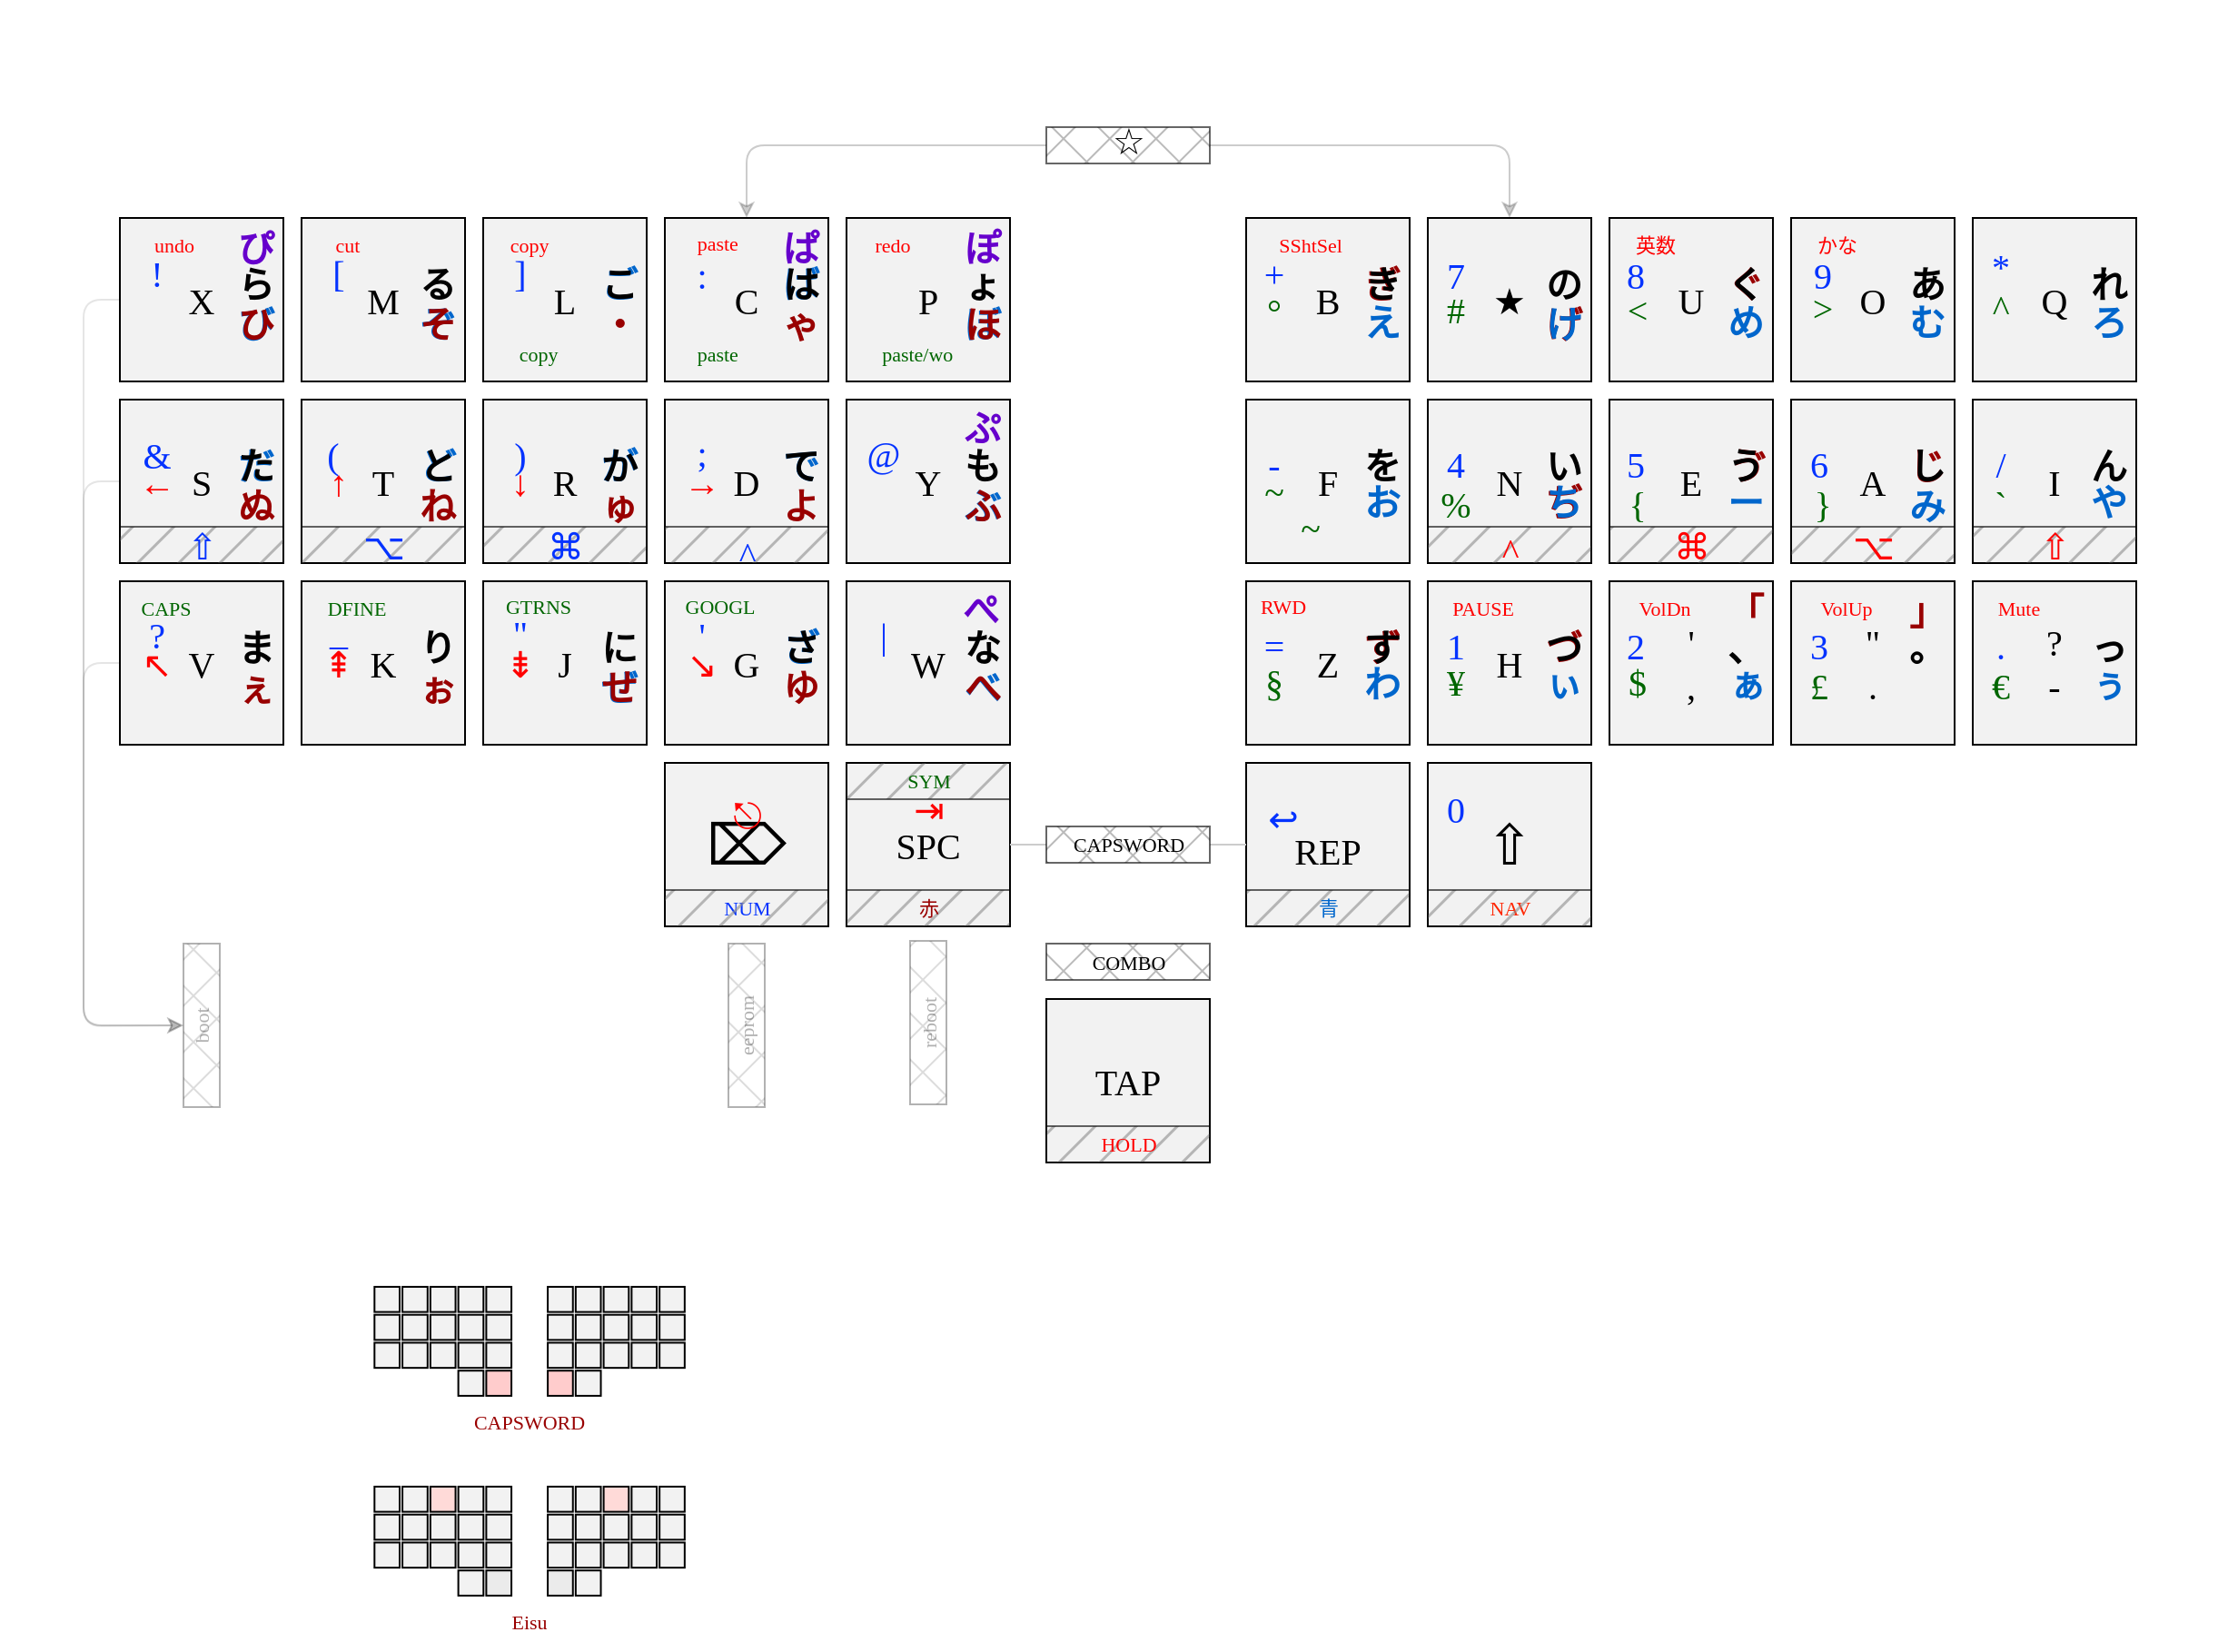 <mxfile version="24.7.12">
  <diagram id="D3b2O7mXZaBLHZMrj7lS" name="Page-1">
    <mxGraphModel dx="1401" dy="392" grid="1" gridSize="10" guides="1" tooltips="1" connect="1" arrows="1" fold="1" page="1" pageScale="1" pageWidth="827" pageHeight="2569" math="0" shadow="0">
      <root>
        <mxCell id="0" />
        <mxCell id="1" parent="0" />
        <mxCell id="OB1SwUoOK8lVcQ6QnIss-114" value="" style="rounded=0;whiteSpace=wrap;html=1;strokeColor=none;" parent="1" vertex="1">
          <mxGeometry x="-196" width="1220" height="650" as="geometry" />
        </mxCell>
        <mxCell id="BBY4bCGRp7vgqfXarrWV-56" value="TAP" style="rounded=0;whiteSpace=wrap;html=1;fontFamily=Source Code Pro;fontSource=https%3A%2F%2Ffonts.googleapis.com%2Fcss%3Ffamily%3DSource%2BCode%2BPro;fillColor=#F2F2F2;fontSize=20;" parent="1" vertex="1">
          <mxGeometry x="380" y="550" width="90" height="90" as="geometry" />
        </mxCell>
        <mxCell id="jyPOKYWJDwKyRrshBXNK-14" value="G" style="rounded=0;whiteSpace=wrap;html=1;fontFamily=Source Code Pro;fontSource=https%3A%2F%2Ffonts.googleapis.com%2Fcss%3Ffamily%3DSource%2BCode%2BPro;fillColor=#F2F2F2;fontSize=20;" parent="1" vertex="1">
          <mxGeometry x="170" y="320" width="90" height="90" as="geometry" />
        </mxCell>
        <mxCell id="jyPOKYWJDwKyRrshBXNK-29" value="H" style="rounded=0;whiteSpace=wrap;html=1;fontFamily=Source Code Pro;fontSource=https%3A%2F%2Ffonts.googleapis.com%2Fcss%3Ffamily%3DSource%2BCode%2BPro;fillColor=#F2F2F2;fontSize=20;" parent="1" vertex="1">
          <mxGeometry x="590" y="320" width="90" height="90" as="geometry" />
        </mxCell>
        <mxCell id="jyPOKYWJDwKyRrshBXNK-26" value="A" style="rounded=0;whiteSpace=wrap;html=1;fontFamily=Source Code Pro;fontSource=https%3A%2F%2Ffonts.googleapis.com%2Fcss%3Ffamily%3DSource%2BCode%2BPro;fillColor=#F2F2F2;fontSize=20;" parent="1" vertex="1">
          <mxGeometry x="790" y="220" width="90" height="90" as="geometry" />
        </mxCell>
        <mxCell id="rx5Ag137ocZ3iWV7Ir7C-75" value="&lt;p style=&quot;margin: 0px; font-style: normal; font-variant-caps: normal; font-stretch: normal; font-size: 20px; line-height: normal; font-family: &amp;quot;Hiragino Sans&amp;quot;; font-size-adjust: none; font-kerning: auto; font-variant-alternates: normal; font-variant-ligatures: normal; font-variant-numeric: normal; font-variant-east-asian: normal; font-variant-position: normal; font-feature-settings: normal; font-optical-sizing: auto; font-variation-settings: normal;&quot;&gt;&lt;b style=&quot;font-size: 20px;&quot;&gt;じ&lt;/b&gt;&lt;/p&gt;" style="text;html=1;strokeColor=none;fillColor=none;align=center;verticalAlign=middle;whiteSpace=wrap;rounded=0;fontColor=#990000;fontSize=20;" parent="1" vertex="1">
          <mxGeometry x="850" y="240" width="30" height="30" as="geometry" />
        </mxCell>
        <mxCell id="rx5Ag137ocZ3iWV7Ir7C-11" value="&lt;p style=&quot;margin: 0px; font-style: normal; font-variant-caps: normal; font-stretch: normal; font-size: 20px; line-height: normal; font-family: &amp;quot;Hiragino Sans&amp;quot;; font-size-adjust: none; font-kerning: auto; font-variant-alternates: normal; font-variant-ligatures: normal; font-variant-numeric: normal; font-variant-east-asian: normal; font-variant-position: normal; font-feature-settings: normal; font-optical-sizing: auto; font-variation-settings: normal;&quot;&gt;&lt;b style=&quot;font-size: 20px;&quot;&gt;し&lt;/b&gt;&lt;/p&gt;" style="text;html=1;strokeColor=none;fillColor=none;align=center;verticalAlign=middle;whiteSpace=wrap;rounded=0;fontSize=20;" parent="1" vertex="1">
          <mxGeometry x="850" y="240" width="30" height="30" as="geometry" />
        </mxCell>
        <mxCell id="jyPOKYWJDwKyRrshBXNK-27" value="I" style="rounded=0;whiteSpace=wrap;html=1;fontFamily=Source Code Pro;fontSource=https%3A%2F%2Ffonts.googleapis.com%2Fcss%3Ffamily%3DSource%2BCode%2BPro;fillColor=#F2F2F2;fontSize=20;" parent="1" vertex="1">
          <mxGeometry x="890" y="220" width="90" height="90" as="geometry" />
        </mxCell>
        <mxCell id="BBY4bCGRp7vgqfXarrWV-3" value="" style="rounded=0;whiteSpace=wrap;html=1;fontFamily=Source Code Pro;fontSource=https%3A%2F%2Ffonts.googleapis.com%2Fcss%3Ffamily%3DSource%2BCode%2BPro;fillColor=#8C8C8C;fontSize=20;fillStyle=hatch;gradientColor=none;glass=0;shadow=0;opacity=60;" parent="1" vertex="1">
          <mxGeometry x="890" y="290" width="90" height="20" as="geometry" />
        </mxCell>
        <mxCell id="BBY4bCGRp7vgqfXarrWV-16" value="" style="rounded=0;whiteSpace=wrap;html=1;fontFamily=Source Code Pro;fontSource=https%3A%2F%2Ffonts.googleapis.com%2Fcss%3Ffamily%3DSource%2BCode%2BPro;fillColor=#8C8C8C;fontSize=20;fillStyle=hatch;gradientColor=none;glass=0;shadow=0;opacity=60;" parent="1" vertex="1">
          <mxGeometry x="790" y="290" width="90" height="20" as="geometry" />
        </mxCell>
        <mxCell id="jyPOKYWJDwKyRrshBXNK-25" value="E" style="rounded=0;whiteSpace=wrap;html=1;fontFamily=Source Code Pro;fontSource=https%3A%2F%2Ffonts.googleapis.com%2Fcss%3Ffamily%3DSource%2BCode%2BPro;fillColor=#F2F2F2;fontSize=20;" parent="1" vertex="1">
          <mxGeometry x="690" y="220" width="90" height="90" as="geometry" />
        </mxCell>
        <mxCell id="BBY4bCGRp7vgqfXarrWV-15" value="" style="rounded=0;whiteSpace=wrap;html=1;fontFamily=Source Code Pro;fontSource=https%3A%2F%2Ffonts.googleapis.com%2Fcss%3Ffamily%3DSource%2BCode%2BPro;fillColor=#8C8C8C;fontSize=20;fillStyle=hatch;gradientColor=none;glass=0;shadow=0;opacity=60;" parent="1" vertex="1">
          <mxGeometry x="690" y="290" width="90" height="20" as="geometry" />
        </mxCell>
        <mxCell id="jyPOKYWJDwKyRrshBXNK-24" value="N&lt;font color=&quot;#00cf68&quot; style=&quot;font-size: 20px;&quot;&gt;&lt;br style=&quot;font-size: 20px;&quot;&gt;&lt;/font&gt;" style="rounded=0;whiteSpace=wrap;html=1;fontFamily=Source Code Pro;fontSource=https%3A%2F%2Ffonts.googleapis.com%2Fcss%3Ffamily%3DSource%2BCode%2BPro;fillColor=#F2F2F2;fontSize=20;" parent="1" vertex="1">
          <mxGeometry x="590" y="220" width="90" height="90" as="geometry" />
        </mxCell>
        <mxCell id="BBY4bCGRp7vgqfXarrWV-14" value="" style="rounded=0;whiteSpace=wrap;html=1;fontFamily=Source Code Pro;fontSource=https%3A%2F%2Ffonts.googleapis.com%2Fcss%3Ffamily%3DSource%2BCode%2BPro;fillColor=#8C8C8C;fontSize=20;fillStyle=hatch;gradientColor=none;glass=0;shadow=0;opacity=60;" parent="1" vertex="1">
          <mxGeometry x="590" y="290" width="90" height="20" as="geometry" />
        </mxCell>
        <mxCell id="BBY4bCGRp7vgqfXarrWV-103" style="edgeStyle=orthogonalEdgeStyle;orthogonalLoop=1;jettySize=auto;html=1;opacity=10;" parent="1" source="jyPOKYWJDwKyRrshBXNK-6" target="BBY4bCGRp7vgqfXarrWV-81" edge="1">
          <mxGeometry relative="1" as="geometry">
            <Array as="points">
              <mxPoint x="-150" y="265" />
              <mxPoint x="-150" y="564.5" />
            </Array>
          </mxGeometry>
        </mxCell>
        <mxCell id="jyPOKYWJDwKyRrshBXNK-6" value="S" style="rounded=0;whiteSpace=wrap;html=1;fontFamily=Source Code Pro;fontSource=https%3A%2F%2Ffonts.googleapis.com%2Fcss%3Ffamily%3DSource%2BCode%2BPro;fillColor=#F2F2F2;fontSize=20;" parent="1" vertex="1">
          <mxGeometry x="-130" y="220" width="90" height="90" as="geometry" />
        </mxCell>
        <mxCell id="BBY4bCGRp7vgqfXarrWV-10" value="" style="rounded=0;whiteSpace=wrap;html=1;fontFamily=Source Code Pro;fontSource=https%3A%2F%2Ffonts.googleapis.com%2Fcss%3Ffamily%3DSource%2BCode%2BPro;fillColor=#8C8C8C;fontSize=20;fillStyle=hatch;gradientColor=none;glass=0;shadow=0;opacity=60;" parent="1" vertex="1">
          <mxGeometry x="-130" y="290" width="90" height="20" as="geometry" />
        </mxCell>
        <mxCell id="jyPOKYWJDwKyRrshBXNK-7" value="T" style="rounded=0;whiteSpace=wrap;html=1;fontFamily=Source Code Pro;fontSource=https%3A%2F%2Ffonts.googleapis.com%2Fcss%3Ffamily%3DSource%2BCode%2BPro;fillColor=#F2F2F2;fontSize=20;" parent="1" vertex="1">
          <mxGeometry x="-30" y="220" width="90" height="90" as="geometry" />
        </mxCell>
        <mxCell id="BBY4bCGRp7vgqfXarrWV-11" value="" style="rounded=0;whiteSpace=wrap;html=1;fontFamily=Source Code Pro;fontSource=https%3A%2F%2Ffonts.googleapis.com%2Fcss%3Ffamily%3DSource%2BCode%2BPro;fillColor=#8C8C8C;fontSize=20;fillStyle=hatch;gradientColor=none;glass=0;shadow=0;opacity=60;" parent="1" vertex="1">
          <mxGeometry x="-30" y="290" width="90" height="20" as="geometry" />
        </mxCell>
        <mxCell id="jyPOKYWJDwKyRrshBXNK-8" value="R" style="rounded=0;whiteSpace=wrap;html=1;fontFamily=Source Code Pro;fontSource=https%3A%2F%2Ffonts.googleapis.com%2Fcss%3Ffamily%3DSource%2BCode%2BPro;fillColor=#F2F2F2;fontSize=20;" parent="1" vertex="1">
          <mxGeometry x="70" y="220" width="90" height="90" as="geometry" />
        </mxCell>
        <mxCell id="BBY4bCGRp7vgqfXarrWV-12" value="" style="rounded=0;whiteSpace=wrap;html=1;fontFamily=Source Code Pro;fontSource=https%3A%2F%2Ffonts.googleapis.com%2Fcss%3Ffamily%3DSource%2BCode%2BPro;fillColor=#8C8C8C;fontSize=20;fillStyle=hatch;gradientColor=none;glass=0;shadow=0;opacity=60;" parent="1" vertex="1">
          <mxGeometry x="70" y="290" width="90" height="20" as="geometry" />
        </mxCell>
        <mxCell id="jyPOKYWJDwKyRrshBXNK-9" value="D" style="rounded=0;whiteSpace=wrap;html=1;fontFamily=Source Code Pro;fontSource=https%3A%2F%2Ffonts.googleapis.com%2Fcss%3Ffamily%3DSource%2BCode%2BPro;fillColor=#F2F2F2;fontSize=20;" parent="1" vertex="1">
          <mxGeometry x="170" y="220" width="90" height="90" as="geometry" />
        </mxCell>
        <mxCell id="BBY4bCGRp7vgqfXarrWV-13" value="" style="rounded=0;whiteSpace=wrap;html=1;fontFamily=Source Code Pro;fontSource=https%3A%2F%2Ffonts.googleapis.com%2Fcss%3Ffamily%3DSource%2BCode%2BPro;fillColor=#8C8C8C;fontSize=20;fillStyle=hatch;gradientColor=none;glass=0;shadow=0;opacity=60;" parent="1" vertex="1">
          <mxGeometry x="170" y="290" width="90" height="20" as="geometry" />
        </mxCell>
        <mxCell id="BBY4bCGRp7vgqfXarrWV-105" style="edgeStyle=orthogonalEdgeStyle;orthogonalLoop=1;jettySize=auto;html=1;opacity=10;" parent="1" source="jyPOKYWJDwKyRrshBXNK-1" target="BBY4bCGRp7vgqfXarrWV-81" edge="1">
          <mxGeometry relative="1" as="geometry">
            <Array as="points">
              <mxPoint x="-150" y="165" />
              <mxPoint x="-150" y="565" />
            </Array>
          </mxGeometry>
        </mxCell>
        <mxCell id="jyPOKYWJDwKyRrshBXNK-1" value="X" style="rounded=0;whiteSpace=wrap;html=1;fontFamily=Source Code Pro;fontSource=https%3A%2F%2Ffonts.googleapis.com%2Fcss%3Ffamily%3DSource%2BCode%2BPro;fillColor=#F2F2F2;fontSize=20;" parent="1" vertex="1">
          <mxGeometry x="-130" y="120" width="90" height="90" as="geometry" />
        </mxCell>
        <mxCell id="jyPOKYWJDwKyRrshBXNK-2" value="M" style="rounded=0;whiteSpace=wrap;html=1;fontFamily=Source Code Pro;fontSource=https%3A%2F%2Ffonts.googleapis.com%2Fcss%3Ffamily%3DSource%2BCode%2BPro;fillColor=#F2F2F2;fontSize=20;" parent="1" vertex="1">
          <mxGeometry x="-30" y="120" width="90" height="90" as="geometry" />
        </mxCell>
        <mxCell id="jyPOKYWJDwKyRrshBXNK-3" value="L" style="rounded=0;whiteSpace=wrap;html=1;fontFamily=Source Code Pro;fontSource=https%3A%2F%2Ffonts.googleapis.com%2Fcss%3Ffamily%3DSource%2BCode%2BPro;fillColor=#F2F2F2;fontSize=20;" parent="1" vertex="1">
          <mxGeometry x="70" y="120" width="90" height="90" as="geometry" />
        </mxCell>
        <mxCell id="jyPOKYWJDwKyRrshBXNK-4" value="C" style="rounded=0;whiteSpace=wrap;html=1;fontFamily=Source Code Pro;fontSource=https%3A%2F%2Ffonts.googleapis.com%2Fcss%3Ffamily%3DSource%2BCode%2BPro;fillColor=#F2F2F2;fontSize=20;" parent="1" vertex="1">
          <mxGeometry x="170" y="120" width="90" height="90" as="geometry" />
        </mxCell>
        <mxCell id="jyPOKYWJDwKyRrshBXNK-5" value="&lt;span style=&quot;caret-color: rgb(255, 0, 0);&quot;&gt;P&lt;/span&gt;" style="rounded=0;whiteSpace=wrap;html=1;fontFamily=Source Code Pro;fontSource=https%3A%2F%2Ffonts.googleapis.com%2Fcss%3Ffamily%3DSource%2BCode%2BPro;fillColor=#F2F2F2;fontSize=20;" parent="1" vertex="1">
          <mxGeometry x="270" y="120" width="90" height="90" as="geometry" />
        </mxCell>
        <mxCell id="jyPOKYWJDwKyRrshBXNK-10" value="Y" style="rounded=0;whiteSpace=wrap;html=1;fontFamily=Source Code Pro;fontSource=https%3A%2F%2Ffonts.googleapis.com%2Fcss%3Ffamily%3DSource%2BCode%2BPro;fillColor=#F2F2F2;fontSize=20;" parent="1" vertex="1">
          <mxGeometry x="270" y="220" width="90" height="90" as="geometry" />
        </mxCell>
        <mxCell id="BBY4bCGRp7vgqfXarrWV-104" style="edgeStyle=orthogonalEdgeStyle;orthogonalLoop=1;jettySize=auto;html=1;opacity=10;" parent="1" source="jyPOKYWJDwKyRrshBXNK-11" target="BBY4bCGRp7vgqfXarrWV-81" edge="1">
          <mxGeometry relative="1" as="geometry">
            <Array as="points">
              <mxPoint x="-150" y="365" />
              <mxPoint x="-150" y="564.5" />
            </Array>
          </mxGeometry>
        </mxCell>
        <mxCell id="jyPOKYWJDwKyRrshBXNK-11" value="V" style="rounded=0;whiteSpace=wrap;html=1;fontFamily=Source Code Pro;fontSource=https%3A%2F%2Ffonts.googleapis.com%2Fcss%3Ffamily%3DSource%2BCode%2BPro;fillColor=#F2F2F2;fontSize=20;" parent="1" vertex="1">
          <mxGeometry x="-130" y="320" width="90" height="90" as="geometry" />
        </mxCell>
        <mxCell id="jyPOKYWJDwKyRrshBXNK-12" value="K" style="rounded=0;whiteSpace=wrap;html=1;fontFamily=Source Code Pro;fontSource=https%3A%2F%2Ffonts.googleapis.com%2Fcss%3Ffamily%3DSource%2BCode%2BPro;fillColor=#F2F2F2;fontSize=20;" parent="1" vertex="1">
          <mxGeometry x="-30" y="320" width="90" height="90" as="geometry" />
        </mxCell>
        <mxCell id="jyPOKYWJDwKyRrshBXNK-13" value="J" style="rounded=0;whiteSpace=wrap;html=1;fontFamily=Source Code Pro;fontSource=https%3A%2F%2Ffonts.googleapis.com%2Fcss%3Ffamily%3DSource%2BCode%2BPro;fillColor=#F2F2F2;fontSize=20;" parent="1" vertex="1">
          <mxGeometry x="70" y="320" width="90" height="90" as="geometry" />
        </mxCell>
        <mxCell id="jyPOKYWJDwKyRrshBXNK-15" value="W" style="rounded=0;whiteSpace=wrap;html=1;fontFamily=Source Code Pro;fontSource=https%3A%2F%2Ffonts.googleapis.com%2Fcss%3Ffamily%3DSource%2BCode%2BPro;fillColor=#F2F2F2;fontSize=20;" parent="1" vertex="1">
          <mxGeometry x="270" y="320" width="90" height="90" as="geometry" />
        </mxCell>
        <mxCell id="jyPOKYWJDwKyRrshBXNK-17" value="SPC" style="rounded=0;whiteSpace=wrap;html=1;fontFamily=Source Code Pro;fontSource=https%3A%2F%2Ffonts.googleapis.com%2Fcss%3Ffamily%3DSource%2BCode%2BPro;fillColor=#F2F2F2;fontSize=20;" parent="1" vertex="1">
          <mxGeometry x="270" y="420" width="90" height="90" as="geometry" />
        </mxCell>
        <mxCell id="jyPOKYWJDwKyRrshBXNK-18" value="B" style="rounded=0;whiteSpace=wrap;html=1;fontFamily=Source Code Pro;fontSource=https%3A%2F%2Ffonts.googleapis.com%2Fcss%3Ffamily%3DSource%2BCode%2BPro;fillColor=#F2F2F2;fontSize=20;" parent="1" vertex="1">
          <mxGeometry x="490" y="120" width="90" height="90" as="geometry" />
        </mxCell>
        <mxCell id="jyPOKYWJDwKyRrshBXNK-19" value="★" style="rounded=0;whiteSpace=wrap;html=1;fontFamily=Source Code Pro;fontSource=https%3A%2F%2Ffonts.googleapis.com%2Fcss%3Ffamily%3DSource%2BCode%2BPro;fillColor=#F2F2F2;fontSize=20;" parent="1" vertex="1">
          <mxGeometry x="590" y="120" width="90" height="90" as="geometry" />
        </mxCell>
        <mxCell id="jyPOKYWJDwKyRrshBXNK-20" value="U" style="rounded=0;whiteSpace=wrap;html=1;fontFamily=Source Code Pro;fontSource=https%3A%2F%2Ffonts.googleapis.com%2Fcss%3Ffamily%3DSource%2BCode%2BPro;fillColor=#F2F2F2;fontSize=20;" parent="1" vertex="1">
          <mxGeometry x="690" y="120" width="90" height="90" as="geometry" />
        </mxCell>
        <mxCell id="jyPOKYWJDwKyRrshBXNK-21" value="O" style="rounded=0;whiteSpace=wrap;html=1;fontFamily=Source Code Pro;fontSource=https%3A%2F%2Ffonts.googleapis.com%2Fcss%3Ffamily%3DSource%2BCode%2BPro;fillColor=#F2F2F2;fontSize=20;" parent="1" vertex="1">
          <mxGeometry x="790" y="120" width="90" height="90" as="geometry" />
        </mxCell>
        <mxCell id="jyPOKYWJDwKyRrshBXNK-22" value="Q" style="rounded=0;whiteSpace=wrap;html=1;fontFamily=Source Code Pro;fontSource=https%3A%2F%2Ffonts.googleapis.com%2Fcss%3Ffamily%3DSource%2BCode%2BPro;fillColor=#F2F2F2;fontSize=20;" parent="1" vertex="1">
          <mxGeometry x="890" y="120" width="90" height="90" as="geometry" />
        </mxCell>
        <mxCell id="jyPOKYWJDwKyRrshBXNK-23" value="F" style="rounded=0;whiteSpace=wrap;html=1;fontFamily=Source Code Pro;fontSource=https%3A%2F%2Ffonts.googleapis.com%2Fcss%3Ffamily%3DSource%2BCode%2BPro;fillColor=#F2F2F2;fontSize=20;" parent="1" vertex="1">
          <mxGeometry x="490" y="220" width="90" height="90" as="geometry" />
        </mxCell>
        <mxCell id="jyPOKYWJDwKyRrshBXNK-28" value="Z" style="rounded=0;whiteSpace=wrap;html=1;fontFamily=Source Code Pro;fontSource=https%3A%2F%2Ffonts.googleapis.com%2Fcss%3Ffamily%3DSource%2BCode%2BPro;fillColor=#F2F2F2;fontSize=20;" parent="1" vertex="1">
          <mxGeometry x="490" y="320" width="90" height="90" as="geometry" />
        </mxCell>
        <mxCell id="jyPOKYWJDwKyRrshBXNK-30" value="&#39;&lt;div&gt;,&lt;/div&gt;" style="rounded=0;whiteSpace=wrap;html=1;fontFamily=Source Code Pro;fontSource=https%3A%2F%2Ffonts.googleapis.com%2Fcss%3Ffamily%3DSource%2BCode%2BPro;fillColor=#F2F2F2;fontSize=20;" parent="1" vertex="1">
          <mxGeometry x="690" y="320" width="90" height="90" as="geometry" />
        </mxCell>
        <mxCell id="jyPOKYWJDwKyRrshBXNK-31" value="&quot;&lt;div&gt;.&lt;/div&gt;" style="rounded=0;whiteSpace=wrap;html=1;fontFamily=Source Code Pro;fontSource=https%3A%2F%2Ffonts.googleapis.com%2Fcss%3Ffamily%3DSource%2BCode%2BPro;fillColor=#F2F2F2;fontSize=20;" parent="1" vertex="1">
          <mxGeometry x="790" y="320" width="90" height="90" as="geometry" />
        </mxCell>
        <mxCell id="jyPOKYWJDwKyRrshBXNK-32" value="?&lt;div&gt;-&lt;/div&gt;" style="rounded=0;whiteSpace=wrap;html=1;fontFamily=Source Code Pro;fontSource=https%3A%2F%2Ffonts.googleapis.com%2Fcss%3Ffamily%3DSource%2BCode%2BPro;fillColor=#F2F2F2;fontSize=20;" parent="1" vertex="1">
          <mxGeometry x="890" y="320" width="90" height="90" as="geometry" />
        </mxCell>
        <mxCell id="jyPOKYWJDwKyRrshBXNK-33" value="&lt;font style=&quot;font-size: 20px;&quot;&gt;REP&lt;/font&gt;" style="rounded=0;whiteSpace=wrap;html=1;fontFamily=Source Code Pro;fontSource=https%3A%2F%2Ffonts.googleapis.com%2Fcss%3Ffamily%3DSource%2BCode%2BPro;fillColor=#F2F2F2;fontSize=31;" parent="1" vertex="1">
          <mxGeometry x="490" y="420" width="90" height="90" as="geometry" />
        </mxCell>
        <mxCell id="jyPOKYWJDwKyRrshBXNK-16" value="&lt;font style=&quot;font-size: 31px;&quot;&gt;⌦&lt;br style=&quot;font-size: 31px;&quot;&gt;&lt;/font&gt;" style="rounded=0;whiteSpace=wrap;html=1;fontColor=default;fontFamily=Source Code Pro;fontSource=https%3A%2F%2Ffonts.googleapis.com%2Fcss%3Ffamily%3DSource%2BCode%2BPro;fillColor=#F2F2F2;fontSize=31;" parent="1" vertex="1">
          <mxGeometry x="170" y="420" width="90" height="90" as="geometry" />
        </mxCell>
        <mxCell id="jyPOKYWJDwKyRrshBXNK-34" value="&lt;font style=&quot;font-size: 31px;&quot;&gt;⇧&lt;br style=&quot;border-color: var(--border-color); caret-color: rgb(0, 207, 104); color: rgb(0, 207, 104); font-size: 31px;&quot;&gt;&lt;/font&gt;" style="rounded=0;whiteSpace=wrap;html=1;fontColor=default;fontFamily=Source Code Pro;fontSource=https%3A%2F%2Ffonts.googleapis.com%2Fcss%3Ffamily%3DSource%2BCode%2BPro;fillColor=#F2F2F2;fontSize=31;" parent="1" vertex="1">
          <mxGeometry x="590" y="420" width="90" height="90" as="geometry" />
        </mxCell>
        <mxCell id="rx5Ag137ocZ3iWV7Ir7C-8" value="&lt;p style=&quot;margin: 0px; font-style: normal; font-variant-caps: normal; font-stretch: normal; font-size: 20px; line-height: normal; font-family: &amp;quot;Hiragino Sans&amp;quot;; font-size-adjust: none; font-kerning: auto; font-variant-alternates: normal; font-variant-ligatures: normal; font-variant-numeric: normal; font-variant-east-asian: normal; font-variant-position: normal; font-feature-settings: normal; font-optical-sizing: auto; font-variation-settings: normal;&quot;&gt;&lt;b style=&quot;font-size: 20px;&quot;&gt;っ&lt;/b&gt;&lt;/p&gt;" style="text;html=1;strokeColor=none;fillColor=none;align=center;verticalAlign=middle;whiteSpace=wrap;rounded=0;fontSize=20;" parent="1" vertex="1">
          <mxGeometry x="950" y="340" width="30" height="30" as="geometry" />
        </mxCell>
        <mxCell id="rx5Ag137ocZ3iWV7Ir7C-9" value="&lt;p style=&quot;margin: 0px; font-style: normal; font-variant-caps: normal; font-stretch: normal; font-size: 20px; line-height: normal; font-family: &amp;quot;Hiragino Sans&amp;quot;; font-size-adjust: none; font-kerning: auto; font-variant-alternates: normal; font-variant-ligatures: normal; font-variant-numeric: normal; font-variant-east-asian: normal; font-variant-position: normal; font-feature-settings: normal; font-optical-sizing: auto; font-variation-settings: normal;&quot;&gt;&lt;b style=&quot;font-size: 20px;&quot;&gt;ん&lt;/b&gt;&lt;/p&gt;" style="text;html=1;strokeColor=none;fillColor=none;align=center;verticalAlign=middle;whiteSpace=wrap;rounded=0;fontSize=20;" parent="1" vertex="1">
          <mxGeometry x="950" y="240" width="30" height="30" as="geometry" />
        </mxCell>
        <mxCell id="rx5Ag137ocZ3iWV7Ir7C-10" value="&lt;p style=&quot;margin: 0px; font-style: normal; font-variant-caps: normal; font-stretch: normal; font-size: 20px; line-height: normal; font-family: &amp;quot;Hiragino Sans&amp;quot;; font-size-adjust: none; font-kerning: auto; font-variant-alternates: normal; font-variant-ligatures: normal; font-variant-numeric: normal; font-variant-east-asian: normal; font-variant-position: normal; font-feature-settings: normal; font-optical-sizing: auto; font-variation-settings: normal;&quot;&gt;&lt;b style=&quot;font-size: 20px;&quot;&gt;を&lt;/b&gt;&lt;/p&gt;" style="text;html=1;strokeColor=none;fillColor=none;align=center;verticalAlign=middle;whiteSpace=wrap;rounded=0;fontSize=20;" parent="1" vertex="1">
          <mxGeometry x="550" y="240" width="30" height="30" as="geometry" />
        </mxCell>
        <mxCell id="rx5Ag137ocZ3iWV7Ir7C-12" value="&lt;p style=&quot;margin: 0px; font-style: normal; font-variant-caps: normal; font-stretch: normal; font-size: 20px; line-height: normal; font-family: &amp;quot;Hiragino Sans&amp;quot;; font-size-adjust: none; font-kerning: auto; font-variant-alternates: normal; font-variant-ligatures: normal; font-variant-numeric: normal; font-variant-east-asian: normal; font-variant-position: normal; font-feature-settings: normal; font-optical-sizing: auto; font-variation-settings: normal;&quot;&gt;&lt;b style=&quot;font-size: 20px;&quot;&gt;。&lt;/b&gt;&lt;/p&gt;" style="text;html=1;strokeColor=none;fillColor=none;align=center;verticalAlign=middle;whiteSpace=wrap;rounded=0;fontSize=20;" parent="1" vertex="1">
          <mxGeometry x="850" y="340" width="30" height="30" as="geometry" />
        </mxCell>
        <mxCell id="rx5Ag137ocZ3iWV7Ir7C-14" value="&lt;p style=&quot;margin: 0px; font-style: normal; font-variant-caps: normal; font-stretch: normal; font-size: 20px; line-height: normal; font-family: &amp;quot;Hiragino Sans&amp;quot;; font-size-adjust: none; font-kerning: auto; font-variant-alternates: normal; font-variant-ligatures: normal; font-variant-numeric: normal; font-variant-east-asian: normal; font-variant-position: normal; font-feature-settings: normal; font-optical-sizing: auto; font-variation-settings: normal;&quot;&gt;&lt;b style=&quot;font-size: 20px;&quot;&gt;、&lt;/b&gt;&lt;/p&gt;" style="text;html=1;strokeColor=none;fillColor=none;align=center;verticalAlign=middle;whiteSpace=wrap;rounded=0;fontSize=20;" parent="1" vertex="1">
          <mxGeometry x="750" y="340" width="30" height="30" as="geometry" />
        </mxCell>
        <mxCell id="rx5Ag137ocZ3iWV7Ir7C-15" value="&lt;p style=&quot;margin: 0px; font-style: normal; font-variant-caps: normal; font-stretch: normal; font-size: 20px; line-height: normal; font-family: &amp;quot;Hiragino Sans&amp;quot;; font-size-adjust: none; font-kerning: auto; font-variant-alternates: normal; font-variant-ligatures: normal; font-variant-numeric: normal; font-variant-east-asian: normal; font-variant-position: normal; font-feature-settings: normal; font-optical-sizing: auto; font-variation-settings: normal;&quot;&gt;&lt;b style=&quot;font-size: 20px;&quot;&gt;の&lt;/b&gt;&lt;/p&gt;" style="text;html=1;strokeColor=none;fillColor=none;align=center;verticalAlign=middle;whiteSpace=wrap;rounded=0;fontSize=20;" parent="1" vertex="1">
          <mxGeometry x="650" y="140" width="30" height="30" as="geometry" />
        </mxCell>
        <mxCell id="rx5Ag137ocZ3iWV7Ir7C-19" value="&lt;p style=&quot;margin: 0px; font-style: normal; font-variant-caps: normal; font-stretch: normal; font-size: 20px; line-height: normal; font-family: &amp;quot;Hiragino Sans&amp;quot;; font-size-adjust: none; font-kerning: auto; font-variant-alternates: normal; font-variant-ligatures: normal; font-variant-numeric: normal; font-variant-east-asian: normal; font-variant-position: normal; font-feature-settings: normal; font-optical-sizing: auto; font-variation-settings: normal;&quot;&gt;&lt;b style=&quot;font-size: 20px;&quot;&gt;れ&lt;/b&gt;&lt;/p&gt;" style="text;html=1;strokeColor=none;fillColor=none;align=center;verticalAlign=middle;whiteSpace=wrap;rounded=0;fontSize=20;" parent="1" vertex="1">
          <mxGeometry x="950" y="140" width="30" height="30" as="geometry" />
        </mxCell>
        <mxCell id="rx5Ag137ocZ3iWV7Ir7C-20" value="&lt;p style=&quot;margin: 0px; font-style: normal; font-variant-caps: normal; font-stretch: normal; font-size: 20px; line-height: normal; font-family: &amp;quot;Hiragino Sans&amp;quot;; font-size-adjust: none; font-kerning: auto; font-variant-alternates: normal; font-variant-ligatures: normal; font-variant-numeric: normal; font-variant-east-asian: normal; font-variant-position: normal; font-feature-settings: normal; font-optical-sizing: auto; font-variation-settings: normal;&quot;&gt;&lt;b style=&quot;font-size: 20px;&quot;&gt;あ&lt;/b&gt;&lt;/p&gt;" style="text;html=1;strokeColor=none;fillColor=none;align=center;verticalAlign=middle;whiteSpace=wrap;rounded=0;fontSize=20;" parent="1" vertex="1">
          <mxGeometry x="850" y="140" width="30" height="30" as="geometry" />
        </mxCell>
        <mxCell id="rx5Ag137ocZ3iWV7Ir7C-27" value="&lt;p style=&quot;margin: 0px; font-style: normal; font-variant-caps: normal; font-stretch: normal; font-size: 20px; line-height: normal; font-family: &amp;quot;Hiragino Sans&amp;quot;; font-size-adjust: none; font-kerning: auto; font-variant-alternates: normal; font-variant-ligatures: normal; font-variant-numeric: normal; font-variant-east-asian: normal; font-variant-position: normal; font-feature-settings: normal; font-optical-sizing: auto; font-variation-settings: normal;&quot;&gt;&lt;b style=&quot;font-size: 20px;&quot;&gt;ま&lt;/b&gt;&lt;/p&gt;" style="text;html=1;strokeColor=none;fillColor=none;align=center;verticalAlign=middle;whiteSpace=wrap;rounded=0;fontSize=20;" parent="1" vertex="1">
          <mxGeometry x="-70" y="340" width="30" height="30" as="geometry" />
        </mxCell>
        <mxCell id="rx5Ag137ocZ3iWV7Ir7C-28" value="&lt;p style=&quot;margin: 0px; font-style: normal; font-variant-caps: normal; font-stretch: normal; font-size: 20px; line-height: normal; font-family: &amp;quot;Hiragino Sans&amp;quot;; font-size-adjust: none; font-kerning: auto; font-variant-alternates: normal; font-variant-ligatures: normal; font-variant-numeric: normal; font-variant-east-asian: normal; font-variant-position: normal; font-feature-settings: normal; font-optical-sizing: auto; font-variation-settings: normal;&quot;&gt;&lt;b style=&quot;font-size: 20px;&quot;&gt;な&lt;/b&gt;&lt;/p&gt;" style="text;html=1;strokeColor=none;fillColor=none;align=center;verticalAlign=middle;whiteSpace=wrap;rounded=0;fontSize=20;" parent="1" vertex="1">
          <mxGeometry x="330" y="340" width="30" height="30" as="geometry" />
        </mxCell>
        <mxCell id="rx5Ag137ocZ3iWV7Ir7C-29" value="&lt;p style=&quot;margin: 0px; font-style: normal; font-variant-caps: normal; font-stretch: normal; font-size: 20px; line-height: normal; font-family: &amp;quot;Hiragino Sans&amp;quot;; font-size-adjust: none; font-kerning: auto; font-variant-alternates: normal; font-variant-ligatures: normal; font-variant-numeric: normal; font-variant-east-asian: normal; font-variant-position: normal; font-feature-settings: normal; font-optical-sizing: auto; font-variation-settings: normal;&quot;&gt;&lt;b style=&quot;font-size: 20px;&quot;&gt;り&lt;/b&gt;&lt;/p&gt;" style="text;html=1;strokeColor=none;fillColor=none;align=center;verticalAlign=middle;whiteSpace=wrap;rounded=0;fontSize=20;" parent="1" vertex="1">
          <mxGeometry x="30" y="340" width="30" height="30" as="geometry" />
        </mxCell>
        <mxCell id="rx5Ag137ocZ3iWV7Ir7C-30" value="&lt;p style=&quot;margin: 0px; font-style: normal; font-variant-caps: normal; font-stretch: normal; font-size: 20px; line-height: normal; font-family: &amp;quot;Hiragino Sans&amp;quot;; font-size-adjust: none; font-kerning: auto; font-variant-alternates: normal; font-variant-ligatures: normal; font-variant-numeric: normal; font-variant-east-asian: normal; font-variant-position: normal; font-feature-settings: normal; font-optical-sizing: auto; font-variation-settings: normal;&quot;&gt;&lt;b style=&quot;font-size: 20px;&quot;&gt;も&lt;/b&gt;&lt;/p&gt;" style="text;html=1;strokeColor=none;fillColor=none;align=center;verticalAlign=middle;whiteSpace=wrap;rounded=0;fontSize=20;" parent="1" vertex="1">
          <mxGeometry x="330" y="240" width="30" height="30" as="geometry" />
        </mxCell>
        <mxCell id="rx5Ag137ocZ3iWV7Ir7C-31" value="&lt;p style=&quot;margin: 0px; font-style: normal; font-variant-caps: normal; font-stretch: normal; font-size: 20px; line-height: normal; font-family: &amp;quot;Hiragino Sans&amp;quot;; font-size-adjust: none; font-kerning: auto; font-variant-alternates: normal; font-variant-ligatures: normal; font-variant-numeric: normal; font-variant-east-asian: normal; font-variant-position: normal; font-feature-settings: normal; font-optical-sizing: auto; font-variation-settings: normal;&quot;&gt;&lt;b style=&quot;font-size: 20px;&quot;&gt;に&lt;/b&gt;&lt;/p&gt;" style="text;html=1;strokeColor=none;fillColor=none;align=center;verticalAlign=middle;whiteSpace=wrap;rounded=0;fontSize=20;" parent="1" vertex="1">
          <mxGeometry x="130" y="340" width="30" height="30" as="geometry" />
        </mxCell>
        <mxCell id="rx5Ag137ocZ3iWV7Ir7C-32" value="&lt;p style=&quot;margin: 0px; font-style: normal; font-variant-caps: normal; font-stretch: normal; font-size: 20px; line-height: normal; font-family: &amp;quot;Hiragino Sans&amp;quot;; font-size-adjust: none; font-kerning: auto; font-variant-alternates: normal; font-variant-ligatures: normal; font-variant-numeric: normal; font-variant-east-asian: normal; font-variant-position: normal; font-feature-settings: normal; font-optical-sizing: auto; font-variation-settings: normal;&quot;&gt;&lt;b style=&quot;font-size: 20px;&quot;&gt;ょ&lt;/b&gt;&lt;/p&gt;" style="text;html=1;strokeColor=none;fillColor=none;align=center;verticalAlign=middle;whiteSpace=wrap;rounded=0;fontSize=20;" parent="1" vertex="1">
          <mxGeometry x="330" y="140" width="30" height="30" as="geometry" />
        </mxCell>
        <mxCell id="rx5Ag137ocZ3iWV7Ir7C-35" value="&lt;p style=&quot;margin: 0px; font-style: normal; font-variant-caps: normal; font-stretch: normal; font-size: 20px; line-height: normal; font-family: &amp;quot;Hiragino Sans&amp;quot;; font-size-adjust: none; font-kerning: auto; font-variant-alternates: normal; font-variant-ligatures: normal; font-variant-numeric: normal; font-variant-east-asian: normal; font-variant-position: normal; font-feature-settings: normal; font-optical-sizing: auto; font-variation-settings: normal;&quot;&gt;&lt;b style=&quot;font-size: 20px;&quot;&gt;ぇ&lt;/b&gt;&lt;/p&gt;" style="text;html=1;strokeColor=none;fillColor=none;align=center;verticalAlign=middle;whiteSpace=wrap;rounded=0;fontColor=#990000;fontSize=20;" parent="1" vertex="1">
          <mxGeometry x="-70" y="362" width="30" height="30" as="geometry" />
        </mxCell>
        <mxCell id="rx5Ag137ocZ3iWV7Ir7C-37" value="&lt;p style=&quot;margin: 0px; font-style: normal; font-variant-caps: normal; font-stretch: normal; font-size: 20px; line-height: normal; font-family: &amp;quot;Hiragino Sans&amp;quot;; font-size-adjust: none; font-kerning: auto; font-variant-alternates: normal; font-variant-ligatures: normal; font-variant-numeric: normal; font-variant-east-asian: normal; font-variant-position: normal; font-feature-settings: normal; font-optical-sizing: auto; font-variation-settings: normal;&quot;&gt;&lt;b style=&quot;font-size: 20px;&quot;&gt;る&lt;/b&gt;&lt;/p&gt;" style="text;html=1;strokeColor=none;fillColor=none;align=center;verticalAlign=middle;whiteSpace=wrap;rounded=0;fontSize=20;" parent="1" vertex="1">
          <mxGeometry x="30" y="140" width="30" height="30" as="geometry" />
        </mxCell>
        <mxCell id="rx5Ag137ocZ3iWV7Ir7C-41" value="&lt;p style=&quot;margin: 0px; font-style: normal; font-variant-caps: normal; font-stretch: normal; font-size: 20px; line-height: normal; font-family: &amp;quot;Hiragino Sans&amp;quot;; font-size-adjust: none; font-kerning: auto; font-variant-alternates: normal; font-variant-ligatures: normal; font-variant-numeric: normal; font-variant-east-asian: normal; font-variant-position: normal; font-feature-settings: normal; font-optical-sizing: auto; font-variation-settings: normal;&quot;&gt;&lt;b style=&quot;font-size: 20px;&quot;&gt;ぉ&lt;/b&gt;&lt;/p&gt;" style="text;html=1;strokeColor=none;fillColor=none;align=center;verticalAlign=middle;whiteSpace=wrap;rounded=0;fontColor=#990000;fontSize=20;" parent="1" vertex="1">
          <mxGeometry x="30" y="362" width="30" height="30" as="geometry" />
        </mxCell>
        <mxCell id="rx5Ag137ocZ3iWV7Ir7C-43" value="&lt;p style=&quot;margin: 0px; font-style: normal; font-variant-caps: normal; font-stretch: normal; font-size: 20px; line-height: normal; font-family: &amp;quot;Hiragino Sans&amp;quot;; font-size-adjust: none; font-kerning: auto; font-variant-alternates: normal; font-variant-ligatures: normal; font-variant-numeric: normal; font-variant-east-asian: normal; font-variant-position: normal; font-feature-settings: normal; font-optical-sizing: auto; font-variation-settings: normal;&quot;&gt;&lt;b style=&quot;font-size: 20px;&quot;&gt;ゆ&lt;/b&gt;&lt;/p&gt;" style="text;html=1;strokeColor=none;fillColor=none;align=center;verticalAlign=middle;whiteSpace=wrap;rounded=0;fontColor=#990000;fontSize=20;" parent="1" vertex="1">
          <mxGeometry x="230" y="362" width="30" height="30" as="geometry" />
        </mxCell>
        <mxCell id="rx5Ag137ocZ3iWV7Ir7C-46" value="&lt;p style=&quot;margin: 0px; font-style: normal; font-variant-caps: normal; font-stretch: normal; font-size: 20px; line-height: normal; font-family: &amp;quot;Hiragino Sans&amp;quot;; font-size-adjust: none; font-kerning: auto; font-variant-alternates: normal; font-variant-ligatures: normal; font-variant-numeric: normal; font-variant-east-asian: normal; font-variant-position: normal; font-feature-settings: normal; font-optical-sizing: auto; font-variation-settings: normal;&quot;&gt;&lt;b style=&quot;font-size: 20px;&quot;&gt;ら&lt;/b&gt;&lt;/p&gt;" style="text;html=1;strokeColor=none;fillColor=none;align=center;verticalAlign=middle;whiteSpace=wrap;rounded=0;fontSize=20;" parent="1" vertex="1">
          <mxGeometry x="-70" y="140" width="30" height="30" as="geometry" />
        </mxCell>
        <mxCell id="rx5Ag137ocZ3iWV7Ir7C-49" value="&lt;p style=&quot;margin: 0px; font-style: normal; font-variant-caps: normal; font-stretch: normal; font-size: 20px; line-height: normal; font-family: &amp;quot;Hiragino Sans&amp;quot;; font-size-adjust: none; font-kerning: auto; font-variant-alternates: normal; font-variant-ligatures: normal; font-variant-numeric: normal; font-variant-east-asian: normal; font-variant-position: normal; font-feature-settings: normal; font-optical-sizing: auto; font-variation-settings: normal;&quot;&gt;&lt;b style=&quot;font-size: 20px;&quot;&gt;・&lt;/b&gt;&lt;/p&gt;" style="text;html=1;strokeColor=none;fillColor=none;align=center;verticalAlign=middle;whiteSpace=wrap;rounded=0;fontColor=#990000;fontSize=20;" parent="1" vertex="1">
          <mxGeometry x="130" y="162" width="30" height="30" as="geometry" />
        </mxCell>
        <mxCell id="rx5Ag137ocZ3iWV7Ir7C-51" value="&lt;p style=&quot;margin: 0px; font-style: normal; font-variant-caps: normal; font-stretch: normal; font-size: 20px; line-height: normal; font-family: &amp;quot;Hiragino Sans&amp;quot;; font-size-adjust: none; font-kerning: auto; font-variant-alternates: normal; font-variant-ligatures: normal; font-variant-numeric: normal; font-variant-east-asian: normal; font-variant-position: normal; font-feature-settings: normal; font-optical-sizing: auto; font-variation-settings: normal;&quot;&gt;&lt;b style=&quot;font-size: 20px;&quot;&gt;ぬ&lt;/b&gt;&lt;/p&gt;" style="text;html=1;strokeColor=none;fillColor=none;align=center;verticalAlign=middle;whiteSpace=wrap;rounded=0;fontColor=#990000;fontSize=20;" parent="1" vertex="1">
          <mxGeometry x="-70" y="262" width="30" height="30" as="geometry" />
        </mxCell>
        <mxCell id="rx5Ag137ocZ3iWV7Ir7C-52" value="&lt;p style=&quot;margin: 0px; font-style: normal; font-variant-caps: normal; font-stretch: normal; font-size: 20px; line-height: normal; font-family: &amp;quot;Hiragino Sans&amp;quot;; font-size-adjust: none; font-kerning: auto; font-variant-alternates: normal; font-variant-ligatures: normal; font-variant-numeric: normal; font-variant-east-asian: normal; font-variant-position: normal; font-feature-settings: normal; font-optical-sizing: auto; font-variation-settings: normal;&quot;&gt;&lt;b style=&quot;font-size: 20px;&quot;&gt;ね&lt;/b&gt;&lt;/p&gt;" style="text;html=1;strokeColor=none;fillColor=none;align=center;verticalAlign=middle;whiteSpace=wrap;rounded=0;fontColor=#990000;fontSize=20;" parent="1" vertex="1">
          <mxGeometry x="30" y="262" width="30" height="30" as="geometry" />
        </mxCell>
        <mxCell id="rx5Ag137ocZ3iWV7Ir7C-53" value="&lt;p style=&quot;margin: 0px; font-style: normal; font-variant-caps: normal; font-stretch: normal; font-size: 20px; line-height: normal; font-family: &amp;quot;Hiragino Sans&amp;quot;; font-size-adjust: none; font-kerning: auto; font-variant-alternates: normal; font-variant-ligatures: normal; font-variant-numeric: normal; font-variant-east-asian: normal; font-variant-position: normal; font-feature-settings: normal; font-optical-sizing: auto; font-variation-settings: normal;&quot;&gt;&lt;b style=&quot;font-size: 20px;&quot;&gt;ゅ&lt;/b&gt;&lt;/p&gt;" style="text;html=1;strokeColor=none;fillColor=none;align=center;verticalAlign=middle;whiteSpace=wrap;rounded=0;fontColor=#990000;fontSize=20;" parent="1" vertex="1">
          <mxGeometry x="130" y="262" width="30" height="30" as="geometry" />
        </mxCell>
        <mxCell id="rx5Ag137ocZ3iWV7Ir7C-54" value="&lt;p style=&quot;margin: 0px; font-style: normal; font-variant-caps: normal; font-stretch: normal; font-size: 20px; line-height: normal; font-family: &amp;quot;Hiragino Sans&amp;quot;; font-size-adjust: none; font-kerning: auto; font-variant-alternates: normal; font-variant-ligatures: normal; font-variant-numeric: normal; font-variant-east-asian: normal; font-variant-position: normal; font-feature-settings: normal; font-optical-sizing: auto; font-variation-settings: normal;&quot;&gt;&lt;b style=&quot;font-size: 20px;&quot;&gt;よ&lt;/b&gt;&lt;/p&gt;" style="text;html=1;strokeColor=none;fillColor=none;align=center;verticalAlign=middle;whiteSpace=wrap;rounded=0;fontColor=#990000;fontSize=20;" parent="1" vertex="1">
          <mxGeometry x="230" y="262" width="30" height="30" as="geometry" />
        </mxCell>
        <mxCell id="rx5Ag137ocZ3iWV7Ir7C-57" value="&lt;p style=&quot;margin: 0px; font-style: normal; font-variant-caps: normal; font-stretch: normal; font-size: 20px; line-height: normal; font-family: &amp;quot;Hiragino Sans&amp;quot;; font-size-adjust: none; font-kerning: auto; font-variant-alternates: normal; font-variant-ligatures: normal; font-variant-numeric: normal; font-variant-east-asian: normal; font-variant-position: normal; font-feature-settings: normal; font-optical-sizing: auto; font-variation-settings: normal;&quot;&gt;&lt;b style=&quot;font-size: 20px;&quot;&gt;ぅ&lt;/b&gt;&lt;/p&gt;" style="text;html=1;strokeColor=none;fillColor=none;align=center;verticalAlign=middle;whiteSpace=wrap;rounded=0;fontColor=#0066CC;fontSize=20;" parent="1" vertex="1">
          <mxGeometry x="950" y="360" width="30" height="30" as="geometry" />
        </mxCell>
        <mxCell id="rx5Ag137ocZ3iWV7Ir7C-58" value="&lt;p style=&quot;margin: 0px; font-style: normal; font-variant-caps: normal; font-stretch: normal; font-size: 20px; line-height: normal; font-family: &amp;quot;Hiragino Sans&amp;quot;; font-size-adjust: none; font-kerning: auto; font-variant-alternates: normal; font-variant-ligatures: normal; font-variant-numeric: normal; font-variant-east-asian: normal; font-variant-position: normal; font-feature-settings: normal; font-optical-sizing: auto; font-variation-settings: normal;&quot;&gt;&lt;b style=&quot;font-size: 20px;&quot;&gt;お&lt;/b&gt;&lt;/p&gt;" style="text;html=1;strokeColor=none;fillColor=none;align=center;verticalAlign=middle;whiteSpace=wrap;rounded=0;fontColor=#0066CC;fontSize=20;" parent="1" vertex="1">
          <mxGeometry x="550" y="260" width="30" height="30" as="geometry" />
        </mxCell>
        <mxCell id="rx5Ag137ocZ3iWV7Ir7C-60" value="&lt;p style=&quot;margin: 0px; font-style: normal; font-variant-caps: normal; font-stretch: normal; font-size: 20px; line-height: normal; font-family: &amp;quot;Hiragino Sans&amp;quot;; font-size-adjust: none; font-kerning: auto; font-variant-alternates: normal; font-variant-ligatures: normal; font-variant-numeric: normal; font-variant-east-asian: normal; font-variant-position: normal; font-feature-settings: normal; font-optical-sizing: auto; font-variation-settings: normal;&quot;&gt;&lt;b style=&quot;font-size: 20px;&quot;&gt;ー&lt;/b&gt;&lt;/p&gt;" style="text;html=1;strokeColor=none;fillColor=none;align=center;verticalAlign=middle;whiteSpace=wrap;rounded=0;fontColor=#0066CC;fontSize=20;" parent="1" vertex="1">
          <mxGeometry x="750" y="260" width="30" height="30" as="geometry" />
        </mxCell>
        <mxCell id="rx5Ag137ocZ3iWV7Ir7C-61" value="&lt;p style=&quot;margin: 0px; font-style: normal; font-variant-caps: normal; font-stretch: normal; font-size: 20px; line-height: normal; font-family: &amp;quot;Hiragino Sans&amp;quot;; font-size-adjust: none; font-kerning: auto; font-variant-alternates: normal; font-variant-ligatures: normal; font-variant-numeric: normal; font-variant-east-asian: normal; font-variant-position: normal; font-feature-settings: normal; font-optical-sizing: auto; font-variation-settings: normal;&quot;&gt;&lt;b style=&quot;font-size: 20px;&quot;&gt;み&lt;/b&gt;&lt;/p&gt;" style="text;html=1;strokeColor=none;fillColor=none;align=center;verticalAlign=middle;whiteSpace=wrap;rounded=0;fontColor=#0066CC;fontSize=20;" parent="1" vertex="1">
          <mxGeometry x="850" y="262" width="30" height="30" as="geometry" />
        </mxCell>
        <mxCell id="rx5Ag137ocZ3iWV7Ir7C-62" value="&lt;p style=&quot;margin: 0px; font-style: normal; font-variant-caps: normal; font-stretch: normal; font-size: 20px; line-height: normal; font-family: &amp;quot;Hiragino Sans&amp;quot;; font-size-adjust: none; font-kerning: auto; font-variant-alternates: normal; font-variant-ligatures: normal; font-variant-numeric: normal; font-variant-east-asian: normal; font-variant-position: normal; font-feature-settings: normal; font-optical-sizing: auto; font-variation-settings: normal;&quot;&gt;&lt;b style=&quot;font-size: 20px;&quot;&gt;や&lt;/b&gt;&lt;/p&gt;" style="text;html=1;strokeColor=none;fillColor=none;align=center;verticalAlign=middle;whiteSpace=wrap;rounded=0;fontColor=#0066CC;fontSize=20;" parent="1" vertex="1">
          <mxGeometry x="950" y="260" width="30" height="30" as="geometry" />
        </mxCell>
        <mxCell id="rx5Ag137ocZ3iWV7Ir7C-63" value="&lt;p style=&quot;margin: 0px; font-style: normal; font-variant-caps: normal; font-stretch: normal; font-size: 20px; line-height: normal; font-family: &amp;quot;Hiragino Sans&amp;quot;; font-size-adjust: none; font-kerning: auto; font-variant-alternates: normal; font-variant-ligatures: normal; font-variant-numeric: normal; font-variant-east-asian: normal; font-variant-position: normal; font-feature-settings: normal; font-optical-sizing: auto; font-variation-settings: normal;&quot;&gt;&lt;b style=&quot;font-size: 20px;&quot;&gt;ろ&lt;/b&gt;&lt;/p&gt;" style="text;html=1;strokeColor=none;fillColor=none;align=center;verticalAlign=middle;whiteSpace=wrap;rounded=0;fontColor=#0066CC;fontSize=20;" parent="1" vertex="1">
          <mxGeometry x="950" y="161" width="30" height="30" as="geometry" />
        </mxCell>
        <mxCell id="rx5Ag137ocZ3iWV7Ir7C-64" value="&lt;p style=&quot;margin: 0px; font-style: normal; font-variant-caps: normal; font-stretch: normal; font-size: 20px; line-height: normal; font-family: &amp;quot;Hiragino Sans&amp;quot;; font-size-adjust: none; font-kerning: auto; font-variant-alternates: normal; font-variant-ligatures: normal; font-variant-numeric: normal; font-variant-east-asian: normal; font-variant-position: normal; font-feature-settings: normal; font-optical-sizing: auto; font-variation-settings: normal;&quot;&gt;&lt;b style=&quot;font-size: 20px;&quot;&gt;む&lt;/b&gt;&lt;/p&gt;" style="text;html=1;strokeColor=none;fillColor=none;align=center;verticalAlign=middle;whiteSpace=wrap;rounded=0;fontColor=#0066CC;fontSize=20;" parent="1" vertex="1">
          <mxGeometry x="850" y="161" width="30" height="30" as="geometry" />
        </mxCell>
        <mxCell id="rx5Ag137ocZ3iWV7Ir7C-65" value="&lt;p style=&quot;margin: 0px; font-style: normal; font-variant-caps: normal; font-stretch: normal; font-size: 20px; line-height: normal; font-family: &amp;quot;Hiragino Sans&amp;quot;; font-size-adjust: none; font-kerning: auto; font-variant-alternates: normal; font-variant-ligatures: normal; font-variant-numeric: normal; font-variant-east-asian: normal; font-variant-position: normal; font-feature-settings: normal; font-optical-sizing: auto; font-variation-settings: normal;&quot;&gt;&lt;b style=&quot;font-size: 20px;&quot;&gt;め&lt;/b&gt;&lt;/p&gt;" style="text;html=1;strokeColor=none;fillColor=none;align=center;verticalAlign=middle;whiteSpace=wrap;rounded=0;fontColor=#0066CC;fontSize=20;" parent="1" vertex="1">
          <mxGeometry x="750" y="161" width="30" height="30" as="geometry" />
        </mxCell>
        <mxCell id="rx5Ag137ocZ3iWV7Ir7C-67" value="&lt;p style=&quot;margin: 0px; font-style: normal; font-variant-caps: normal; font-stretch: normal; font-size: 20px; line-height: normal; font-family: &amp;quot;Hiragino Sans&amp;quot;; font-size-adjust: none; font-kerning: auto; font-variant-alternates: normal; font-variant-ligatures: normal; font-variant-numeric: normal; font-variant-east-asian: normal; font-variant-position: normal; font-feature-settings: normal; font-optical-sizing: auto; font-variation-settings: normal;&quot;&gt;&lt;b style=&quot;font-size: 20px;&quot;&gt;え&lt;/b&gt;&lt;/p&gt;" style="text;html=1;strokeColor=none;fillColor=none;align=center;verticalAlign=middle;whiteSpace=wrap;rounded=0;fontColor=#0066CC;fontSize=20;" parent="1" vertex="1">
          <mxGeometry x="550" y="161" width="30" height="30" as="geometry" />
        </mxCell>
        <mxCell id="rx5Ag137ocZ3iWV7Ir7C-70" value="&lt;p style=&quot;margin: 0px; font-style: normal; font-variant-caps: normal; font-stretch: normal; font-size: 20px; line-height: normal; font-family: &amp;quot;Hiragino Sans&amp;quot;; font-size-adjust: none; font-kerning: auto; font-variant-alternates: normal; font-variant-ligatures: normal; font-variant-numeric: normal; font-variant-east-asian: normal; font-variant-position: normal; font-feature-settings: normal; font-optical-sizing: auto; font-variation-settings: normal;&quot;&gt;&lt;b style=&quot;font-size: 20px;&quot;&gt;づ&lt;/b&gt;&lt;/p&gt;" style="text;html=1;strokeColor=none;fillColor=none;align=center;verticalAlign=middle;whiteSpace=wrap;rounded=0;fontColor=#990000;fontSize=20;" parent="1" vertex="1">
          <mxGeometry x="650" y="342" width="30" height="25" as="geometry" />
        </mxCell>
        <mxCell id="rx5Ag137ocZ3iWV7Ir7C-71" value="&lt;p style=&quot;margin: 0px; font-style: normal; font-variant-caps: normal; font-stretch: normal; font-size: 20px; line-height: normal; font-family: &amp;quot;Hiragino Sans&amp;quot;; font-size-adjust: none; font-kerning: auto; font-variant-alternates: normal; font-variant-ligatures: normal; font-variant-numeric: normal; font-variant-east-asian: normal; font-variant-position: normal; font-feature-settings: normal; font-optical-sizing: auto; font-variation-settings: normal;&quot;&gt;&lt;b style=&quot;font-size: 20px;&quot;&gt;ず&lt;/b&gt;&lt;/p&gt;" style="text;html=1;strokeColor=none;fillColor=none;align=center;verticalAlign=middle;whiteSpace=wrap;rounded=0;fontColor=#990000;fontSize=20;" parent="1" vertex="1">
          <mxGeometry x="550" y="340" width="30" height="30" as="geometry" />
        </mxCell>
        <mxCell id="rx5Ag137ocZ3iWV7Ir7C-72" value="&lt;p style=&quot;margin: 0px; font-style: normal; font-variant-caps: normal; font-stretch: normal; font-size: 20px; line-height: normal; font-family: &amp;quot;Hiragino Sans&amp;quot;; font-size-adjust: none; font-kerning: auto; font-variant-alternates: normal; font-variant-ligatures: normal; font-variant-numeric: normal; font-variant-east-asian: normal; font-variant-position: normal; font-feature-settings: normal; font-optical-sizing: auto; font-variation-settings: normal;&quot;&gt;&lt;b style=&quot;font-size: 20px;&quot;&gt;わ&lt;/b&gt;&lt;/p&gt;" style="text;html=1;strokeColor=none;fillColor=none;align=center;verticalAlign=middle;whiteSpace=wrap;rounded=0;fontColor=#0066CC;fontSize=20;" parent="1" vertex="1">
          <mxGeometry x="550" y="360" width="30" height="30" as="geometry" />
        </mxCell>
        <mxCell id="rx5Ag137ocZ3iWV7Ir7C-73" value="&lt;p style=&quot;margin: 0px; font-style: normal; font-variant-caps: normal; font-stretch: normal; font-size: 20px; line-height: normal; font-family: &amp;quot;Hiragino Sans&amp;quot;; font-size-adjust: none; font-kerning: auto; font-variant-alternates: normal; font-variant-ligatures: normal; font-variant-numeric: normal; font-variant-east-asian: normal; font-variant-position: normal; font-feature-settings: normal; font-optical-sizing: auto; font-variation-settings: normal;&quot;&gt;&lt;b style=&quot;font-size: 20px;&quot;&gt;ぃ&lt;/b&gt;&lt;/p&gt;" style="text;html=1;strokeColor=none;fillColor=none;align=center;verticalAlign=middle;whiteSpace=wrap;rounded=0;fontColor=#0066CC;fontSize=20;" parent="1" vertex="1">
          <mxGeometry x="650" y="360" width="30" height="30" as="geometry" />
        </mxCell>
        <mxCell id="rx5Ag137ocZ3iWV7Ir7C-74" value="&lt;p style=&quot;margin: 0px; font-style: normal; font-variant-caps: normal; font-stretch: normal; font-size: 20px; line-height: normal; font-family: &amp;quot;Hiragino Sans&amp;quot;; font-size-adjust: none; font-kerning: auto; font-variant-alternates: normal; font-variant-ligatures: normal; font-variant-numeric: normal; font-variant-east-asian: normal; font-variant-position: normal; font-feature-settings: normal; font-optical-sizing: auto; font-variation-settings: normal;&quot;&gt;&lt;b style=&quot;font-size: 20px;&quot;&gt;ぁ&lt;/b&gt;&lt;/p&gt;" style="text;html=1;strokeColor=none;fillColor=none;align=center;verticalAlign=middle;whiteSpace=wrap;rounded=0;fontColor=#0066CC;fontSize=20;" parent="1" vertex="1">
          <mxGeometry x="751" y="360" width="30" height="30" as="geometry" />
        </mxCell>
        <mxCell id="rx5Ag137ocZ3iWV7Ir7C-76" value="&lt;p style=&quot;margin: 0px; font-style: normal; font-variant-caps: normal; font-stretch: normal; font-size: 20px; line-height: normal; font-family: &amp;quot;Hiragino Sans&amp;quot;; font-size-adjust: none; font-kerning: auto; font-variant-alternates: normal; font-variant-ligatures: normal; font-variant-numeric: normal; font-variant-east-asian: normal; font-variant-position: normal; font-feature-settings: normal; font-optical-sizing: auto; font-variation-settings: normal;&quot;&gt;&lt;b style=&quot;font-size: 20px;&quot;&gt;ゔ&lt;/b&gt;&lt;/p&gt;" style="text;html=1;strokeColor=none;fillColor=none;align=center;verticalAlign=middle;whiteSpace=wrap;rounded=0;fontColor=#990000;fontSize=20;" parent="1" vertex="1">
          <mxGeometry x="751" y="240" width="30" height="30" as="geometry" />
        </mxCell>
        <mxCell id="rx5Ag137ocZ3iWV7Ir7C-77" value="&lt;p style=&quot;margin: 0px; font-style: normal; font-variant-caps: normal; font-stretch: normal; font-size: 20px; line-height: normal; font-family: &amp;quot;Hiragino Sans&amp;quot;; font-size-adjust: none; font-kerning: auto; font-variant-alternates: normal; font-variant-ligatures: normal; font-variant-numeric: normal; font-variant-east-asian: normal; font-variant-position: normal; font-feature-settings: normal; font-optical-sizing: auto; font-variation-settings: normal;&quot;&gt;&lt;b style=&quot;font-size: 20px;&quot;&gt;ぢ&lt;/b&gt;&lt;/p&gt;" style="text;html=1;strokeColor=none;fillColor=none;align=center;verticalAlign=middle;whiteSpace=wrap;rounded=0;fontColor=#990000;fontSize=20;" parent="1" vertex="1">
          <mxGeometry x="650" y="260" width="30" height="30" as="geometry" />
        </mxCell>
        <mxCell id="rx5Ag137ocZ3iWV7Ir7C-78" value="&lt;p style=&quot;margin: 0px; font-style: normal; font-variant-caps: normal; font-stretch: normal; font-size: 20px; line-height: normal; font-family: &amp;quot;Hiragino Sans&amp;quot;; font-size-adjust: none; font-kerning: auto; font-variant-alternates: normal; font-variant-ligatures: normal; font-variant-numeric: normal; font-variant-east-asian: normal; font-variant-position: normal; font-feature-settings: normal; font-optical-sizing: auto; font-variation-settings: normal;&quot;&gt;&lt;b style=&quot;font-size: 20px;&quot;&gt;ぐ&lt;/b&gt;&lt;/p&gt;" style="text;html=1;strokeColor=none;fillColor=none;align=center;verticalAlign=middle;whiteSpace=wrap;rounded=0;fontColor=#990000;fontSize=20;" parent="1" vertex="1">
          <mxGeometry x="750" y="140" width="30" height="30" as="geometry" />
        </mxCell>
        <mxCell id="rx5Ag137ocZ3iWV7Ir7C-79" value="&lt;p style=&quot;margin: 0px; font-style: normal; font-variant-caps: normal; font-stretch: normal; font-size: 20px; line-height: normal; font-family: &amp;quot;Hiragino Sans&amp;quot;; font-size-adjust: none; font-kerning: auto; font-variant-alternates: normal; font-variant-ligatures: normal; font-variant-numeric: normal; font-variant-east-asian: normal; font-variant-position: normal; font-feature-settings: normal; font-optical-sizing: auto; font-variation-settings: normal;&quot;&gt;&lt;b style=&quot;font-size: 20px;&quot;&gt;げ&lt;/b&gt;&lt;/p&gt;" style="text;html=1;strokeColor=none;fillColor=none;align=center;verticalAlign=middle;whiteSpace=wrap;rounded=0;fontColor=#990000;fontSize=20;" parent="1" vertex="1">
          <mxGeometry x="650" y="162" width="30" height="30" as="geometry" />
        </mxCell>
        <mxCell id="rx5Ag137ocZ3iWV7Ir7C-80" value="&lt;p style=&quot;margin: 0px; font-style: normal; font-variant-caps: normal; font-stretch: normal; font-size: 20px; line-height: normal; font-family: &amp;quot;Hiragino Sans&amp;quot;; font-size-adjust: none; font-kerning: auto; font-variant-alternates: normal; font-variant-ligatures: normal; font-variant-numeric: normal; font-variant-east-asian: normal; font-variant-position: normal; font-feature-settings: normal; font-optical-sizing: auto; font-variation-settings: normal;&quot;&gt;&lt;b style=&quot;font-size: 20px;&quot;&gt;ぎ&lt;/b&gt;&lt;/p&gt;" style="text;html=1;strokeColor=none;fillColor=none;align=center;verticalAlign=middle;whiteSpace=wrap;rounded=0;fontColor=#990000;fontSize=20;" parent="1" vertex="1">
          <mxGeometry x="550" y="140" width="30" height="30" as="geometry" />
        </mxCell>
        <mxCell id="rx5Ag137ocZ3iWV7Ir7C-81" value="&lt;p style=&quot;margin: 0px; font-style: normal; font-variant-caps: normal; font-stretch: normal; font-size: 20px; line-height: normal; font-family: &amp;quot;Hiragino Sans&amp;quot;; font-size-adjust: none; font-kerning: auto; font-variant-alternates: normal; font-variant-ligatures: normal; font-variant-numeric: normal; font-variant-east-asian: normal; font-variant-position: normal; font-feature-settings: normal; font-optical-sizing: auto; font-variation-settings: normal;&quot;&gt;&lt;b style=&quot;font-size: 20px;&quot;&gt;べ&lt;/b&gt;&lt;/p&gt;" style="text;html=1;strokeColor=none;fillColor=none;align=center;verticalAlign=middle;whiteSpace=wrap;rounded=0;fontColor=#0066CC;fontSize=20;" parent="1" vertex="1">
          <mxGeometry x="330" y="362" width="30" height="30" as="geometry" />
        </mxCell>
        <mxCell id="rx5Ag137ocZ3iWV7Ir7C-82" value="&lt;p style=&quot;margin: 0px; font-style: normal; font-variant-caps: normal; font-stretch: normal; font-size: 20px; line-height: normal; font-family: &amp;quot;Hiragino Sans&amp;quot;; font-size-adjust: none; font-kerning: auto; font-variant-alternates: normal; font-variant-ligatures: normal; font-variant-numeric: normal; font-variant-east-asian: normal; font-variant-position: normal; font-feature-settings: normal; font-optical-sizing: auto; font-variation-settings: normal;&quot;&gt;&lt;b style=&quot;font-size: 20px;&quot;&gt;ぜ&lt;/b&gt;&lt;/p&gt;" style="text;html=1;strokeColor=none;fillColor=none;align=center;verticalAlign=middle;whiteSpace=wrap;rounded=0;fontColor=#0066CC;fontSize=20;" parent="1" vertex="1">
          <mxGeometry x="130" y="362" width="30" height="30" as="geometry" />
        </mxCell>
        <mxCell id="rx5Ag137ocZ3iWV7Ir7C-83" value="&lt;p style=&quot;margin: 0px; font-style: normal; font-variant-caps: normal; font-stretch: normal; font-size: 20px; line-height: normal; font-family: &amp;quot;Hiragino Sans&amp;quot;; font-size-adjust: none; font-kerning: auto; font-variant-alternates: normal; font-variant-ligatures: normal; font-variant-numeric: normal; font-variant-east-asian: normal; font-variant-position: normal; font-feature-settings: normal; font-optical-sizing: auto; font-variation-settings: normal;&quot;&gt;&lt;b style=&quot;font-size: 20px;&quot;&gt;だ&lt;/b&gt;&lt;/p&gt;" style="text;html=1;strokeColor=none;fillColor=none;align=center;verticalAlign=middle;whiteSpace=wrap;rounded=0;fontColor=#0066CC;fontSize=20;" parent="1" vertex="1">
          <mxGeometry x="-70" y="240" width="30" height="30" as="geometry" />
        </mxCell>
        <mxCell id="rx5Ag137ocZ3iWV7Ir7C-84" value="&lt;p style=&quot;margin: 0px; font-style: normal; font-variant-caps: normal; font-stretch: normal; font-size: 20px; line-height: normal; font-family: &amp;quot;Hiragino Sans&amp;quot;; font-size-adjust: none; font-kerning: auto; font-variant-alternates: normal; font-variant-ligatures: normal; font-variant-numeric: normal; font-variant-east-asian: normal; font-variant-position: normal; font-feature-settings: normal; font-optical-sizing: auto; font-variation-settings: normal;&quot;&gt;&lt;b style=&quot;font-size: 20px;&quot;&gt;ど&lt;/b&gt;&lt;/p&gt;" style="text;html=1;strokeColor=none;fillColor=none;align=center;verticalAlign=middle;whiteSpace=wrap;rounded=0;fontColor=#0066CC;fontSize=20;" parent="1" vertex="1">
          <mxGeometry x="30" y="240" width="30" height="30" as="geometry" />
        </mxCell>
        <mxCell id="rx5Ag137ocZ3iWV7Ir7C-85" value="&lt;p style=&quot;margin: 0px; font-style: normal; font-variant-caps: normal; font-stretch: normal; font-size: 20px; line-height: normal; font-family: &amp;quot;Hiragino Sans&amp;quot;; font-size-adjust: none; font-kerning: auto; font-variant-alternates: normal; font-variant-ligatures: normal; font-variant-numeric: normal; font-variant-east-asian: normal; font-variant-position: normal; font-feature-settings: normal; font-optical-sizing: auto; font-variation-settings: normal;&quot;&gt;&lt;b style=&quot;font-size: 20px;&quot;&gt;が&lt;/b&gt;&lt;/p&gt;" style="text;html=1;strokeColor=none;fillColor=none;align=center;verticalAlign=middle;whiteSpace=wrap;rounded=0;fontColor=#0066CC;fontSize=20;" parent="1" vertex="1">
          <mxGeometry x="130" y="240" width="30" height="30" as="geometry" />
        </mxCell>
        <mxCell id="rx5Ag137ocZ3iWV7Ir7C-86" value="&lt;p style=&quot;margin: 0px; font-style: normal; font-variant-caps: normal; font-stretch: normal; font-size: 20px; line-height: normal; font-family: &amp;quot;Hiragino Sans&amp;quot;; font-size-adjust: none; font-kerning: auto; font-variant-alternates: normal; font-variant-ligatures: normal; font-variant-numeric: normal; font-variant-east-asian: normal; font-variant-position: normal; font-feature-settings: normal; font-optical-sizing: auto; font-variation-settings: normal;&quot;&gt;&lt;b style=&quot;font-size: 20px;&quot;&gt;で&lt;/b&gt;&lt;/p&gt;" style="text;html=1;strokeColor=none;fillColor=none;align=center;verticalAlign=middle;whiteSpace=wrap;rounded=0;fontColor=#0066CC;fontSize=20;" parent="1" vertex="1">
          <mxGeometry x="230" y="240" width="30" height="30" as="geometry" />
        </mxCell>
        <mxCell id="rx5Ag137ocZ3iWV7Ir7C-87" value="&lt;p style=&quot;margin: 0px; font-style: normal; font-variant-caps: normal; font-stretch: normal; font-size: 20px; line-height: normal; font-family: &amp;quot;Hiragino Sans&amp;quot;; font-size-adjust: none; font-kerning: auto; font-variant-alternates: normal; font-variant-ligatures: normal; font-variant-numeric: normal; font-variant-east-asian: normal; font-variant-position: normal; font-feature-settings: normal; font-optical-sizing: auto; font-variation-settings: normal;&quot;&gt;&lt;b style=&quot;font-size: 20px;&quot;&gt;ぶ&lt;/b&gt;&lt;/p&gt;" style="text;html=1;strokeColor=none;fillColor=none;align=center;verticalAlign=middle;whiteSpace=wrap;rounded=0;fontColor=#0066CC;fontSize=20;" parent="1" vertex="1">
          <mxGeometry x="330" y="262" width="30" height="30" as="geometry" />
        </mxCell>
        <mxCell id="rx5Ag137ocZ3iWV7Ir7C-88" value="&lt;p style=&quot;margin: 0px; font-style: normal; font-variant-caps: normal; font-stretch: normal; font-size: 20px; line-height: normal; font-family: &amp;quot;Hiragino Sans&amp;quot;; font-size-adjust: none; font-kerning: auto; font-variant-alternates: normal; font-variant-ligatures: normal; font-variant-numeric: normal; font-variant-east-asian: normal; font-variant-position: normal; font-feature-settings: normal; font-optical-sizing: auto; font-variation-settings: normal;&quot;&gt;&lt;b style=&quot;font-size: 20px;&quot;&gt;ぼ&lt;/b&gt;&lt;/p&gt;" style="text;html=1;strokeColor=none;fillColor=none;align=center;verticalAlign=middle;whiteSpace=wrap;rounded=0;fontColor=#0066CC;fontSize=20;" parent="1" vertex="1">
          <mxGeometry x="330" y="162" width="30" height="30" as="geometry" />
        </mxCell>
        <mxCell id="rx5Ag137ocZ3iWV7Ir7C-89" value="&lt;p style=&quot;margin: 0px; font-style: normal; font-variant-caps: normal; font-stretch: normal; font-size: 20px; line-height: normal; font-family: &amp;quot;Hiragino Sans&amp;quot;; font-size-adjust: none; font-kerning: auto; font-variant-alternates: normal; font-variant-ligatures: normal; font-variant-numeric: normal; font-variant-east-asian: normal; font-variant-position: normal; font-feature-settings: normal; font-optical-sizing: auto; font-variation-settings: normal;&quot;&gt;&lt;b style=&quot;font-size: 20px;&quot;&gt;ば&lt;/b&gt;&lt;/p&gt;" style="text;html=1;strokeColor=none;fillColor=none;align=center;verticalAlign=middle;whiteSpace=wrap;rounded=0;fontColor=#0066CC;fontSize=20;" parent="1" vertex="1">
          <mxGeometry x="230" y="140" width="30" height="30" as="geometry" />
        </mxCell>
        <mxCell id="rx5Ag137ocZ3iWV7Ir7C-90" value="&lt;p style=&quot;margin: 0px; font-style: normal; font-variant-caps: normal; font-stretch: normal; font-size: 20px; line-height: normal; font-family: &amp;quot;Hiragino Sans&amp;quot;; font-size-adjust: none; font-kerning: auto; font-variant-alternates: normal; font-variant-ligatures: normal; font-variant-numeric: normal; font-variant-east-asian: normal; font-variant-position: normal; font-feature-settings: normal; font-optical-sizing: auto; font-variation-settings: normal;&quot;&gt;&lt;b style=&quot;font-size: 20px;&quot;&gt;ご&lt;/b&gt;&lt;/p&gt;" style="text;html=1;strokeColor=none;fillColor=none;align=center;verticalAlign=middle;whiteSpace=wrap;rounded=0;fontColor=#0066CC;fontSize=20;" parent="1" vertex="1">
          <mxGeometry x="130" y="140" width="30" height="30" as="geometry" />
        </mxCell>
        <mxCell id="rx5Ag137ocZ3iWV7Ir7C-91" value="&lt;p style=&quot;margin: 0px; font-style: normal; font-variant-caps: normal; font-stretch: normal; font-size: 20px; line-height: normal; font-family: &amp;quot;Hiragino Sans&amp;quot;; font-size-adjust: none; font-kerning: auto; font-variant-alternates: normal; font-variant-ligatures: normal; font-variant-numeric: normal; font-variant-east-asian: normal; font-variant-position: normal; font-feature-settings: normal; font-optical-sizing: auto; font-variation-settings: normal;&quot;&gt;&lt;b style=&quot;font-size: 20px;&quot;&gt;ぞ&lt;/b&gt;&lt;/p&gt;" style="text;html=1;strokeColor=none;fillColor=none;align=center;verticalAlign=middle;whiteSpace=wrap;rounded=0;fontColor=#0066CC;fontSize=20;" parent="1" vertex="1">
          <mxGeometry x="30" y="162" width="30" height="30" as="geometry" />
        </mxCell>
        <mxCell id="rx5Ag137ocZ3iWV7Ir7C-92" value="&lt;p style=&quot;margin: 0px; font-style: normal; font-variant-caps: normal; font-stretch: normal; font-size: 20px; line-height: normal; font-family: &amp;quot;Hiragino Sans&amp;quot;; font-size-adjust: none; font-kerning: auto; font-variant-alternates: normal; font-variant-ligatures: normal; font-variant-numeric: normal; font-variant-east-asian: normal; font-variant-position: normal; font-feature-settings: normal; font-optical-sizing: auto; font-variation-settings: normal;&quot;&gt;&lt;b style=&quot;font-size: 20px;&quot;&gt;び&lt;/b&gt;&lt;/p&gt;" style="text;html=1;strokeColor=none;fillColor=none;align=center;verticalAlign=middle;whiteSpace=wrap;rounded=0;fontColor=#0066CC;fontSize=20;" parent="1" vertex="1">
          <mxGeometry x="-70" y="162" width="30" height="30" as="geometry" />
        </mxCell>
        <mxCell id="rx5Ag137ocZ3iWV7Ir7C-94" value="&lt;p style=&quot;margin: 0px; font-style: normal; font-variant-caps: normal; font-stretch: normal; font-size: 20px; line-height: normal; font-family: &amp;quot;Hiragino Sans&amp;quot;; font-size-adjust: none; font-kerning: auto; font-variant-alternates: normal; font-variant-ligatures: normal; font-variant-numeric: normal; font-variant-east-asian: normal; font-variant-position: normal; font-feature-settings: normal; font-optical-sizing: auto; font-variation-settings: normal;&quot;&gt;&lt;b style=&quot;font-size: 20px;&quot;&gt;ざ&lt;/b&gt;&lt;/p&gt;" style="text;html=1;strokeColor=none;fillColor=none;align=center;verticalAlign=middle;whiteSpace=wrap;rounded=0;fontColor=#0066CC;fontSize=20;" parent="1" vertex="1">
          <mxGeometry x="230" y="340" width="30" height="30" as="geometry" />
        </mxCell>
        <mxCell id="rx5Ag137ocZ3iWV7Ir7C-95" value="&lt;p style=&quot;margin: 0px; font-style: normal; font-variant-caps: normal; font-stretch: normal; font-size: 20px; line-height: normal; font-family: &amp;quot;Hiragino Sans&amp;quot;; font-size-adjust: none; font-kerning: auto; font-variant-alternates: normal; font-variant-ligatures: normal; font-variant-numeric: normal; font-variant-east-asian: normal; font-variant-position: normal; font-feature-settings: normal; font-optical-sizing: auto; font-variation-settings: normal;&quot;&gt;&lt;b style=&quot;font-size: 20px;&quot;&gt;ぴ&lt;/b&gt;&lt;/p&gt;" style="text;html=1;strokeColor=none;fillColor=none;align=center;verticalAlign=middle;whiteSpace=wrap;rounded=0;fontColor=#6600CC;fontSize=20;" parent="1" vertex="1">
          <mxGeometry x="-70" y="120" width="30" height="30" as="geometry" />
        </mxCell>
        <mxCell id="rx5Ag137ocZ3iWV7Ir7C-96" value="&lt;p style=&quot;margin: 0px; font-style: normal; font-variant-caps: normal; font-stretch: normal; font-size: 20px; line-height: normal; font-family: &amp;quot;Hiragino Sans&amp;quot;; font-size-adjust: none; font-kerning: auto; font-variant-alternates: normal; font-variant-ligatures: normal; font-variant-numeric: normal; font-variant-east-asian: normal; font-variant-position: normal; font-feature-settings: normal; font-optical-sizing: auto; font-variation-settings: normal;&quot;&gt;&lt;b style=&quot;font-size: 20px;&quot;&gt;ぽ&lt;/b&gt;&lt;/p&gt;" style="text;html=1;strokeColor=none;fillColor=none;align=center;verticalAlign=middle;whiteSpace=wrap;rounded=0;fontColor=#6600CC;fontSize=20;" parent="1" vertex="1">
          <mxGeometry x="330" y="120" width="30" height="30" as="geometry" />
        </mxCell>
        <mxCell id="rx5Ag137ocZ3iWV7Ir7C-97" value="&lt;p style=&quot;margin: 0px; font-style: normal; font-variant-caps: normal; font-stretch: normal; font-size: 20px; line-height: normal; font-family: &amp;quot;Hiragino Sans&amp;quot;; font-size-adjust: none; font-kerning: auto; font-variant-alternates: normal; font-variant-ligatures: normal; font-variant-numeric: normal; font-variant-east-asian: normal; font-variant-position: normal; font-feature-settings: normal; font-optical-sizing: auto; font-variation-settings: normal;&quot;&gt;&lt;b style=&quot;font-size: 20px;&quot;&gt;ぷ&lt;/b&gt;&lt;/p&gt;" style="text;html=1;strokeColor=none;fillColor=none;align=center;verticalAlign=middle;whiteSpace=wrap;rounded=0;fontColor=#6600CC;fontSize=20;" parent="1" vertex="1">
          <mxGeometry x="330" y="219" width="30" height="30" as="geometry" />
        </mxCell>
        <mxCell id="rx5Ag137ocZ3iWV7Ir7C-98" value="&lt;p style=&quot;margin: 0px; font-style: normal; font-variant-caps: normal; font-stretch: normal; font-size: 20px; line-height: normal; font-family: &amp;quot;Hiragino Sans&amp;quot;; font-size-adjust: none; font-kerning: auto; font-variant-alternates: normal; font-variant-ligatures: normal; font-variant-numeric: normal; font-variant-east-asian: normal; font-variant-position: normal; font-feature-settings: normal; font-optical-sizing: auto; font-variation-settings: normal;&quot;&gt;&lt;b style=&quot;font-size: 20px;&quot;&gt;ぺ&lt;/b&gt;&lt;/p&gt;" style="text;html=1;strokeColor=none;fillColor=none;align=center;verticalAlign=middle;whiteSpace=wrap;rounded=0;fontColor=#6600CC;fontSize=20;" parent="1" vertex="1">
          <mxGeometry x="329" y="319" width="30" height="30" as="geometry" />
        </mxCell>
        <mxCell id="rx5Ag137ocZ3iWV7Ir7C-99" value="&lt;p style=&quot;margin: 0px; font-style: normal; font-variant-caps: normal; font-stretch: normal; font-size: 20px; line-height: normal; font-family: &amp;quot;Hiragino Sans&amp;quot;; font-size-adjust: none; font-kerning: auto; font-variant-alternates: normal; font-variant-ligatures: normal; font-variant-numeric: normal; font-variant-east-asian: normal; font-variant-position: normal; font-feature-settings: normal; font-optical-sizing: auto; font-variation-settings: normal;&quot;&gt;&lt;b style=&quot;font-size: 20px;&quot;&gt;ぱ&lt;/b&gt;&lt;/p&gt;" style="text;html=1;strokeColor=none;fillColor=none;align=center;verticalAlign=middle;whiteSpace=wrap;rounded=0;fontColor=#6600CC;fontSize=20;" parent="1" vertex="1">
          <mxGeometry x="230" y="120" width="30" height="30" as="geometry" />
        </mxCell>
        <mxCell id="rx5Ag137ocZ3iWV7Ir7C-100" value="&lt;font style=&quot;border-color: var(--border-color); font-family: &amp;quot;Source Code Pro&amp;quot;; font-size: 11px;&quot; color=&quot;#ff0000&quot;&gt;undo&lt;/font&gt;" style="text;html=1;strokeColor=none;fillColor=none;align=center;verticalAlign=middle;whiteSpace=wrap;rounded=0;fontSize=11;" parent="1" vertex="1">
          <mxGeometry x="-130" y="120" width="60" height="30" as="geometry" />
        </mxCell>
        <mxCell id="OB1SwUoOK8lVcQ6QnIss-1" value="&lt;p style=&quot;margin: 0px; font-style: normal; font-variant-caps: normal; font-stretch: normal; font-size: 20px; line-height: normal; font-family: &amp;quot;Hiragino Sans&amp;quot;; font-size-adjust: none; font-kerning: auto; font-variant-alternates: normal; font-variant-ligatures: normal; font-variant-numeric: normal; font-variant-east-asian: normal; font-variant-position: normal; font-feature-settings: normal; font-optical-sizing: auto; font-variation-settings: normal;&quot;&gt;&lt;b style=&quot;font-size: 20px;&quot;&gt;ゃ&lt;/b&gt;&lt;/p&gt;" style="text;html=1;strokeColor=none;fillColor=none;align=center;verticalAlign=middle;whiteSpace=wrap;rounded=0;perimeterSpacing=0;strokeWidth=0;fontStyle=0;fontColor=#990000;fontSize=20;" parent="1" vertex="1">
          <mxGeometry x="230" y="162" width="30" height="30" as="geometry" />
        </mxCell>
        <mxCell id="OB1SwUoOK8lVcQ6QnIss-6" value="&lt;font style=&quot;border-color: var(--border-color); font-family: &amp;quot;Source Code Pro&amp;quot;; font-size: 11px;&quot; color=&quot;#ff0000&quot;&gt;cut&lt;/font&gt;" style="text;html=1;align=center;verticalAlign=middle;resizable=0;points=[];autosize=1;strokeColor=none;fillColor=none;fontSize=11;rounded=0;" parent="1" vertex="1">
          <mxGeometry x="-25" y="120" width="40" height="30" as="geometry" />
        </mxCell>
        <mxCell id="OB1SwUoOK8lVcQ6QnIss-7" value="&lt;span style=&quot;caret-color: rgb(255, 0, 128);&quot;&gt;&lt;font color=&quot;#ff0000&quot;&gt;英数&lt;/font&gt;&lt;/span&gt;" style="text;html=1;align=center;verticalAlign=middle;resizable=0;points=[];autosize=1;strokeColor=none;fillColor=none;fontSize=11;rounded=0;fontFamily=Source Code Pro;fontSource=https%3A%2F%2Ffonts.googleapis.com%2Fcss%3Ffamily%3DSource%2BCode%2BPro;" parent="1" vertex="1">
          <mxGeometry x="690" y="120" width="50" height="30" as="geometry" />
        </mxCell>
        <mxCell id="OB1SwUoOK8lVcQ6QnIss-8" value="&lt;font style=&quot;border-color: var(--border-color); font-family: &amp;quot;Source Code Pro&amp;quot;; font-size: 11px;&quot; color=&quot;#ff0000&quot;&gt;copy&lt;/font&gt;" style="text;html=1;align=center;verticalAlign=middle;resizable=0;points=[];autosize=1;strokeColor=none;fillColor=none;fontSize=11;rounded=0;" parent="1" vertex="1">
          <mxGeometry x="70" y="120" width="50" height="30" as="geometry" />
        </mxCell>
        <mxCell id="OB1SwUoOK8lVcQ6QnIss-9" value="&lt;span style=&quot;caret-color: rgb(255, 0, 128);&quot;&gt;&lt;font color=&quot;#ff0000&quot;&gt;かな&lt;/font&gt;&lt;/span&gt;" style="text;html=1;align=center;verticalAlign=middle;resizable=0;points=[];autosize=1;strokeColor=none;fillColor=none;fontSize=11;rounded=0;fontFamily=Source Code Pro;fontSource=https%3A%2F%2Ffonts.googleapis.com%2Fcss%3Ffamily%3DSource%2BCode%2BPro;" parent="1" vertex="1">
          <mxGeometry x="790" y="120" width="50" height="30" as="geometry" />
        </mxCell>
        <mxCell id="OB1SwUoOK8lVcQ6QnIss-10" value="&lt;font style=&quot;border-color: var(--border-color); font-family: &amp;quot;Source Code Pro&amp;quot;; font-size: 11px;&quot; color=&quot;#ff0000&quot;&gt;paste&lt;/font&gt;&lt;span style=&quot;font-family: &amp;quot;Source Code Pro&amp;quot;; font-size: 11px;&quot;&gt;&amp;nbsp;&lt;/span&gt;" style="text;html=1;align=center;verticalAlign=middle;resizable=0;points=[];autosize=1;strokeColor=none;fillColor=none;fontSize=11;rounded=0;" parent="1" vertex="1">
          <mxGeometry x="170" y="119" width="60" height="30" as="geometry" />
        </mxCell>
        <mxCell id="OB1SwUoOK8lVcQ6QnIss-12" value="&lt;font style=&quot;border-color: var(--border-color); font-family: &amp;quot;Source Code Pro&amp;quot;; font-size: 11px;&quot; color=&quot;#ff0000&quot;&gt;redo&lt;/font&gt;" style="text;html=1;align=center;verticalAlign=middle;resizable=0;points=[];autosize=1;strokeColor=none;fillColor=none;fontSize=11;rounded=0;" parent="1" vertex="1">
          <mxGeometry x="270" y="120" width="50" height="30" as="geometry" />
        </mxCell>
        <mxCell id="OB1SwUoOK8lVcQ6QnIss-13" value="&lt;font style=&quot;border-color: var(--border-color); font-family: &amp;quot;Source Code Pro&amp;quot;; font-size: 20px;&quot; color=&quot;#0433ff&quot;&gt;^&lt;/font&gt;" style="text;html=1;align=center;verticalAlign=middle;resizable=0;points=[];autosize=1;strokeColor=none;fillColor=none;fontSize=20;rounded=0;" parent="1" vertex="1">
          <mxGeometry x="195" y="285" width="40" height="40" as="geometry" />
        </mxCell>
        <mxCell id="OB1SwUoOK8lVcQ6QnIss-14" value="&lt;font style=&quot;border-color: var(--border-color); font-family: &amp;quot;Source Code Pro&amp;quot;; font-size: 20px;&quot; color=&quot;#ff0000&quot;&gt;→&lt;/font&gt;" style="text;html=1;align=center;verticalAlign=middle;resizable=0;points=[];autosize=1;strokeColor=none;fillColor=none;fontSize=20;rounded=0;" parent="1" vertex="1">
          <mxGeometry x="170" y="245" width="40" height="40" as="geometry" />
        </mxCell>
        <mxCell id="OB1SwUoOK8lVcQ6QnIss-16" value="&lt;font style=&quot;border-color: var(--border-color); font-family: &amp;quot;Source Code Pro&amp;quot;; font-size: 20px;&quot; color=&quot;#0433ff&quot;&gt;⌘&lt;/font&gt;" style="text;html=1;align=center;verticalAlign=middle;resizable=0;points=[];autosize=1;strokeColor=none;fillColor=none;fontSize=20;rounded=0;" parent="1" vertex="1">
          <mxGeometry x="95" y="280" width="40" height="40" as="geometry" />
        </mxCell>
        <mxCell id="OB1SwUoOK8lVcQ6QnIss-19" value="&lt;font style=&quot;border-color: var(--border-color); font-family: &amp;quot;Source Code Pro&amp;quot;; font-size: 20px;&quot; color=&quot;#ff0000&quot;&gt;↓&lt;/font&gt;" style="text;html=1;align=center;verticalAlign=middle;resizable=0;points=[];autosize=1;strokeColor=none;fillColor=none;fontSize=20;rounded=0;" parent="1" vertex="1">
          <mxGeometry x="70" y="245" width="40" height="40" as="geometry" />
        </mxCell>
        <mxCell id="OB1SwUoOK8lVcQ6QnIss-21" value="&lt;font style=&quot;border-color: var(--border-color); font-family: &amp;quot;Source Code Pro&amp;quot;; font-size: 20px;&quot; color=&quot;#0433ff&quot;&gt;⌥&lt;/font&gt;" style="text;html=1;align=center;verticalAlign=middle;resizable=0;points=[];autosize=1;strokeColor=none;fillColor=none;fontSize=20;rounded=0;" parent="1" vertex="1">
          <mxGeometry x="-5" y="280" width="40" height="40" as="geometry" />
        </mxCell>
        <mxCell id="OB1SwUoOK8lVcQ6QnIss-22" value="&lt;font style=&quot;border-color: var(--border-color); font-family: &amp;quot;Source Code Pro&amp;quot;; font-size: 20px;&quot; color=&quot;#ff0000&quot;&gt;↑&lt;/font&gt;" style="text;html=1;align=center;verticalAlign=middle;resizable=0;points=[];autosize=1;strokeColor=none;fillColor=none;fontSize=20;rounded=0;" parent="1" vertex="1">
          <mxGeometry x="-30" y="245" width="40" height="40" as="geometry" />
        </mxCell>
        <mxCell id="OB1SwUoOK8lVcQ6QnIss-24" value="&lt;font style=&quot;border-color: var(--border-color); font-family: &amp;quot;Source Code Pro&amp;quot;; font-size: 20px;&quot; color=&quot;#0433ff&quot;&gt;⇧&lt;/font&gt;" style="text;html=1;align=center;verticalAlign=middle;resizable=0;points=[];autosize=1;strokeColor=none;fillColor=none;fontSize=20;rounded=0;" parent="1" vertex="1">
          <mxGeometry x="-105" y="280" width="40" height="40" as="geometry" />
        </mxCell>
        <mxCell id="OB1SwUoOK8lVcQ6QnIss-25" value="&lt;font style=&quot;border-color: var(--border-color); font-family: &amp;quot;Source Code Pro&amp;quot;; font-size: 20px;&quot; color=&quot;#ff0000&quot;&gt;←&lt;/font&gt;" style="text;html=1;align=center;verticalAlign=middle;resizable=0;points=[];autosize=1;strokeColor=none;fillColor=none;fontSize=20;rounded=0;" parent="1" vertex="1">
          <mxGeometry x="-130" y="245" width="40" height="40" as="geometry" />
        </mxCell>
        <mxCell id="OB1SwUoOK8lVcQ6QnIss-27" value="&lt;font style=&quot;border-color: var(--border-color); font-family: &amp;quot;Source Code Pro&amp;quot;; font-size: 20px;&quot; color=&quot;#ff0000&quot;&gt;↖&lt;/font&gt;" style="text;html=1;align=center;verticalAlign=middle;resizable=0;points=[];autosize=1;strokeColor=none;fillColor=none;fontSize=20;rounded=0;" parent="1" vertex="1">
          <mxGeometry x="-130" y="345" width="40" height="40" as="geometry" />
        </mxCell>
        <mxCell id="OB1SwUoOK8lVcQ6QnIss-28" value="&lt;font style=&quot;border-color: var(--border-color); font-family: &amp;quot;Source Code Pro&amp;quot;; font-size: 20px;&quot; color=&quot;#ff0000&quot;&gt;⇞&lt;/font&gt;" style="text;html=1;align=center;verticalAlign=middle;resizable=0;points=[];autosize=1;strokeColor=none;fillColor=none;fontSize=20;rounded=0;" parent="1" vertex="1">
          <mxGeometry x="-30" y="345" width="40" height="40" as="geometry" />
        </mxCell>
        <mxCell id="OB1SwUoOK8lVcQ6QnIss-31" value="&lt;font style=&quot;border-color: var(--border-color); font-family: &amp;quot;Source Code Pro&amp;quot;; font-size: 20px;&quot; color=&quot;#ff0000&quot;&gt;⇟&lt;/font&gt;" style="text;html=1;align=center;verticalAlign=middle;resizable=0;points=[];autosize=1;strokeColor=none;fillColor=none;fontSize=20;rounded=0;" parent="1" vertex="1">
          <mxGeometry x="70" y="345" width="40" height="40" as="geometry" />
        </mxCell>
        <mxCell id="OB1SwUoOK8lVcQ6QnIss-33" value="&lt;font style=&quot;border-color: var(--border-color); font-family: &amp;quot;Source Code Pro&amp;quot;; font-size: 20px;&quot; color=&quot;#ff0000&quot;&gt;↘&lt;/font&gt;" style="text;html=1;align=center;verticalAlign=middle;resizable=0;points=[];autosize=1;strokeColor=none;fillColor=none;fontSize=20;rounded=0;" parent="1" vertex="1">
          <mxGeometry x="170" y="345" width="40" height="40" as="geometry" />
        </mxCell>
        <mxCell id="OB1SwUoOK8lVcQ6QnIss-39" value="&lt;font style=&quot;border-color: var(--border-color); font-family: &amp;quot;Source Code Pro&amp;quot;; font-size: 20px;&quot; color=&quot;#0433ff&quot;&gt;+&lt;/font&gt;" style="text;html=1;align=center;verticalAlign=middle;resizable=0;points=[];autosize=1;strokeColor=none;fillColor=none;fontSize=20;rounded=0;" parent="1" vertex="1">
          <mxGeometry x="485" y="130" width="40" height="40" as="geometry" />
        </mxCell>
        <mxCell id="OB1SwUoOK8lVcQ6QnIss-40" value="&lt;font style=&quot;border-color: var(--border-color); font-family: &amp;quot;Source Code Pro&amp;quot;; font-size: 20px;&quot; color=&quot;#0433ff&quot;&gt;7&lt;/font&gt;" style="text;html=1;align=center;verticalAlign=middle;resizable=0;points=[];autosize=1;strokeColor=none;fillColor=none;fontSize=20;rounded=0;" parent="1" vertex="1">
          <mxGeometry x="585" y="131" width="40" height="40" as="geometry" />
        </mxCell>
        <mxCell id="OB1SwUoOK8lVcQ6QnIss-41" value="&lt;font style=&quot;border-color: var(--border-color); font-family: &amp;quot;Source Code Pro&amp;quot;; font-size: 20px;&quot; color=&quot;#006600&quot;&gt;#&lt;/font&gt;" style="text;html=1;align=center;verticalAlign=middle;resizable=0;points=[];autosize=1;strokeColor=none;fillColor=none;fontSize=20;rounded=0;" parent="1" vertex="1">
          <mxGeometry x="585" y="150" width="40" height="40" as="geometry" />
        </mxCell>
        <mxCell id="OB1SwUoOK8lVcQ6QnIss-43" value="&lt;font style=&quot;border-color: var(--border-color); font-family: &amp;quot;Source Code Pro&amp;quot;; font-size: 20px;&quot; color=&quot;#0433ff&quot;&gt;8&lt;/font&gt;" style="text;html=1;align=center;verticalAlign=middle;resizable=0;points=[];autosize=1;strokeColor=none;fillColor=none;fontSize=20;rounded=0;" parent="1" vertex="1">
          <mxGeometry x="684" y="131" width="40" height="40" as="geometry" />
        </mxCell>
        <mxCell id="OB1SwUoOK8lVcQ6QnIss-44" value="&lt;font style=&quot;border-color: var(--border-color); font-family: &amp;quot;Source Code Pro&amp;quot;; font-size: 20px;&quot; color=&quot;#006600&quot;&gt;&amp;lt;&lt;/font&gt;" style="text;html=1;align=center;verticalAlign=middle;resizable=0;points=[];autosize=1;strokeColor=none;fillColor=none;fontSize=20;rounded=0;" parent="1" vertex="1">
          <mxGeometry x="685" y="150" width="40" height="40" as="geometry" />
        </mxCell>
        <mxCell id="OB1SwUoOK8lVcQ6QnIss-45" value="&lt;font style=&quot;border-color: var(--border-color); font-family: &amp;quot;Source Code Pro&amp;quot;; font-size: 20px;&quot; color=&quot;#0433ff&quot;&gt;9&lt;/font&gt;" style="text;html=1;align=center;verticalAlign=middle;resizable=0;points=[];autosize=1;strokeColor=none;fillColor=none;fontSize=20;rounded=0;" parent="1" vertex="1">
          <mxGeometry x="787" y="131" width="40" height="40" as="geometry" />
        </mxCell>
        <mxCell id="OB1SwUoOK8lVcQ6QnIss-46" value="&lt;font style=&quot;border-color: var(--border-color); font-family: &amp;quot;Source Code Pro&amp;quot;; font-size: 20px;&quot; color=&quot;#006600&quot;&gt;&amp;gt;&lt;/font&gt;" style="text;html=1;align=center;verticalAlign=middle;resizable=0;points=[];autosize=1;strokeColor=none;fillColor=none;fontSize=20;rounded=0;" parent="1" vertex="1">
          <mxGeometry x="787" y="149" width="40" height="40" as="geometry" />
        </mxCell>
        <mxCell id="OB1SwUoOK8lVcQ6QnIss-60" value="&lt;font style=&quot;border-color: var(--border-color); font-family: &amp;quot;Source Code Pro&amp;quot;; font-size: 20px;&quot; color=&quot;#006600&quot;&gt;{&lt;/font&gt;" style="text;html=1;align=center;verticalAlign=middle;resizable=0;points=[];autosize=1;strokeColor=none;fillColor=none;fontSize=20;rounded=0;" parent="1" vertex="1">
          <mxGeometry x="685" y="257" width="40" height="40" as="geometry" />
        </mxCell>
        <mxCell id="OB1SwUoOK8lVcQ6QnIss-47" value="&lt;font style=&quot;border-color: var(--border-color); font-family: &amp;quot;Source Code Pro&amp;quot;; font-size: 20px;&quot; color=&quot;#0433ff&quot;&gt;*&lt;/font&gt;" style="text;html=1;align=center;verticalAlign=middle;resizable=0;points=[];autosize=1;strokeColor=none;fillColor=none;fontSize=20;rounded=0;" parent="1" vertex="1">
          <mxGeometry x="885" y="126" width="40" height="40" as="geometry" />
        </mxCell>
        <mxCell id="OB1SwUoOK8lVcQ6QnIss-48" value="&lt;font face=&quot;Source Code Pro&quot; color=&quot;#006600&quot;&gt;&lt;span style=&quot;caret-color: rgb(0, 102, 0);&quot;&gt;^&lt;/span&gt;&lt;/font&gt;" style="text;html=1;align=center;verticalAlign=middle;resizable=0;points=[];autosize=1;strokeColor=none;fillColor=none;fontSize=20;rounded=0;" parent="1" vertex="1">
          <mxGeometry x="885" y="149" width="40" height="40" as="geometry" />
        </mxCell>
        <mxCell id="OB1SwUoOK8lVcQ6QnIss-50" value="&lt;font style=&quot;border-color: var(--border-color); font-family: &amp;quot;Source Code Pro&amp;quot;; font-size: 20px;&quot; color=&quot;#0433ff&quot;&gt;/&lt;/font&gt;" style="text;html=1;align=center;verticalAlign=middle;resizable=0;points=[];autosize=1;strokeColor=none;fillColor=none;fontSize=20;rounded=0;" parent="1" vertex="1">
          <mxGeometry x="885" y="235" width="40" height="40" as="geometry" />
        </mxCell>
        <mxCell id="OB1SwUoOK8lVcQ6QnIss-51" value="&lt;font style=&quot;border-color: var(--border-color); font-family: &amp;quot;Source Code Pro&amp;quot;; font-size: 20px;&quot; color=&quot;#ff0000&quot;&gt;⇧&lt;/font&gt;" style="text;html=1;align=center;verticalAlign=middle;resizable=0;points=[];autosize=1;strokeColor=none;fillColor=none;fontSize=20;rounded=0;" parent="1" vertex="1">
          <mxGeometry x="915" y="280" width="40" height="40" as="geometry" />
        </mxCell>
        <mxCell id="OB1SwUoOK8lVcQ6QnIss-52" value="&lt;font style=&quot;border-color: var(--border-color); font-family: &amp;quot;Source Code Pro&amp;quot;; font-size: 20px;&quot; color=&quot;#006600&quot;&gt;`&lt;/font&gt;" style="text;html=1;align=center;verticalAlign=middle;resizable=0;points=[];autosize=1;strokeColor=none;fillColor=none;fontSize=20;rounded=0;" parent="1" vertex="1">
          <mxGeometry x="885" y="257" width="40" height="40" as="geometry" />
        </mxCell>
        <mxCell id="OB1SwUoOK8lVcQ6QnIss-54" value="&lt;font style=&quot;border-color: var(--border-color); font-family: &amp;quot;Source Code Pro&amp;quot;; font-size: 20px;&quot; color=&quot;#0433ff&quot;&gt;6&lt;/font&gt;" style="text;html=1;align=center;verticalAlign=middle;resizable=0;points=[];autosize=1;strokeColor=none;fillColor=none;fontSize=20;rounded=0;" parent="1" vertex="1">
          <mxGeometry x="785" y="235" width="40" height="40" as="geometry" />
        </mxCell>
        <mxCell id="OB1SwUoOK8lVcQ6QnIss-55" value="&lt;font style=&quot;border-color: var(--border-color); font-size: 20px;&quot; color=&quot;#ff0000&quot;&gt;&lt;font face=&quot;Source Code Pro&quot; style=&quot;font-size: 20px;&quot;&gt;⌥&lt;/font&gt;&lt;/font&gt;" style="text;html=1;align=center;verticalAlign=middle;resizable=0;points=[];autosize=1;strokeColor=none;fillColor=none;fontSize=20;rounded=0;" parent="1" vertex="1">
          <mxGeometry x="815" y="280" width="40" height="40" as="geometry" />
        </mxCell>
        <mxCell id="OB1SwUoOK8lVcQ6QnIss-56" value="&lt;font style=&quot;border-color: var(--border-color); font-family: &amp;quot;Source Code Pro&amp;quot;; font-size: 20px;&quot; color=&quot;#006600&quot;&gt;}&lt;/font&gt;" style="text;html=1;align=center;verticalAlign=middle;resizable=0;points=[];autosize=1;strokeColor=none;fillColor=none;fontSize=20;rounded=0;" parent="1" vertex="1">
          <mxGeometry x="787" y="257" width="40" height="40" as="geometry" />
        </mxCell>
        <mxCell id="OB1SwUoOK8lVcQ6QnIss-58" value="&lt;font style=&quot;border-color: var(--border-color); font-family: &amp;quot;Source Code Pro&amp;quot;; font-size: 20px;&quot; color=&quot;#0433ff&quot;&gt;5&lt;/font&gt;" style="text;html=1;align=center;verticalAlign=middle;resizable=0;points=[];autosize=1;strokeColor=none;fillColor=none;fontSize=20;rounded=0;" parent="1" vertex="1">
          <mxGeometry x="684" y="235" width="40" height="40" as="geometry" />
        </mxCell>
        <mxCell id="OB1SwUoOK8lVcQ6QnIss-59" value="&lt;font style=&quot;border-color: var(--border-color); font-family: &amp;quot;Source Code Pro&amp;quot;; font-size: 20px;&quot; color=&quot;#ff0000&quot;&gt;⌘&lt;/font&gt;" style="text;html=1;align=center;verticalAlign=middle;resizable=0;points=[];autosize=1;strokeColor=none;fillColor=none;fontSize=20;rounded=0;" parent="1" vertex="1">
          <mxGeometry x="715" y="280" width="40" height="40" as="geometry" />
        </mxCell>
        <mxCell id="OB1SwUoOK8lVcQ6QnIss-61" value="&lt;font style=&quot;border-color: var(--border-color); font-family: &amp;quot;Source Code Pro&amp;quot;; font-size: 20px;&quot; color=&quot;#0433ff&quot;&gt;4&lt;/font&gt;" style="text;html=1;align=center;verticalAlign=middle;resizable=0;points=[];autosize=1;strokeColor=none;fillColor=none;fontSize=20;rounded=0;" parent="1" vertex="1">
          <mxGeometry x="585" y="235" width="40" height="40" as="geometry" />
        </mxCell>
        <mxCell id="OB1SwUoOK8lVcQ6QnIss-62" value="&lt;font style=&quot;border-color: var(--border-color); font-family: &amp;quot;Source Code Pro&amp;quot;; font-size: 20px;&quot; color=&quot;#ff0000&quot;&gt;^&lt;/font&gt;" style="text;html=1;align=center;verticalAlign=middle;resizable=0;points=[];autosize=1;strokeColor=none;fillColor=none;fontSize=20;rounded=0;" parent="1" vertex="1">
          <mxGeometry x="615" y="283" width="40" height="40" as="geometry" />
        </mxCell>
        <mxCell id="OB1SwUoOK8lVcQ6QnIss-63" value="&lt;font style=&quot;border-color: var(--border-color); font-family: &amp;quot;Source Code Pro&amp;quot;; font-size: 20px;&quot; color=&quot;#006600&quot;&gt;%&lt;/font&gt;" style="text;html=1;align=center;verticalAlign=middle;resizable=0;points=[];autosize=1;strokeColor=none;fillColor=none;fontSize=20;rounded=0;" parent="1" vertex="1">
          <mxGeometry x="585" y="257" width="40" height="40" as="geometry" />
        </mxCell>
        <mxCell id="OB1SwUoOK8lVcQ6QnIss-64" value="&lt;font style=&quot;border-color: var(--border-color); font-family: &amp;quot;Source Code Pro&amp;quot;; font-size: 20px;&quot; color=&quot;#0433ff&quot;&gt;-&lt;/font&gt;" style="text;html=1;align=center;verticalAlign=middle;resizable=0;points=[];autosize=1;strokeColor=none;fillColor=none;fontSize=20;rounded=0;" parent="1" vertex="1">
          <mxGeometry x="485" y="235" width="40" height="40" as="geometry" />
        </mxCell>
        <mxCell id="OB1SwUoOK8lVcQ6QnIss-65" value="&lt;span style=&quot;caret-color: rgb(0, 102, 0); color: rgb(0, 102, 0); font-family: &amp;quot;Source Code Pro&amp;quot;;&quot;&gt;~&lt;/span&gt;" style="text;html=1;align=center;verticalAlign=middle;resizable=0;points=[];autosize=1;strokeColor=none;fillColor=none;fontSize=20;rounded=0;" parent="1" vertex="1">
          <mxGeometry x="485" y="250" width="40" height="40" as="geometry" />
        </mxCell>
        <mxCell id="OB1SwUoOK8lVcQ6QnIss-66" value="&lt;font style=&quot;border-color: var(--border-color); font-family: &amp;quot;Source Code Pro&amp;quot;; font-size: 20px;&quot; color=&quot;#0433ff&quot;&gt;=&lt;/font&gt;" style="text;html=1;align=center;verticalAlign=middle;resizable=0;points=[];autosize=1;strokeColor=none;fillColor=none;fontSize=20;rounded=0;" parent="1" vertex="1">
          <mxGeometry x="485" y="335" width="40" height="40" as="geometry" />
        </mxCell>
        <mxCell id="OB1SwUoOK8lVcQ6QnIss-69" value="&lt;font style=&quot;border-color: var(--border-color); font-family: &amp;quot;Source Code Pro&amp;quot;; font-size: 20px;&quot; color=&quot;#0433ff&quot;&gt;&lt;font style=&quot;border-color: var(--border-color); font-size: 20px;&quot; color=&quot;#0433ff&quot;&gt;1&lt;/font&gt;&lt;/font&gt;" style="text;html=1;align=center;verticalAlign=middle;resizable=0;points=[];autosize=1;strokeColor=none;fillColor=none;fontSize=20;rounded=0;" parent="1" vertex="1">
          <mxGeometry x="585" y="335" width="40" height="40" as="geometry" />
        </mxCell>
        <mxCell id="OB1SwUoOK8lVcQ6QnIss-70" value="&lt;font style=&quot;border-color: var(--border-color); font-family: &amp;quot;Source Code Pro&amp;quot;; font-size: 20px;&quot; color=&quot;#006600&quot;&gt;¥&lt;/font&gt;" style="text;html=1;align=center;verticalAlign=middle;resizable=0;points=[];autosize=1;strokeColor=none;fillColor=none;fontSize=20;rounded=0;" parent="1" vertex="1">
          <mxGeometry x="585" y="355" width="40" height="40" as="geometry" />
        </mxCell>
        <mxCell id="OB1SwUoOK8lVcQ6QnIss-71" value="&lt;font style=&quot;border-color: var(--border-color); font-family: &amp;quot;Source Code Pro&amp;quot;; font-size: 20px;&quot; color=&quot;#0433ff&quot;&gt;2&lt;/font&gt;" style="text;html=1;align=center;verticalAlign=middle;resizable=0;points=[];autosize=1;strokeColor=none;fillColor=none;fontSize=20;rounded=0;" parent="1" vertex="1">
          <mxGeometry x="684" y="335" width="40" height="40" as="geometry" />
        </mxCell>
        <mxCell id="OB1SwUoOK8lVcQ6QnIss-72" value="&lt;font style=&quot;border-color: var(--border-color); font-family: &amp;quot;Source Code Pro&amp;quot;; font-size: 20px;&quot; color=&quot;#006600&quot;&gt;$&lt;/font&gt;" style="text;html=1;align=center;verticalAlign=middle;resizable=0;points=[];autosize=1;strokeColor=none;fillColor=none;fontSize=20;rounded=0;" parent="1" vertex="1">
          <mxGeometry x="685" y="355" width="40" height="40" as="geometry" />
        </mxCell>
        <mxCell id="OB1SwUoOK8lVcQ6QnIss-73" value="&lt;font style=&quot;border-color: var(--border-color); font-family: &amp;quot;Source Code Pro&amp;quot;; font-size: 20px;&quot; color=&quot;#0433ff&quot;&gt;3&lt;/font&gt;" style="text;html=1;align=center;verticalAlign=middle;resizable=0;points=[];autosize=1;strokeColor=none;fillColor=none;fontSize=20;rounded=0;" parent="1" vertex="1">
          <mxGeometry x="785" y="335" width="40" height="40" as="geometry" />
        </mxCell>
        <mxCell id="OB1SwUoOK8lVcQ6QnIss-75" value="&lt;font style=&quot;border-color: var(--border-color); font-family: &amp;quot;Source Code Pro&amp;quot;; font-size: 20px;&quot; color=&quot;#0433ff&quot;&gt;.&lt;/font&gt;" style="text;html=1;align=center;verticalAlign=middle;resizable=0;points=[];autosize=1;strokeColor=none;fillColor=none;fontSize=20;rounded=0;" parent="1" vertex="1">
          <mxGeometry x="885" y="335" width="40" height="40" as="geometry" />
        </mxCell>
        <mxCell id="OB1SwUoOK8lVcQ6QnIss-81" value="&lt;font style=&quot;border-color: var(--border-color); font-size: 11px;&quot; color=&quot;#ff2600&quot;&gt;NAV&lt;/font&gt;" style="text;html=1;align=center;verticalAlign=middle;resizable=0;points=[];autosize=1;strokeColor=none;fillColor=none;fontSize=11;fontFamily=Source Code Pro;fontSource=https%3A%2F%2Ffonts.googleapis.com%2Fcss%3Ffamily%3DSource%2BCode%2BPro;rounded=0;" parent="1" vertex="1">
          <mxGeometry x="615" y="485" width="40" height="30" as="geometry" />
        </mxCell>
        <mxCell id="OB1SwUoOK8lVcQ6QnIss-87" value="&lt;font style=&quot;border-color: var(--border-color); font-size: 11px;&quot; color=&quot;#0433ff&quot;&gt;NUM&lt;/font&gt;" style="text;html=1;align=center;verticalAlign=middle;resizable=0;points=[];autosize=1;strokeColor=none;fillColor=none;fontSize=11;fontFamily=Source Code Pro;fontSource=https%3A%2F%2Ffonts.googleapis.com%2Fcss%3Ffamily%3DSource%2BCode%2BPro;rounded=0;" parent="1" vertex="1">
          <mxGeometry x="195" y="485" width="40" height="30" as="geometry" />
        </mxCell>
        <mxCell id="OB1SwUoOK8lVcQ6QnIss-91" value="&lt;font style=&quot;border-color: var(--border-color); font-family: &amp;quot;Source Code Pro&amp;quot;; font-size: 20px;&quot; color=&quot;#ff0000&quot;&gt;⎋&lt;/font&gt;" style="text;html=1;align=center;verticalAlign=middle;resizable=0;points=[];autosize=1;strokeColor=none;fillColor=none;fontSize=31;rounded=0;" parent="1" vertex="1">
          <mxGeometry x="195" y="420" width="40" height="50" as="geometry" />
        </mxCell>
        <mxCell id="OB1SwUoOK8lVcQ6QnIss-100" value="&lt;div style=&quot;font-size: 11px;&quot;&gt;&lt;font color=&quot;#ff0000&quot;&gt;&lt;span style=&quot;caret-color: rgb(255, 0, 0);&quot;&gt;VolUp&lt;/span&gt;&lt;/font&gt;&lt;/div&gt;" style="text;html=1;align=center;verticalAlign=middle;resizable=0;points=[];autosize=1;strokeColor=none;fillColor=none;fontSize=11;rounded=0;fontFamily=Source Code Pro;fontSource=https%3A%2F%2Ffonts.googleapis.com%2Fcss%3Ffamily%3DSource%2BCode%2BPro;" parent="1" vertex="1">
          <mxGeometry x="790" y="320" width="60" height="30" as="geometry" />
        </mxCell>
        <mxCell id="OB1SwUoOK8lVcQ6QnIss-101" value="&lt;div style=&quot;font-size: 11px;&quot;&gt;&lt;font color=&quot;#ff0000&quot;&gt;VolDn&lt;/font&gt;&lt;/div&gt;" style="text;html=1;align=center;verticalAlign=middle;resizable=0;points=[];autosize=1;strokeColor=none;fillColor=none;fontSize=11;rounded=0;fontFamily=Source Code Pro;fontSource=https%3A%2F%2Ffonts.googleapis.com%2Fcss%3Ffamily%3DSource%2BCode%2BPro;" parent="1" vertex="1">
          <mxGeometry x="690" y="320" width="60" height="30" as="geometry" />
        </mxCell>
        <mxCell id="OB1SwUoOK8lVcQ6QnIss-104" value="&lt;font color=&quot;#ff0000&quot; style=&quot;font-size: 11px;&quot;&gt;&lt;span style=&quot;caret-color: rgb(255, 0, 0); font-size: 11px;&quot;&gt;SShtSel&lt;/span&gt;&lt;/font&gt;" style="text;html=1;align=center;verticalAlign=middle;resizable=0;points=[];autosize=1;strokeColor=none;fillColor=none;fontSize=11;rounded=0;fontFamily=Source Code Pro;fontSource=https%3A%2F%2Ffonts.googleapis.com%2Fcss%3Ffamily%3DSource%2BCode%2BPro;" parent="1" vertex="1">
          <mxGeometry x="490" y="120" width="70" height="30" as="geometry" />
        </mxCell>
        <mxCell id="OB1SwUoOK8lVcQ6QnIss-105" value="&lt;font color=&quot;#ff0000&quot; style=&quot;font-size: 11px;&quot;&gt;&lt;span style=&quot;caret-color: rgb(255, 0, 0); font-size: 11px;&quot;&gt;Mute&lt;br style=&quot;font-size: 11px;&quot;&gt;&lt;/span&gt;&lt;/font&gt;" style="text;html=1;align=center;verticalAlign=middle;resizable=0;points=[];autosize=1;strokeColor=none;fillColor=none;fontSize=11;rounded=0;fontFamily=Source Code Pro;fontSource=https%3A%2F%2Ffonts.googleapis.com%2Fcss%3Ffamily%3DSource%2BCode%2BPro;" parent="1" vertex="1">
          <mxGeometry x="890" y="320" width="50" height="30" as="geometry" />
        </mxCell>
        <mxCell id="OB1SwUoOK8lVcQ6QnIss-106" value="&lt;font color=&quot;#ff0000&quot; style=&quot;font-size: 11px;&quot;&gt;&lt;span style=&quot;caret-color: rgb(255, 0, 0); font-size: 11px;&quot;&gt;PAUSE&lt;/span&gt;&lt;/font&gt;" style="text;html=1;align=center;verticalAlign=middle;resizable=0;points=[];autosize=1;strokeColor=none;fillColor=none;fontSize=11;rounded=0;fontFamily=Source Code Pro;fontSource=https%3A%2F%2Ffonts.googleapis.com%2Fcss%3Ffamily%3DSource%2BCode%2BPro;" parent="1" vertex="1">
          <mxGeometry x="590" y="320" width="60" height="30" as="geometry" />
        </mxCell>
        <mxCell id="OB1SwUoOK8lVcQ6QnIss-110" value="&lt;p style=&quot;margin: 0px; font-style: normal; font-variant-caps: normal; font-stretch: normal; font-size: 20px; line-height: normal; font-family: &amp;quot;Hiragino Sans&amp;quot;; font-size-adjust: none; font-kerning: auto; font-variant-alternates: normal; font-variant-ligatures: normal; font-variant-numeric: normal; font-variant-east-asian: normal; font-variant-position: normal; font-feature-settings: normal; font-optical-sizing: auto; font-variation-settings: normal;&quot;&gt;&lt;b style=&quot;font-size: 20px;&quot;&gt;「&lt;/b&gt;&lt;/p&gt;" style="text;html=1;strokeColor=none;fillColor=none;align=center;verticalAlign=middle;whiteSpace=wrap;rounded=0;fontColor=#990000;fontSize=20;" parent="1" vertex="1">
          <mxGeometry x="750" y="320" width="30" height="30" as="geometry" />
        </mxCell>
        <mxCell id="rx5Ag137ocZ3iWV7Ir7C-66" value="&lt;p style=&quot;margin: 0px; font-style: normal; font-variant-caps: normal; font-stretch: normal; font-size: 20px; line-height: normal; font-family: &amp;quot;Hiragino Sans&amp;quot;; font-size-adjust: none; font-kerning: auto; font-variant-alternates: normal; font-variant-ligatures: normal; font-variant-numeric: normal; font-variant-east-asian: normal; font-variant-position: normal; font-feature-settings: normal; font-optical-sizing: auto; font-variation-settings: normal;&quot;&gt;&lt;b style=&quot;font-size: 20px;&quot;&gt;け&lt;/b&gt;&lt;/p&gt;" style="text;html=1;strokeColor=none;fillColor=none;align=center;verticalAlign=middle;whiteSpace=wrap;rounded=0;fontColor=#0066CC;fontSize=20;" parent="1" vertex="1">
          <mxGeometry x="650" y="162" width="30" height="30" as="geometry" />
        </mxCell>
        <mxCell id="OB1SwUoOK8lVcQ6QnIss-111" value="&lt;p style=&quot;margin: 0px; font-style: normal; font-variant-caps: normal; font-stretch: normal; font-size: 20px; line-height: normal; font-family: &amp;quot;Hiragino Sans&amp;quot;; font-size-adjust: none; font-kerning: auto; font-variant-alternates: normal; font-variant-ligatures: normal; font-variant-numeric: normal; font-variant-east-asian: normal; font-variant-position: normal; font-feature-settings: normal; font-optical-sizing: auto; font-variation-settings: normal;&quot;&gt;&lt;b style=&quot;font-size: 20px;&quot;&gt;」&lt;/b&gt;&lt;/p&gt;" style="text;html=1;strokeColor=none;fillColor=none;align=center;verticalAlign=middle;whiteSpace=wrap;rounded=0;fontColor=#990000;fontSize=20;" parent="1" vertex="1">
          <mxGeometry x="850" y="320" width="30" height="30" as="geometry" />
        </mxCell>
        <mxCell id="rx5Ag137ocZ3iWV7Ir7C-7" value="&lt;p style=&quot;margin: 0px; font-style: normal; font-variant-caps: normal; font-stretch: normal; font-size: 20px; line-height: normal; font-family: &amp;quot;Hiragino Sans&amp;quot;; font-size-adjust: none; font-kerning: auto; font-variant-alternates: normal; font-variant-ligatures: normal; font-variant-numeric: normal; font-variant-east-asian: normal; font-variant-position: normal; font-feature-settings: normal; font-optical-sizing: auto; font-variation-settings: normal;&quot;&gt;&lt;b style=&quot;font-size: 20px;&quot;&gt;う&lt;/b&gt;&lt;/p&gt;" style="text;html=1;strokeColor=none;fillColor=none;align=center;verticalAlign=middle;whiteSpace=wrap;rounded=0;fontSize=20;" parent="1" vertex="1">
          <mxGeometry x="750" y="240" width="30" height="30" as="geometry" />
        </mxCell>
        <mxCell id="rx5Ag137ocZ3iWV7Ir7C-6" value="&lt;p style=&quot;margin: 0px; font-style: normal; font-variant-caps: normal; font-stretch: normal; font-size: 20px; line-height: normal; font-family: &amp;quot;Hiragino Sans&amp;quot;; font-size-adjust: none; font-kerning: auto; font-variant-alternates: normal; font-variant-ligatures: normal; font-variant-numeric: normal; font-variant-east-asian: normal; font-variant-position: normal; font-feature-settings: normal; font-optical-sizing: auto; font-variation-settings: normal;&quot;&gt;&lt;b style=&quot;font-size: 20px;&quot;&gt;い&lt;/b&gt;&lt;/p&gt;" style="text;html=1;strokeColor=none;fillColor=none;align=center;verticalAlign=middle;whiteSpace=wrap;rounded=0;fontSize=20;" parent="1" vertex="1">
          <mxGeometry x="650" y="240" width="30" height="30" as="geometry" />
        </mxCell>
        <mxCell id="rx5Ag137ocZ3iWV7Ir7C-59" value="&lt;p style=&quot;margin: 0px; font-style: normal; font-variant-caps: normal; font-stretch: normal; font-size: 20px; line-height: normal; font-family: &amp;quot;Hiragino Sans&amp;quot;; font-size-adjust: none; font-kerning: auto; font-variant-alternates: normal; font-variant-ligatures: normal; font-variant-numeric: normal; font-variant-east-asian: normal; font-variant-position: normal; font-feature-settings: normal; font-optical-sizing: auto; font-variation-settings: normal;&quot;&gt;&lt;b style=&quot;font-size: 20px;&quot;&gt;ち&lt;/b&gt;&lt;/p&gt;" style="text;html=1;strokeColor=none;fillColor=none;align=center;verticalAlign=middle;whiteSpace=wrap;rounded=0;fontColor=#0066CC;fontSize=20;" parent="1" vertex="1">
          <mxGeometry x="650" y="260" width="30" height="30" as="geometry" />
        </mxCell>
        <mxCell id="rx5Ag137ocZ3iWV7Ir7C-18" value="&lt;p style=&quot;margin: 0px; font-style: normal; font-variant-caps: normal; font-stretch: normal; font-size: 20px; line-height: normal; font-family: &amp;quot;Hiragino Sans&amp;quot;; font-size-adjust: none; font-kerning: auto; font-variant-alternates: normal; font-variant-ligatures: normal; font-variant-numeric: normal; font-variant-east-asian: normal; font-variant-position: normal; font-feature-settings: normal; font-optical-sizing: auto; font-variation-settings: normal;&quot;&gt;&lt;b style=&quot;font-size: 20px;&quot;&gt;す&lt;/b&gt;&lt;/p&gt;" style="text;html=1;strokeColor=none;fillColor=none;align=center;verticalAlign=middle;whiteSpace=wrap;rounded=0;fontSize=20;" parent="1" vertex="1">
          <mxGeometry x="550" y="340" width="30" height="30" as="geometry" />
        </mxCell>
        <mxCell id="rx5Ag137ocZ3iWV7Ir7C-16" value="&lt;p style=&quot;margin: 0px; font-style: normal; font-variant-caps: normal; font-stretch: normal; font-size: 20px; line-height: normal; font-family: &amp;quot;Hiragino Sans&amp;quot;; font-size-adjust: none; font-kerning: auto; font-variant-alternates: normal; font-variant-ligatures: normal; font-variant-numeric: normal; font-variant-east-asian: normal; font-variant-position: normal; font-feature-settings: normal; font-optical-sizing: auto; font-variation-settings: normal;&quot;&gt;&lt;b style=&quot;font-size: 20px;&quot;&gt;つ&lt;/b&gt;&lt;/p&gt;" style="text;html=1;strokeColor=none;fillColor=none;align=center;verticalAlign=middle;whiteSpace=wrap;rounded=0;fontSize=20;" parent="1" vertex="1">
          <mxGeometry x="650" y="340" width="30" height="30" as="geometry" />
        </mxCell>
        <mxCell id="rx5Ag137ocZ3iWV7Ir7C-17" value="&lt;p style=&quot;margin: 0px; font-style: normal; font-variant-caps: normal; font-stretch: normal; font-size: 20px; line-height: normal; font-family: &amp;quot;Hiragino Sans&amp;quot;; font-size-adjust: none; font-kerning: auto; font-variant-alternates: normal; font-variant-ligatures: normal; font-variant-numeric: normal; font-variant-east-asian: normal; font-variant-position: normal; font-feature-settings: normal; font-optical-sizing: auto; font-variation-settings: normal;&quot;&gt;&lt;b style=&quot;font-size: 20px;&quot;&gt;く&lt;/b&gt;&lt;/p&gt;" style="text;html=1;strokeColor=none;fillColor=none;align=center;verticalAlign=middle;whiteSpace=wrap;rounded=0;fontSize=20;" parent="1" vertex="1">
          <mxGeometry x="750" y="140" width="30" height="30" as="geometry" />
        </mxCell>
        <mxCell id="rx5Ag137ocZ3iWV7Ir7C-13" value="&lt;p style=&quot;margin: 0px; font-style: normal; font-variant-caps: normal; font-stretch: normal; font-size: 20px; line-height: normal; font-family: &amp;quot;Hiragino Sans&amp;quot;; font-size-adjust: none; font-kerning: auto; font-variant-alternates: normal; font-variant-ligatures: normal; font-variant-numeric: normal; font-variant-east-asian: normal; font-variant-position: normal; font-feature-settings: normal; font-optical-sizing: auto; font-variation-settings: normal;&quot;&gt;&lt;b style=&quot;font-size: 20px;&quot;&gt;き&lt;/b&gt;&lt;/p&gt;" style="text;html=1;strokeColor=none;fillColor=none;align=center;verticalAlign=middle;whiteSpace=wrap;rounded=0;fontSize=20;" parent="1" vertex="1">
          <mxGeometry x="550" y="140" width="30" height="30" as="geometry" />
        </mxCell>
        <mxCell id="rx5Ag137ocZ3iWV7Ir7C-44" value="&lt;p style=&quot;margin: 0px; font-style: normal; font-variant-caps: normal; font-stretch: normal; font-size: 20px; line-height: normal; font-family: &amp;quot;Hiragino Sans&amp;quot;; font-size-adjust: none; font-kerning: auto; font-variant-alternates: normal; font-variant-ligatures: normal; font-variant-numeric: normal; font-variant-east-asian: normal; font-variant-position: normal; font-feature-settings: normal; font-optical-sizing: auto; font-variation-settings: normal;&quot;&gt;&lt;b style=&quot;font-size: 20px;&quot;&gt;へ&lt;/b&gt;&lt;/p&gt;" style="text;html=1;strokeColor=none;fillColor=none;align=center;verticalAlign=middle;whiteSpace=wrap;rounded=0;fontColor=#990000;fontSize=20;" parent="1" vertex="1">
          <mxGeometry x="330" y="362" width="30" height="30" as="geometry" />
        </mxCell>
        <mxCell id="rx5Ag137ocZ3iWV7Ir7C-34" value="&lt;p style=&quot;margin: 0px; font-style: normal; font-variant-caps: normal; font-stretch: normal; font-size: 20px; line-height: normal; font-family: &amp;quot;Hiragino Sans&amp;quot;; font-size-adjust: none; font-kerning: auto; font-variant-alternates: normal; font-variant-ligatures: normal; font-variant-numeric: normal; font-variant-east-asian: normal; font-variant-position: normal; font-feature-settings: normal; font-optical-sizing: auto; font-variation-settings: normal;&quot;&gt;&lt;b style=&quot;font-size: 20px;&quot;&gt;さ&lt;/b&gt;&lt;/p&gt;" style="text;html=1;strokeColor=none;fillColor=none;align=center;verticalAlign=middle;whiteSpace=wrap;rounded=0;fontSize=20;" parent="1" vertex="1">
          <mxGeometry x="230" y="340" width="30" height="30" as="geometry" />
        </mxCell>
        <mxCell id="rx5Ag137ocZ3iWV7Ir7C-42" value="&lt;p style=&quot;margin: 0px; font-style: normal; font-variant-caps: normal; font-stretch: normal; font-size: 20px; line-height: normal; font-family: &amp;quot;Hiragino Sans&amp;quot;; font-size-adjust: none; font-kerning: auto; font-variant-alternates: normal; font-variant-ligatures: normal; font-variant-numeric: normal; font-variant-east-asian: normal; font-variant-position: normal; font-feature-settings: normal; font-optical-sizing: auto; font-variation-settings: normal;&quot;&gt;&lt;b style=&quot;font-size: 20px;&quot;&gt;せ&lt;/b&gt;&lt;/p&gt;" style="text;html=1;strokeColor=none;fillColor=none;align=center;verticalAlign=middle;whiteSpace=wrap;rounded=0;fontColor=#990000;fontSize=20;" parent="1" vertex="1">
          <mxGeometry x="130" y="362" width="30" height="30" as="geometry" />
        </mxCell>
        <mxCell id="rx5Ag137ocZ3iWV7Ir7C-36" value="&lt;p style=&quot;margin: 0px; font-style: normal; font-variant-caps: normal; font-stretch: normal; font-size: 20px; line-height: normal; font-family: &amp;quot;Hiragino Sans&amp;quot;; font-size-adjust: none; font-kerning: auto; font-variant-alternates: normal; font-variant-ligatures: normal; font-variant-numeric: normal; font-variant-east-asian: normal; font-variant-position: normal; font-feature-settings: normal; font-optical-sizing: auto; font-variation-settings: normal;&quot;&gt;&lt;b style=&quot;font-size: 20px;&quot;&gt;は&lt;/b&gt;&lt;/p&gt;" style="text;html=1;strokeColor=none;fillColor=none;align=center;verticalAlign=middle;whiteSpace=wrap;rounded=0;fontSize=20;" parent="1" vertex="1">
          <mxGeometry x="230" y="140" width="30" height="30" as="geometry" />
        </mxCell>
        <mxCell id="rx5Ag137ocZ3iWV7Ir7C-55" value="&lt;p style=&quot;margin: 0px; font-style: normal; font-variant-caps: normal; font-stretch: normal; font-size: 20px; line-height: normal; font-family: &amp;quot;Hiragino Sans&amp;quot;; font-size-adjust: none; font-kerning: auto; font-variant-alternates: normal; font-variant-ligatures: normal; font-variant-numeric: normal; font-variant-east-asian: normal; font-variant-position: normal; font-feature-settings: normal; font-optical-sizing: auto; font-variation-settings: normal;&quot;&gt;&lt;b style=&quot;font-size: 20px;&quot;&gt;ふ&lt;/b&gt;&lt;/p&gt;" style="text;html=1;strokeColor=none;fillColor=none;align=center;verticalAlign=middle;whiteSpace=wrap;rounded=0;fontColor=#990000;fontSize=20;" parent="1" vertex="1">
          <mxGeometry x="330" y="262" width="30" height="30" as="geometry" />
        </mxCell>
        <mxCell id="rx5Ag137ocZ3iWV7Ir7C-26" value="&lt;p style=&quot;margin: 0px; font-style: normal; font-variant-caps: normal; font-stretch: normal; font-size: 20px; line-height: normal; font-family: &amp;quot;Hiragino Sans&amp;quot;; font-size-adjust: none; font-kerning: auto; font-variant-alternates: normal; font-variant-ligatures: normal; font-variant-numeric: normal; font-variant-east-asian: normal; font-variant-position: normal; font-feature-settings: normal; font-optical-sizing: auto; font-variation-settings: normal;&quot;&gt;&lt;b style=&quot;font-size: 20px;&quot;&gt;て&lt;/b&gt;&lt;/p&gt;" style="text;html=1;strokeColor=none;fillColor=none;align=center;verticalAlign=middle;whiteSpace=wrap;rounded=0;fontSize=20;" parent="1" vertex="1">
          <mxGeometry x="230" y="240" width="30" height="30" as="geometry" />
        </mxCell>
        <mxCell id="rx5Ag137ocZ3iWV7Ir7C-25" value="&lt;p style=&quot;margin: 0px; font-style: normal; font-variant-caps: normal; font-stretch: normal; font-size: 20px; line-height: normal; font-family: &amp;quot;Hiragino Sans&amp;quot;; font-size-adjust: none; font-kerning: auto; font-variant-alternates: normal; font-variant-ligatures: normal; font-variant-numeric: normal; font-variant-east-asian: normal; font-variant-position: normal; font-feature-settings: normal; font-optical-sizing: auto; font-variation-settings: normal;&quot;&gt;&lt;b style=&quot;font-size: 20px;&quot;&gt;か&lt;/b&gt;&lt;/p&gt;" style="text;html=1;strokeColor=none;fillColor=none;align=center;verticalAlign=middle;whiteSpace=wrap;rounded=0;fontSize=20;" parent="1" vertex="1">
          <mxGeometry x="130" y="240" width="30" height="30" as="geometry" />
        </mxCell>
        <mxCell id="rx5Ag137ocZ3iWV7Ir7C-23" value="&lt;p style=&quot;margin: 0px; font-style: normal; font-variant-caps: normal; font-stretch: normal; font-size: 20px; line-height: normal; font-family: &amp;quot;Hiragino Sans&amp;quot;; font-size-adjust: none; font-kerning: auto; font-variant-alternates: normal; font-variant-ligatures: normal; font-variant-numeric: normal; font-variant-east-asian: normal; font-variant-position: normal; font-feature-settings: normal; font-optical-sizing: auto; font-variation-settings: normal;&quot;&gt;&lt;b style=&quot;font-size: 20px;&quot;&gt;と&lt;/b&gt;&lt;/p&gt;" style="text;html=1;strokeColor=none;fillColor=none;align=center;verticalAlign=middle;whiteSpace=wrap;rounded=0;fontSize=20;" parent="1" vertex="1">
          <mxGeometry x="30" y="240" width="30" height="30" as="geometry" />
        </mxCell>
        <mxCell id="rx5Ag137ocZ3iWV7Ir7C-24" value="&lt;p style=&quot;margin: 0px; font-style: normal; font-variant-caps: normal; font-stretch: normal; font-size: 20px; line-height: normal; font-family: &amp;quot;Hiragino Sans&amp;quot;; font-size-adjust: none; font-kerning: auto; font-variant-alternates: normal; font-variant-ligatures: normal; font-variant-numeric: normal; font-variant-east-asian: normal; font-variant-position: normal; font-feature-settings: normal; font-optical-sizing: auto; font-variation-settings: normal;&quot;&gt;&lt;b style=&quot;font-size: 20px;&quot;&gt;た&lt;/b&gt;&lt;/p&gt;" style="text;html=1;strokeColor=none;fillColor=none;align=center;verticalAlign=middle;whiteSpace=wrap;rounded=0;fontSize=20;" parent="1" vertex="1">
          <mxGeometry x="-70" y="240" width="30" height="30" as="geometry" />
        </mxCell>
        <mxCell id="rx5Ag137ocZ3iWV7Ir7C-50" value="&lt;p style=&quot;margin: 0px; font-style: normal; font-variant-caps: normal; font-stretch: normal; font-size: 20px; line-height: normal; font-family: &amp;quot;Hiragino Sans&amp;quot;; font-size-adjust: none; font-kerning: auto; font-variant-alternates: normal; font-variant-ligatures: normal; font-variant-numeric: normal; font-variant-east-asian: normal; font-variant-position: normal; font-feature-settings: normal; font-optical-sizing: auto; font-variation-settings: normal;&quot;&gt;&lt;b style=&quot;font-size: 20px;&quot;&gt;ほ&lt;/b&gt;&lt;/p&gt;" style="text;html=1;strokeColor=none;fillColor=none;align=center;verticalAlign=middle;whiteSpace=wrap;rounded=0;fontColor=#990000;fontSize=20;" parent="1" vertex="1">
          <mxGeometry x="330" y="162" width="30" height="30" as="geometry" />
        </mxCell>
        <mxCell id="rx5Ag137ocZ3iWV7Ir7C-33" value="&lt;p style=&quot;margin: 0px; font-style: normal; font-variant-caps: normal; font-stretch: normal; font-size: 20px; line-height: normal; font-family: &amp;quot;Hiragino Sans&amp;quot;; font-size-adjust: none; font-kerning: auto; font-variant-alternates: normal; font-variant-ligatures: normal; font-variant-numeric: normal; font-variant-east-asian: normal; font-variant-position: normal; font-feature-settings: normal; font-optical-sizing: auto; font-variation-settings: normal;&quot;&gt;&lt;b style=&quot;font-size: 20px;&quot;&gt;こ&lt;/b&gt;&lt;/p&gt;" style="text;html=1;strokeColor=none;fillColor=none;align=center;verticalAlign=middle;whiteSpace=wrap;rounded=0;fontSize=20;" parent="1" vertex="1">
          <mxGeometry x="130" y="140" width="30" height="30" as="geometry" />
        </mxCell>
        <mxCell id="rx5Ag137ocZ3iWV7Ir7C-48" value="&lt;p style=&quot;margin: 0px; font-style: normal; font-variant-caps: normal; font-stretch: normal; font-size: 20px; line-height: normal; font-family: &amp;quot;Hiragino Sans&amp;quot;; font-size-adjust: none; font-kerning: auto; font-variant-alternates: normal; font-variant-ligatures: normal; font-variant-numeric: normal; font-variant-east-asian: normal; font-variant-position: normal; font-feature-settings: normal; font-optical-sizing: auto; font-variation-settings: normal;&quot;&gt;&lt;b style=&quot;font-size: 20px;&quot;&gt;そ&lt;/b&gt;&lt;/p&gt;" style="text;html=1;strokeColor=none;fillColor=none;align=center;verticalAlign=middle;whiteSpace=wrap;rounded=0;fontColor=#990000;fontSize=20;" parent="1" vertex="1">
          <mxGeometry x="30" y="162" width="30" height="30" as="geometry" />
        </mxCell>
        <mxCell id="rx5Ag137ocZ3iWV7Ir7C-47" value="&lt;p style=&quot;margin: 0px; font-style: normal; font-variant-caps: normal; font-stretch: normal; font-size: 20px; line-height: normal; font-family: &amp;quot;Hiragino Sans&amp;quot;; font-size-adjust: none; font-kerning: auto; font-variant-alternates: normal; font-variant-ligatures: normal; font-variant-numeric: normal; font-variant-east-asian: normal; font-variant-position: normal; font-feature-settings: normal; font-optical-sizing: auto; font-variation-settings: normal;&quot;&gt;&lt;b style=&quot;font-size: 20px;&quot;&gt;ひ&lt;/b&gt;&lt;/p&gt;" style="text;html=1;strokeColor=none;fillColor=none;align=center;verticalAlign=middle;whiteSpace=wrap;rounded=0;fontColor=#990000;fontSize=20;" parent="1" vertex="1">
          <mxGeometry x="-70" y="162" width="30" height="30" as="geometry" />
        </mxCell>
        <mxCell id="BBY4bCGRp7vgqfXarrWV-1" value="" style="rounded=0;whiteSpace=wrap;html=1;fontFamily=Source Code Pro;fontSource=https%3A%2F%2Ffonts.googleapis.com%2Fcss%3Ffamily%3DSource%2BCode%2BPro;fillColor=#8C8C8C;fontSize=20;fillStyle=hatch;gradientColor=none;glass=0;shadow=0;opacity=60;" parent="1" vertex="1">
          <mxGeometry x="380" y="620" width="90" height="20" as="geometry" />
        </mxCell>
        <mxCell id="BBY4bCGRp7vgqfXarrWV-4" value="" style="rounded=0;whiteSpace=wrap;html=1;fontFamily=Source Code Pro;fontSource=https%3A%2F%2Ffonts.googleapis.com%2Fcss%3Ffamily%3DSource%2BCode%2BPro;fillColor=#8C8C8C;fontSize=20;fillStyle=hatch;gradientColor=none;glass=0;shadow=0;opacity=60;" parent="1" vertex="1">
          <mxGeometry x="270" y="490" width="90" height="20" as="geometry" />
        </mxCell>
        <mxCell id="BBY4bCGRp7vgqfXarrWV-5" value="" style="rounded=0;whiteSpace=wrap;html=1;fontFamily=Source Code Pro;fontSource=https%3A%2F%2Ffonts.googleapis.com%2Fcss%3Ffamily%3DSource%2BCode%2BPro;fillColor=#8C8C8C;fontSize=20;fillStyle=hatch;gradientColor=none;glass=0;shadow=0;opacity=60;" parent="1" vertex="1">
          <mxGeometry x="490" y="490" width="90" height="20" as="geometry" />
        </mxCell>
        <mxCell id="BBY4bCGRp7vgqfXarrWV-7" value="" style="rounded=0;whiteSpace=wrap;html=1;fontFamily=Source Code Pro;fontSource=https%3A%2F%2Ffonts.googleapis.com%2Fcss%3Ffamily%3DSource%2BCode%2BPro;fillColor=#8C8C8C;fontSize=20;fillStyle=hatch;gradientColor=none;glass=0;shadow=0;opacity=60;" parent="1" vertex="1">
          <mxGeometry x="170" y="490" width="90" height="20" as="geometry" />
        </mxCell>
        <mxCell id="BBY4bCGRp7vgqfXarrWV-9" value="" style="rounded=0;whiteSpace=wrap;html=1;fontFamily=Source Code Pro;fontSource=https%3A%2F%2Ffonts.googleapis.com%2Fcss%3Ffamily%3DSource%2BCode%2BPro;fillColor=#8C8C8C;fontSize=20;fillStyle=hatch;gradientColor=none;glass=0;shadow=0;opacity=60;" parent="1" vertex="1">
          <mxGeometry x="590" y="490" width="90" height="20" as="geometry" />
        </mxCell>
        <mxCell id="BBY4bCGRp7vgqfXarrWV-52" value="&lt;font face=&quot;Helvetica&quot; style=&quot;border-color: var(--border-color); font-size: 11px;&quot;&gt;赤&lt;/font&gt;" style="text;html=1;align=center;verticalAlign=middle;resizable=0;points=[];autosize=1;strokeColor=none;fillColor=none;fontSize=11;fontFamily=Source Code Pro;fontSource=https%3A%2F%2Ffonts.googleapis.com%2Fcss%3Ffamily%3DSource%2BCode%2BPro;rounded=0;fontColor=#990000;" parent="1" vertex="1">
          <mxGeometry x="300" y="485" width="30" height="30" as="geometry" />
        </mxCell>
        <mxCell id="BBY4bCGRp7vgqfXarrWV-53" value="&lt;span style=&quot;caret-color: rgb(0, 102, 0);&quot;&gt;&lt;font face=&quot;Helvetica&quot; color=&quot;#0066cc&quot;&gt;青&lt;/font&gt;&lt;/span&gt;" style="text;html=1;align=center;verticalAlign=middle;resizable=0;points=[];autosize=1;strokeColor=none;fillColor=none;fontSize=11;fontFamily=Source Code Pro;fontSource=https%3A%2F%2Ffonts.googleapis.com%2Fcss%3Ffamily%3DSource%2BCode%2BPro;rounded=0;" parent="1" vertex="1">
          <mxGeometry x="520" y="485" width="30" height="30" as="geometry" />
        </mxCell>
        <mxCell id="BBY4bCGRp7vgqfXarrWV-55" value="&lt;span style=&quot;caret-color: rgb(0, 102, 0);&quot;&gt;&lt;font color=&quot;#ff0000&quot;&gt;HOLD&lt;/font&gt;&lt;/span&gt;" style="text;html=1;align=center;verticalAlign=middle;resizable=0;points=[];autosize=1;strokeColor=none;fillColor=none;fontSize=11;fontFamily=Source Code Pro;fontSource=https%3A%2F%2Ffonts.googleapis.com%2Fcss%3Ffamily%3DSource%2BCode%2BPro;rounded=0;" parent="1" vertex="1">
          <mxGeometry x="400" y="615" width="50" height="30" as="geometry" />
        </mxCell>
        <mxCell id="BBY4bCGRp7vgqfXarrWV-72" style="edgeStyle=orthogonalEdgeStyle;orthogonalLoop=1;jettySize=auto;html=1;opacity=20;" parent="1" source="BBY4bCGRp7vgqfXarrWV-62" target="jyPOKYWJDwKyRrshBXNK-19" edge="1">
          <mxGeometry relative="1" as="geometry">
            <mxPoint x="640" y="130" as="targetPoint" />
          </mxGeometry>
        </mxCell>
        <mxCell id="BBY4bCGRp7vgqfXarrWV-73" style="edgeStyle=orthogonalEdgeStyle;orthogonalLoop=1;jettySize=auto;html=1;opacity=20;" parent="1" source="BBY4bCGRp7vgqfXarrWV-62" target="jyPOKYWJDwKyRrshBXNK-4" edge="1">
          <mxGeometry relative="1" as="geometry" />
        </mxCell>
        <mxCell id="BBY4bCGRp7vgqfXarrWV-62" value="" style="rounded=0;whiteSpace=wrap;html=1;fontFamily=Source Code Pro;fontSource=https%3A%2F%2Ffonts.googleapis.com%2Fcss%3Ffamily%3DSource%2BCode%2BPro;fillColor=#8C8C8C;fontSize=20;fillStyle=cross-hatch;gradientColor=none;glass=0;shadow=0;opacity=60;" parent="1" vertex="1">
          <mxGeometry x="380" y="70" width="90" height="20" as="geometry" />
        </mxCell>
        <mxCell id="BBY4bCGRp7vgqfXarrWV-66" value="&lt;font style=&quot;font-size: 20px;&quot;&gt;☆&lt;/font&gt;" style="text;html=1;align=center;verticalAlign=middle;resizable=0;points=[];autosize=1;strokeColor=none;fillColor=none;fontSize=20;fontFamily=Source Code Pro;fontSource=https%3A%2F%2Ffonts.googleapis.com%2Fcss%3Ffamily%3DSource%2BCode%2BPro;rounded=0;" parent="1" vertex="1">
          <mxGeometry x="405" y="57" width="40" height="40" as="geometry" />
        </mxCell>
        <mxCell id="BBY4bCGRp7vgqfXarrWV-78" value="" style="rounded=0;whiteSpace=wrap;html=1;fontFamily=Source Code Pro;fontSource=https%3A%2F%2Ffonts.googleapis.com%2Fcss%3Ffamily%3DSource%2BCode%2BPro;fillColor=#8C8C8C;fontSize=20;fillStyle=cross-hatch;gradientColor=none;glass=0;shadow=0;opacity=60;" parent="1" vertex="1">
          <mxGeometry x="380" y="519.5" width="90" height="20" as="geometry" />
        </mxCell>
        <mxCell id="BBY4bCGRp7vgqfXarrWV-80" value="&lt;span style=&quot;caret-color: rgb(0, 102, 0);&quot;&gt;COMBO&lt;/span&gt;" style="text;html=1;align=center;verticalAlign=middle;resizable=0;points=[];autosize=1;strokeColor=none;fillColor=none;fontSize=11;fontFamily=Source Code Pro;fontSource=https%3A%2F%2Ffonts.googleapis.com%2Fcss%3Ffamily%3DSource%2BCode%2BPro;rounded=0;" parent="1" vertex="1">
          <mxGeometry x="395" y="515" width="60" height="30" as="geometry" />
        </mxCell>
        <mxCell id="BBY4bCGRp7vgqfXarrWV-93" value="" style="group;rotation=270;opacity=30;fillColor=none;textOpacity=30;" parent="1" vertex="1" connectable="0">
          <mxGeometry x="-130" y="550" width="90" height="30" as="geometry" />
        </mxCell>
        <mxCell id="BBY4bCGRp7vgqfXarrWV-81" value="" style="rounded=0;whiteSpace=wrap;html=1;fontFamily=Source Code Pro;fontSource=https%3A%2F%2Ffonts.googleapis.com%2Fcss%3Ffamily%3DSource%2BCode%2BPro;fillColor=#8C8C8C;fontSize=20;fillStyle=cross-hatch;gradientColor=none;glass=0;shadow=0;opacity=30;rotation=270;" parent="BBY4bCGRp7vgqfXarrWV-93" vertex="1">
          <mxGeometry y="4.5" width="90" height="20" as="geometry" />
        </mxCell>
        <mxCell id="BBY4bCGRp7vgqfXarrWV-82" value="&lt;span style=&quot;caret-color: rgb(0, 102, 0);&quot;&gt;boot&lt;br&gt;&lt;/span&gt;" style="text;html=1;align=center;verticalAlign=middle;resizable=0;points=[];autosize=1;strokeColor=none;fillColor=none;fontSize=11;fontFamily=Source Code Pro;fontSource=https%3A%2F%2Ffonts.googleapis.com%2Fcss%3Ffamily%3DSource%2BCode%2BPro;rounded=0;rotation=270;opacity=30;textOpacity=30;" parent="BBY4bCGRp7vgqfXarrWV-93" vertex="1">
          <mxGeometry x="20" width="50" height="30" as="geometry" />
        </mxCell>
        <mxCell id="BBY4bCGRp7vgqfXarrWV-98" value="" style="rounded=0;whiteSpace=wrap;html=1;fontFamily=Source Code Pro;fontSource=https%3A%2F%2Ffonts.googleapis.com%2Fcss%3Ffamily%3DSource%2BCode%2BPro;fillColor=#8C8C8C;fontSize=20;fillStyle=cross-hatch;gradientColor=none;glass=0;shadow=0;opacity=30;rotation=270;" parent="1" vertex="1">
          <mxGeometry x="270" y="553" width="90" height="20" as="geometry" />
        </mxCell>
        <mxCell id="BBY4bCGRp7vgqfXarrWV-99" value="&lt;span style=&quot;caret-color: rgb(0, 102, 0);&quot;&gt;reboot&lt;/span&gt;" style="text;html=1;align=center;verticalAlign=middle;resizable=0;points=[];autosize=1;strokeColor=none;fillColor=none;fontSize=11;fontFamily=Source Code Pro;fontSource=https%3A%2F%2Ffonts.googleapis.com%2Fcss%3Ffamily%3DSource%2BCode%2BPro;rounded=0;rotation=270;opacity=30;textOpacity=30;" parent="1" vertex="1">
          <mxGeometry x="285" y="548.5" width="60" height="30" as="geometry" />
        </mxCell>
        <mxCell id="BBY4bCGRp7vgqfXarrWV-100" value="" style="rounded=0;whiteSpace=wrap;html=1;fontFamily=Source Code Pro;fontSource=https%3A%2F%2Ffonts.googleapis.com%2Fcss%3Ffamily%3DSource%2BCode%2BPro;fillColor=#8C8C8C;fontSize=20;fillStyle=cross-hatch;gradientColor=none;glass=0;shadow=0;opacity=30;rotation=270;" parent="1" vertex="1">
          <mxGeometry x="170" y="554.5" width="90" height="20" as="geometry" />
        </mxCell>
        <mxCell id="BBY4bCGRp7vgqfXarrWV-101" value="&lt;span style=&quot;caret-color: rgb(0, 102, 0);&quot;&gt;eeprom&lt;/span&gt;" style="text;html=1;align=center;verticalAlign=middle;resizable=0;points=[];autosize=1;strokeColor=none;fillColor=none;fontSize=11;fontFamily=Source Code Pro;fontSource=https%3A%2F%2Ffonts.googleapis.com%2Fcss%3Ffamily%3DSource%2BCode%2BPro;rounded=0;rotation=270;opacity=30;textOpacity=30;" parent="1" vertex="1">
          <mxGeometry x="185" y="550" width="60" height="30" as="geometry" />
        </mxCell>
        <mxCell id="ZaBfs8iNLPtBJ3bGhGEx-1" value="&lt;font style=&quot;border-color: var(--border-color); font-size: 20px;&quot; color=&quot;#0433ff&quot;&gt;!&lt;/font&gt;" style="text;html=1;align=center;verticalAlign=middle;resizable=0;points=[];autosize=1;strokeColor=none;fillColor=none;fontSize=20;rounded=0;fontFamily=Source Code Pro;fontSource=https%3A%2F%2Ffonts.googleapis.com%2Fcss%3Ffamily%3DSource%2BCode%2BPro;" parent="1" vertex="1">
          <mxGeometry x="-130" y="130" width="40" height="40" as="geometry" />
        </mxCell>
        <mxCell id="ZaBfs8iNLPtBJ3bGhGEx-2" value="&lt;font style=&quot;border-color: var(--border-color); font-size: 20px;&quot; color=&quot;#0433ff&quot;&gt;[&lt;/font&gt;" style="text;html=1;align=center;verticalAlign=middle;resizable=0;points=[];autosize=1;strokeColor=none;fillColor=none;fontSize=20;rounded=0;fontFamily=Source Code Pro;fontSource=https%3A%2F%2Ffonts.googleapis.com%2Fcss%3Ffamily%3DSource%2BCode%2BPro;" parent="1" vertex="1">
          <mxGeometry x="-30" y="130" width="40" height="40" as="geometry" />
        </mxCell>
        <mxCell id="ZaBfs8iNLPtBJ3bGhGEx-3" value="&lt;font style=&quot;border-color: var(--border-color); font-size: 20px;&quot; color=&quot;#0433ff&quot;&gt;]&lt;/font&gt;" style="text;html=1;align=center;verticalAlign=middle;resizable=0;points=[];autosize=1;strokeColor=none;fillColor=none;fontSize=20;rounded=0;fontFamily=Source Code Pro;fontSource=https%3A%2F%2Ffonts.googleapis.com%2Fcss%3Ffamily%3DSource%2BCode%2BPro;" parent="1" vertex="1">
          <mxGeometry x="70" y="130" width="40" height="40" as="geometry" />
        </mxCell>
        <mxCell id="ZaBfs8iNLPtBJ3bGhGEx-4" value="&lt;font style=&quot;border-color: var(--border-color); font-size: 20px;&quot; color=&quot;#0433ff&quot;&gt;:&lt;/font&gt;" style="text;html=1;align=center;verticalAlign=middle;resizable=0;points=[];autosize=1;strokeColor=none;fillColor=none;fontSize=20;rounded=0;fontFamily=Source Code Pro;fontSource=https%3A%2F%2Ffonts.googleapis.com%2Fcss%3Ffamily%3DSource%2BCode%2BPro;" parent="1" vertex="1">
          <mxGeometry x="170" y="131" width="40" height="40" as="geometry" />
        </mxCell>
        <mxCell id="ZaBfs8iNLPtBJ3bGhGEx-6" value="&lt;font style=&quot;border-color: var(--border-color); font-size: 20px;&quot; color=&quot;#0433ff&quot;&gt;&amp;amp;&lt;/font&gt;" style="text;html=1;align=center;verticalAlign=middle;resizable=0;points=[];autosize=1;strokeColor=none;fillColor=none;fontSize=20;rounded=0;fontFamily=Source Code Pro;fontSource=https%3A%2F%2Ffonts.googleapis.com%2Fcss%3Ffamily%3DSource%2BCode%2BPro;" parent="1" vertex="1">
          <mxGeometry x="-130" y="230" width="40" height="40" as="geometry" />
        </mxCell>
        <mxCell id="ZaBfs8iNLPtBJ3bGhGEx-7" value="&lt;font style=&quot;border-color: var(--border-color); font-size: 20px;&quot; color=&quot;#0433ff&quot;&gt;(&lt;/font&gt;" style="text;html=1;align=center;verticalAlign=middle;resizable=0;points=[];autosize=1;strokeColor=none;fillColor=none;fontSize=20;rounded=0;fontFamily=Source Code Pro;fontSource=https%3A%2F%2Ffonts.googleapis.com%2Fcss%3Ffamily%3DSource%2BCode%2BPro;" parent="1" vertex="1">
          <mxGeometry x="-33" y="230" width="40" height="40" as="geometry" />
        </mxCell>
        <mxCell id="ZaBfs8iNLPtBJ3bGhGEx-8" value="&lt;font style=&quot;border-color: var(--border-color); font-size: 20px;&quot; color=&quot;#0433ff&quot;&gt;)&lt;/font&gt;" style="text;html=1;align=center;verticalAlign=middle;resizable=0;points=[];autosize=1;strokeColor=none;fillColor=none;fontSize=20;rounded=0;fontFamily=Source Code Pro;fontSource=https%3A%2F%2Ffonts.googleapis.com%2Fcss%3Ffamily%3DSource%2BCode%2BPro;" parent="1" vertex="1">
          <mxGeometry x="70" y="230" width="40" height="40" as="geometry" />
        </mxCell>
        <mxCell id="ZaBfs8iNLPtBJ3bGhGEx-9" value="&lt;font style=&quot;border-color: var(--border-color); font-size: 20px;&quot; color=&quot;#0433ff&quot;&gt;;&lt;/font&gt;" style="text;html=1;align=center;verticalAlign=middle;resizable=0;points=[];autosize=1;strokeColor=none;fillColor=none;fontSize=20;rounded=0;fontFamily=Source Code Pro;fontSource=https%3A%2F%2Ffonts.googleapis.com%2Fcss%3Ffamily%3DSource%2BCode%2BPro;" parent="1" vertex="1">
          <mxGeometry x="170" y="229" width="40" height="40" as="geometry" />
        </mxCell>
        <mxCell id="ZaBfs8iNLPtBJ3bGhGEx-12" value="&lt;font style=&quot;border-color: var(--border-color); font-family: &amp;quot;Source Code Pro&amp;quot;; font-size: 20px;&quot; color=&quot;#0433ff&quot;&gt;↩&lt;/font&gt;" style="text;html=1;align=center;verticalAlign=middle;resizable=0;points=[];autosize=1;strokeColor=none;fillColor=none;fontSize=20;rounded=0;" parent="1" vertex="1">
          <mxGeometry x="490" y="430" width="40" height="40" as="geometry" />
        </mxCell>
        <mxCell id="ZaBfs8iNLPtBJ3bGhGEx-13" value="&lt;font style=&quot;border-color: var(--border-color); font-size: 20px;&quot; color=&quot;#0433ff&quot;&gt;&quot;&lt;/font&gt;" style="text;html=1;align=center;verticalAlign=middle;resizable=0;points=[];autosize=1;strokeColor=none;fillColor=none;fontSize=20;rounded=0;fontFamily=Source Code Pro;fontSource=https%3A%2F%2Ffonts.googleapis.com%2Fcss%3Ffamily%3DSource%2BCode%2BPro;" parent="1" vertex="1">
          <mxGeometry x="70" y="328" width="40" height="40" as="geometry" />
        </mxCell>
        <mxCell id="ZaBfs8iNLPtBJ3bGhGEx-14" value="&lt;font style=&quot;border-color: var(--border-color); font-size: 20px;&quot; color=&quot;#0433ff&quot;&gt;&#39;&lt;/font&gt;" style="text;html=1;align=center;verticalAlign=middle;resizable=0;points=[];autosize=1;strokeColor=none;fillColor=none;fontSize=20;rounded=0;fontFamily=Source Code Pro;fontSource=https%3A%2F%2Ffonts.googleapis.com%2Fcss%3Ffamily%3DSource%2BCode%2BPro;" parent="1" vertex="1">
          <mxGeometry x="170" y="329" width="40" height="40" as="geometry" />
        </mxCell>
        <mxCell id="ZaBfs8iNLPtBJ3bGhGEx-15" value="&lt;font style=&quot;border-color: var(--border-color); font-size: 20px;&quot; color=&quot;#0433ff&quot;&gt;|&lt;/font&gt;" style="text;html=1;align=center;verticalAlign=middle;resizable=0;points=[];autosize=1;strokeColor=none;fillColor=none;fontSize=20;rounded=0;fontFamily=Source Code Pro;fontSource=https%3A%2F%2Ffonts.googleapis.com%2Fcss%3Ffamily%3DSource%2BCode%2BPro;" parent="1" vertex="1">
          <mxGeometry x="270" y="329" width="40" height="40" as="geometry" />
        </mxCell>
        <mxCell id="ZaBfs8iNLPtBJ3bGhGEx-16" value="&lt;font color=&quot;#ff0000&quot; data-font-src=&quot;https://fonts.googleapis.com/css?family=Source+Code+Pro&quot; face=&quot;Source Code Pro&quot; style=&quot;font-size: 20px;&quot;&gt;⇥&lt;/font&gt;" style="text;html=1;align=center;verticalAlign=middle;resizable=0;points=[];autosize=1;strokeColor=none;fillColor=none;" parent="1" vertex="1">
          <mxGeometry x="295" y="425" width="40" height="40" as="geometry" />
        </mxCell>
        <mxCell id="ZaBfs8iNLPtBJ3bGhGEx-19" value="&lt;font color=&quot;#0433ff&quot; style=&quot;border-color: var(--border-color); font-size: 20px;&quot;&gt;0&lt;/font&gt;" style="text;html=1;align=center;verticalAlign=middle;resizable=0;points=[];autosize=1;strokeColor=none;fillColor=none;fontSize=11;fontFamily=Source Code Pro;fontSource=https%3A%2F%2Ffonts.googleapis.com%2Fcss%3Ffamily%3DSource%2BCode%2BPro;rounded=0;" parent="1" vertex="1">
          <mxGeometry x="585" y="425" width="40" height="40" as="geometry" />
        </mxCell>
        <mxCell id="ZaBfs8iNLPtBJ3bGhGEx-22" value="&lt;font color=&quot;#ff0000&quot; style=&quot;border-color: var(--border-color); font-family: &amp;quot;Source Code Pro&amp;quot;; font-size: 11px;&quot;&gt;RWD&lt;/font&gt;" style="text;html=1;align=center;verticalAlign=middle;resizable=0;points=[];autosize=1;strokeColor=none;fillColor=none;fontSize=11;rounded=0;" parent="1" vertex="1">
          <mxGeometry x="490" y="319" width="40" height="30" as="geometry" />
        </mxCell>
        <mxCell id="xGf-6DRVkryscWsTUc3d-3" value="" style="rounded=0;whiteSpace=wrap;html=1;fontFamily=Source Code Pro;fontSource=https%3A%2F%2Ffonts.googleapis.com%2Fcss%3Ffamily%3DSource%2BCode%2BPro;fillColor=#8C8C8C;fontSize=20;fillStyle=hatch;gradientColor=none;glass=0;shadow=0;opacity=60;" parent="1" vertex="1">
          <mxGeometry x="270" y="420" width="90" height="20" as="geometry" />
        </mxCell>
        <mxCell id="xGf-6DRVkryscWsTUc3d-4" value="&lt;font color=&quot;#006600&quot; style=&quot;border-color: var(--border-color); font-size: 11px;&quot;&gt;SYM&lt;/font&gt;" style="text;html=1;align=center;verticalAlign=middle;resizable=0;points=[];autosize=1;strokeColor=none;fillColor=none;fontSize=11;fontFamily=Source Code Pro;fontSource=https%3A%2F%2Ffonts.googleapis.com%2Fcss%3Ffamily%3DSource%2BCode%2BPro;rounded=0;" parent="1" vertex="1">
          <mxGeometry x="295" y="415" width="40" height="30" as="geometry" />
        </mxCell>
        <mxCell id="xGf-6DRVkryscWsTUc3d-6" value="&lt;font face=&quot;Source Code Pro&quot; color=&quot;#006600&quot;&gt;&lt;span style=&quot;caret-color: rgb(0, 102, 0);&quot;&gt;£&lt;/span&gt;&lt;/font&gt;" style="text;html=1;align=center;verticalAlign=middle;resizable=0;points=[];autosize=1;strokeColor=none;fillColor=none;fontSize=20;rounded=0;" parent="1" vertex="1">
          <mxGeometry x="785" y="357" width="40" height="40" as="geometry" />
        </mxCell>
        <mxCell id="xGf-6DRVkryscWsTUc3d-7" value="&lt;font style=&quot;border-color: var(--border-color); font-family: &amp;quot;Source Code Pro&amp;quot;; font-size: 20px;&quot; color=&quot;#006600&quot;&gt;€&lt;/font&gt;" style="text;html=1;align=center;verticalAlign=middle;resizable=0;points=[];autosize=1;strokeColor=none;fillColor=none;fontSize=20;rounded=0;" parent="1" vertex="1">
          <mxGeometry x="885" y="357" width="40" height="40" as="geometry" />
        </mxCell>
        <mxCell id="xGf-6DRVkryscWsTUc3d-8" value="&lt;span style=&quot;caret-color: rgb(0, 102, 0); color: rgb(0, 102, 0); font-family: &amp;quot;Source Code Pro&amp;quot;;&quot;&gt;°&lt;/span&gt;" style="text;html=1;align=center;verticalAlign=middle;resizable=0;points=[];autosize=1;strokeColor=none;fillColor=none;fontSize=20;rounded=0;" parent="1" vertex="1">
          <mxGeometry x="485" y="151" width="40" height="40" as="geometry" />
        </mxCell>
        <mxCell id="xGf-6DRVkryscWsTUc3d-9" value="&lt;span style=&quot;caret-color: rgb(0, 102, 0); color: rgb(0, 102, 0); font-family: &amp;quot;Source Code Pro&amp;quot;;&quot;&gt;~&lt;/span&gt;" style="text;html=1;align=center;verticalAlign=middle;resizable=0;points=[];autosize=1;strokeColor=none;fillColor=none;fontSize=20;rounded=0;" parent="1" vertex="1">
          <mxGeometry x="505" y="270" width="40" height="40" as="geometry" />
        </mxCell>
        <mxCell id="xGf-6DRVkryscWsTUc3d-13" style="edgeStyle=orthogonalEdgeStyle;rounded=0;orthogonalLoop=1;jettySize=auto;html=1;strokeColor=#CCCCCC;endArrow=none;endFill=0;" parent="1" source="xGf-6DRVkryscWsTUc3d-12" target="jyPOKYWJDwKyRrshBXNK-33" edge="1">
          <mxGeometry relative="1" as="geometry">
            <Array as="points">
              <mxPoint x="480" y="465" />
              <mxPoint x="480" y="465" />
            </Array>
          </mxGeometry>
        </mxCell>
        <mxCell id="xGf-6DRVkryscWsTUc3d-14" style="edgeStyle=orthogonalEdgeStyle;rounded=0;orthogonalLoop=1;jettySize=auto;html=1;strokeColor=#CCCCCC;endArrow=none;endFill=0;" parent="1" source="xGf-6DRVkryscWsTUc3d-12" target="jyPOKYWJDwKyRrshBXNK-17" edge="1">
          <mxGeometry relative="1" as="geometry">
            <Array as="points">
              <mxPoint x="370" y="465" />
              <mxPoint x="370" y="465" />
            </Array>
          </mxGeometry>
        </mxCell>
        <mxCell id="xGf-6DRVkryscWsTUc3d-12" value="" style="rounded=0;whiteSpace=wrap;html=1;fontFamily=Source Code Pro;fontSource=https%3A%2F%2Ffonts.googleapis.com%2Fcss%3Ffamily%3DSource%2BCode%2BPro;fillColor=#8C8C8C;fontSize=20;fillStyle=cross-hatch;gradientColor=none;glass=0;shadow=0;opacity=60;" parent="1" vertex="1">
          <mxGeometry x="380" y="455" width="90" height="20" as="geometry" />
        </mxCell>
        <mxCell id="xGf-6DRVkryscWsTUc3d-16" value="&lt;span style=&quot;caret-color: rgb(0, 102, 0);&quot;&gt;CAPSWORD&lt;/span&gt;" style="text;html=1;align=center;verticalAlign=middle;resizable=0;points=[];autosize=1;strokeColor=none;fillColor=none;fontSize=11;fontFamily=Source Code Pro;fontSource=https://fonts.googleapis.com/css?family=Source+Code+Pro;rounded=0;" parent="1" vertex="1">
          <mxGeometry x="385" y="450" width="80" height="30" as="geometry" />
        </mxCell>
        <mxCell id="xGf-6DRVkryscWsTUc3d-17" value="&lt;font style=&quot;font-size: 11px;&quot;&gt;&lt;span style=&quot;caret-color: rgb(255, 0, 0); font-size: 11px;&quot;&gt;&lt;font color=&quot;#006600&quot;&gt;GOOGL&lt;/font&gt;&lt;br style=&quot;font-size: 11px;&quot;&gt;&lt;/span&gt;&lt;/font&gt;" style="text;html=1;align=center;verticalAlign=middle;resizable=0;points=[];autosize=1;strokeColor=none;fillColor=none;fontSize=11;rounded=0;fontFamily=Source Code Pro;fontSource=https://fonts.googleapis.com/css?family=Source+Code+Pro;" parent="1" vertex="1">
          <mxGeometry x="170" y="319" width="60" height="30" as="geometry" />
        </mxCell>
        <mxCell id="xGf-6DRVkryscWsTUc3d-18" value="&lt;font color=&quot;#006600&quot; style=&quot;font-size: 11px;&quot;&gt;&lt;span style=&quot;caret-color: rgb(255, 0, 0); font-size: 11px;&quot;&gt;GTRNS&lt;/span&gt;&lt;/font&gt;" style="text;html=1;align=center;verticalAlign=middle;resizable=0;points=[];autosize=1;strokeColor=none;fillColor=none;fontSize=11;rounded=0;fontFamily=Source Code Pro;fontSource=https://fonts.googleapis.com/css?family=Source+Code+Pro;" parent="1" vertex="1">
          <mxGeometry x="70" y="319" width="60" height="30" as="geometry" />
        </mxCell>
        <mxCell id="xGf-6DRVkryscWsTUc3d-19" value="&lt;font color=&quot;#006600&quot; style=&quot;font-size: 11px;&quot;&gt;&lt;span style=&quot;caret-color: rgb(255, 0, 0); font-size: 11px;&quot;&gt;DFINE&lt;/span&gt;&lt;/font&gt;" style="text;html=1;align=center;verticalAlign=middle;resizable=0;points=[];autosize=1;strokeColor=none;fillColor=none;fontSize=11;rounded=0;fontFamily=Source Code Pro;fontSource=https://fonts.googleapis.com/css?family=Source+Code+Pro;" parent="1" vertex="1">
          <mxGeometry x="-30" y="320" width="60" height="30" as="geometry" />
        </mxCell>
        <mxCell id="xGf-6DRVkryscWsTUc3d-20" value="&lt;font color=&quot;#006600&quot; style=&quot;font-size: 11px;&quot;&gt;&lt;span style=&quot;caret-color: rgb(255, 0, 0); font-size: 11px;&quot;&gt;CAPS&lt;/span&gt;&lt;/font&gt;" style="text;html=1;align=center;verticalAlign=middle;resizable=0;points=[];autosize=1;strokeColor=none;fillColor=none;fontSize=11;rounded=0;fontFamily=Source Code Pro;fontSource=https://fonts.googleapis.com/css?family=Source+Code+Pro;" parent="1" vertex="1">
          <mxGeometry x="-130" y="320" width="50" height="30" as="geometry" />
        </mxCell>
        <mxCell id="xGf-6DRVkryscWsTUc3d-21" value="&lt;font face=&quot;Source Code Pro&quot; color=&quot;#006600&quot;&gt;&lt;span style=&quot;caret-color: rgb(0, 102, 0);&quot;&gt;copy&lt;/span&gt;&lt;/font&gt;" style="text;html=1;align=center;verticalAlign=middle;resizable=0;points=[];autosize=1;strokeColor=none;fillColor=none;fontSize=11;rounded=0;" parent="1" vertex="1">
          <mxGeometry x="75" y="180" width="50" height="30" as="geometry" />
        </mxCell>
        <mxCell id="42lgqCAuAiq8dQD9IHPC-1" value="&lt;font style=&quot;border-color: var(--border-color); font-family: &amp;quot;Source Code Pro&amp;quot;; font-size: 20px;&quot; color=&quot;#006600&quot;&gt;§&lt;/font&gt;" style="text;html=1;align=center;verticalAlign=middle;resizable=0;points=[];autosize=1;strokeColor=none;fillColor=none;fontSize=20;rounded=0;" parent="1" vertex="1">
          <mxGeometry x="485" y="355" width="40" height="40" as="geometry" />
        </mxCell>
        <mxCell id="42lgqCAuAiq8dQD9IHPC-3" value="&lt;font style=&quot;border-color: var(--border-color); font-size: 20px;&quot; color=&quot;#0433ff&quot;&gt;@&lt;/font&gt;" style="text;html=1;align=center;verticalAlign=middle;resizable=0;points=[];autosize=1;strokeColor=none;fillColor=none;fontSize=20;rounded=0;fontFamily=Source Code Pro;fontSource=https://fonts.googleapis.com/css?family=Source+Code+Pro;" parent="1" vertex="1">
          <mxGeometry x="270" y="229" width="40" height="40" as="geometry" />
        </mxCell>
        <mxCell id="42lgqCAuAiq8dQD9IHPC-4" value="&lt;font style=&quot;border-color: var(--border-color); font-size: 20px;&quot; color=&quot;#0433ff&quot;&gt;_&lt;/font&gt;" style="text;html=1;align=center;verticalAlign=middle;resizable=0;points=[];autosize=1;strokeColor=none;fillColor=none;fontSize=20;rounded=0;fontFamily=Source Code Pro;fontSource=https://fonts.googleapis.com/css?family=Source+Code+Pro;" parent="1" vertex="1">
          <mxGeometry x="-30" y="327" width="40" height="40" as="geometry" />
        </mxCell>
        <mxCell id="42lgqCAuAiq8dQD9IHPC-5" value="&lt;font style=&quot;border-color: var(--border-color); font-size: 20px;&quot; color=&quot;#0433ff&quot;&gt;?&lt;/font&gt;" style="text;html=1;align=center;verticalAlign=middle;resizable=0;points=[];autosize=1;strokeColor=none;fillColor=none;fontSize=20;rounded=0;fontFamily=Source Code Pro;fontSource=https://fonts.googleapis.com/css?family=Source+Code+Pro;" parent="1" vertex="1">
          <mxGeometry x="-130" y="329" width="40" height="40" as="geometry" />
        </mxCell>
        <mxCell id="q1dlqTj1HC9XFCP-3eBn-1" value="&lt;font color=&quot;#006600&quot;&gt;&lt;font style=&quot;border-color: var(--border-color); font-family: &amp;quot;Source Code Pro&amp;quot;; font-size: 11px;&quot;&gt;paste&lt;/font&gt;&lt;span style=&quot;font-family: &amp;quot;Source Code Pro&amp;quot;; font-size: 11px;&quot;&gt;&amp;nbsp;&lt;/span&gt;&lt;/font&gt;" style="text;html=1;align=center;verticalAlign=middle;resizable=0;points=[];autosize=1;strokeColor=none;fillColor=none;fontSize=11;rounded=0;" parent="1" vertex="1">
          <mxGeometry x="170" y="180" width="60" height="30" as="geometry" />
        </mxCell>
        <mxCell id="q1dlqTj1HC9XFCP-3eBn-2" value="&lt;font color=&quot;#006600&quot;&gt;&lt;font style=&quot;border-color: var(--border-color); font-family: &amp;quot;Source Code Pro&amp;quot;; font-size: 11px;&quot;&gt;paste/wo&lt;/font&gt;&lt;span style=&quot;font-family: &amp;quot;Source Code Pro&amp;quot;; font-size: 11px;&quot;&gt;&amp;nbsp;&lt;/span&gt;&lt;/font&gt;" style="text;html=1;align=center;verticalAlign=middle;resizable=0;points=[];autosize=1;strokeColor=none;fillColor=none;fontSize=11;rounded=0;" parent="1" vertex="1">
          <mxGeometry x="270" y="180" width="80" height="30" as="geometry" />
        </mxCell>
        <mxCell id="q1dlqTj1HC9XFCP-3eBn-252" value="" style="group" parent="1" vertex="1" connectable="0">
          <mxGeometry y="690" width="187.69" height="108.46" as="geometry" />
        </mxCell>
        <mxCell id="q1dlqTj1HC9XFCP-3eBn-3" value="" style="rounded=0;whiteSpace=wrap;html=1;strokeColor=none;fontColor=#CCCCCC;" parent="q1dlqTj1HC9XFCP-3eBn-252" vertex="1">
          <mxGeometry width="187.69" height="100" as="geometry" />
        </mxCell>
        <mxCell id="q1dlqTj1HC9XFCP-3eBn-5" value="&amp;nbsp;" style="rounded=0;whiteSpace=wrap;html=1;fontFamily=Source Code Pro;fontSource=https%3A%2F%2Ffonts.googleapis.com%2Fcss%3Ffamily%3DSource%2BCode%2BPro;fillColor=#F2F2F2;fontSize=20;fontColor=#CCCCCC;" parent="q1dlqTj1HC9XFCP-3eBn-252" vertex="1">
          <mxGeometry x="56.307" y="49.231" width="13.846" height="13.846" as="geometry" />
        </mxCell>
        <mxCell id="q1dlqTj1HC9XFCP-3eBn-6" value="&amp;nbsp;" style="rounded=0;whiteSpace=wrap;html=1;fontFamily=Source Code Pro;fontSource=https%3A%2F%2Ffonts.googleapis.com%2Fcss%3Ffamily%3DSource%2BCode%2BPro;fillColor=#F2F2F2;fontSize=20;fontColor=#CCCCCC;" parent="q1dlqTj1HC9XFCP-3eBn-252" vertex="1">
          <mxGeometry x="120.922" y="49.231" width="13.846" height="13.846" as="geometry" />
        </mxCell>
        <mxCell id="q1dlqTj1HC9XFCP-3eBn-7" value="&amp;nbsp;" style="rounded=0;whiteSpace=wrap;html=1;fontFamily=Source Code Pro;fontSource=https%3A%2F%2Ffonts.googleapis.com%2Fcss%3Ffamily%3DSource%2BCode%2BPro;fillColor=#F2F2F2;fontSize=20;fontColor=#CCCCCC;" parent="q1dlqTj1HC9XFCP-3eBn-252" vertex="1">
          <mxGeometry x="151.69" y="33.846" width="13.846" height="13.846" as="geometry" />
        </mxCell>
        <mxCell id="q1dlqTj1HC9XFCP-3eBn-10" value="&amp;nbsp;" style="rounded=0;whiteSpace=wrap;html=1;fontFamily=Source Code Pro;fontSource=https%3A%2F%2Ffonts.googleapis.com%2Fcss%3Ffamily%3DSource%2BCode%2BPro;fillColor=#F2F2F2;fontSize=20;fontColor=#CCCCCC;" parent="q1dlqTj1HC9XFCP-3eBn-252" vertex="1">
          <mxGeometry x="167.075" y="33.846" width="13.846" height="13.846" as="geometry" />
        </mxCell>
        <mxCell id="q1dlqTj1HC9XFCP-3eBn-13" value="&amp;nbsp;" style="rounded=0;whiteSpace=wrap;html=1;fontFamily=Source Code Pro;fontSource=https%3A%2F%2Ffonts.googleapis.com%2Fcss%3Ffamily%3DSource%2BCode%2BPro;fillColor=#F2F2F2;fontSize=20;fontColor=#CCCCCC;" parent="q1dlqTj1HC9XFCP-3eBn-252" vertex="1">
          <mxGeometry x="136.306" y="33.846" width="13.846" height="13.846" as="geometry" />
        </mxCell>
        <mxCell id="q1dlqTj1HC9XFCP-3eBn-15" value="&lt;font style=&quot;font-size: 20px;&quot;&gt;&amp;nbsp;&lt;/font&gt;" style="rounded=0;whiteSpace=wrap;html=1;fontFamily=Source Code Pro;fontSource=https%3A%2F%2Ffonts.googleapis.com%2Fcss%3Ffamily%3DSource%2BCode%2BPro;fillColor=#F2F2F2;fontSize=20;fontColor=#CCCCCC;" parent="q1dlqTj1HC9XFCP-3eBn-252" vertex="1">
          <mxGeometry x="120.922" y="33.846" width="13.846" height="13.846" as="geometry" />
        </mxCell>
        <mxCell id="q1dlqTj1HC9XFCP-3eBn-18" value="&amp;nbsp;" style="rounded=0;whiteSpace=wrap;html=1;fontFamily=Source Code Pro;fontSource=https%3A%2F%2Ffonts.googleapis.com%2Fcss%3Ffamily%3DSource%2BCode%2BPro;fillColor=#F2F2F2;fontSize=20;fontColor=#CCCCCC;" parent="q1dlqTj1HC9XFCP-3eBn-252" vertex="1">
          <mxGeometry x="10.154" y="33.846" width="13.846" height="13.846" as="geometry" />
        </mxCell>
        <mxCell id="q1dlqTj1HC9XFCP-3eBn-20" value="&amp;nbsp;" style="rounded=0;whiteSpace=wrap;html=1;fontFamily=Source Code Pro;fontSource=https%3A%2F%2Ffonts.googleapis.com%2Fcss%3Ffamily%3DSource%2BCode%2BPro;fillColor=#F2F2F2;fontSize=20;fontColor=#CCCCCC;" parent="q1dlqTj1HC9XFCP-3eBn-252" vertex="1">
          <mxGeometry x="25.538" y="33.846" width="13.846" height="13.846" as="geometry" />
        </mxCell>
        <mxCell id="q1dlqTj1HC9XFCP-3eBn-22" value="&amp;nbsp;" style="rounded=0;whiteSpace=wrap;html=1;fontFamily=Source Code Pro;fontSource=https%3A%2F%2Ffonts.googleapis.com%2Fcss%3Ffamily%3DSource%2BCode%2BPro;fillColor=#F2F2F2;fontSize=20;fontColor=#CCCCCC;" parent="q1dlqTj1HC9XFCP-3eBn-252" vertex="1">
          <mxGeometry x="40.923" y="33.846" width="13.846" height="13.846" as="geometry" />
        </mxCell>
        <mxCell id="q1dlqTj1HC9XFCP-3eBn-24" value="&amp;nbsp;" style="rounded=0;whiteSpace=wrap;html=1;fontFamily=Source Code Pro;fontSource=https%3A%2F%2Ffonts.googleapis.com%2Fcss%3Ffamily%3DSource%2BCode%2BPro;fillColor=#F2F2F2;fontSize=20;fontColor=#CCCCCC;" parent="q1dlqTj1HC9XFCP-3eBn-252" vertex="1">
          <mxGeometry x="56.307" y="33.846" width="13.846" height="13.846" as="geometry" />
        </mxCell>
        <mxCell id="q1dlqTj1HC9XFCP-3eBn-27" value="&amp;nbsp;" style="rounded=0;whiteSpace=wrap;html=1;fontFamily=Source Code Pro;fontSource=https%3A%2F%2Ffonts.googleapis.com%2Fcss%3Ffamily%3DSource%2BCode%2BPro;fillColor=#F2F2F2;fontSize=20;fontColor=#CCCCCC;" parent="q1dlqTj1HC9XFCP-3eBn-252" vertex="1">
          <mxGeometry x="10.154" y="18.462" width="13.846" height="13.846" as="geometry" />
        </mxCell>
        <mxCell id="q1dlqTj1HC9XFCP-3eBn-28" value="&amp;nbsp;" style="rounded=0;whiteSpace=wrap;html=1;fontFamily=Source Code Pro;fontSource=https%3A%2F%2Ffonts.googleapis.com%2Fcss%3Ffamily%3DSource%2BCode%2BPro;fillColor=#F2F2F2;fontSize=20;fontColor=#CCCCCC;" parent="q1dlqTj1HC9XFCP-3eBn-252" vertex="1">
          <mxGeometry x="25.538" y="18.462" width="13.846" height="13.846" as="geometry" />
        </mxCell>
        <mxCell id="q1dlqTj1HC9XFCP-3eBn-29" value="&amp;nbsp;" style="rounded=0;whiteSpace=wrap;html=1;fontFamily=Source Code Pro;fontSource=https%3A%2F%2Ffonts.googleapis.com%2Fcss%3Ffamily%3DSource%2BCode%2BPro;fillColor=#F2F2F2;fontSize=20;fontColor=#CCCCCC;" parent="q1dlqTj1HC9XFCP-3eBn-252" vertex="1">
          <mxGeometry x="40.923" y="18.462" width="13.846" height="13.846" as="geometry" />
        </mxCell>
        <mxCell id="q1dlqTj1HC9XFCP-3eBn-30" value="&amp;nbsp;" style="rounded=0;whiteSpace=wrap;html=1;fontFamily=Source Code Pro;fontSource=https%3A%2F%2Ffonts.googleapis.com%2Fcss%3Ffamily%3DSource%2BCode%2BPro;fillColor=#F2F2F2;fontSize=20;fontColor=#CCCCCC;" parent="q1dlqTj1HC9XFCP-3eBn-252" vertex="1">
          <mxGeometry x="56.307" y="18.462" width="13.846" height="13.846" as="geometry" />
        </mxCell>
        <mxCell id="q1dlqTj1HC9XFCP-3eBn-31" value="&lt;span style=&quot;caret-color: rgb(255, 0, 0);&quot;&gt;&amp;nbsp;&lt;/span&gt;" style="rounded=0;whiteSpace=wrap;html=1;fontFamily=Source Code Pro;fontSource=https%3A%2F%2Ffonts.googleapis.com%2Fcss%3Ffamily%3DSource%2BCode%2BPro;fillColor=#F2F2F2;fontSize=20;fontColor=#CCCCCC;" parent="q1dlqTj1HC9XFCP-3eBn-252" vertex="1">
          <mxGeometry x="71.691" y="18.462" width="13.846" height="13.846" as="geometry" />
        </mxCell>
        <mxCell id="q1dlqTj1HC9XFCP-3eBn-32" value="&amp;nbsp;" style="rounded=0;whiteSpace=wrap;html=1;fontFamily=Source Code Pro;fontSource=https%3A%2F%2Ffonts.googleapis.com%2Fcss%3Ffamily%3DSource%2BCode%2BPro;fillColor=#F2F2F2;fontSize=20;fontColor=#CCCCCC;" parent="q1dlqTj1HC9XFCP-3eBn-252" vertex="1">
          <mxGeometry x="71.691" y="33.846" width="13.846" height="13.846" as="geometry" />
        </mxCell>
        <mxCell id="q1dlqTj1HC9XFCP-3eBn-34" value="&amp;nbsp;" style="rounded=0;whiteSpace=wrap;html=1;fontFamily=Source Code Pro;fontSource=https%3A%2F%2Ffonts.googleapis.com%2Fcss%3Ffamily%3DSource%2BCode%2BPro;fillColor=#F2F2F2;fontSize=20;fontColor=#CCCCCC;" parent="q1dlqTj1HC9XFCP-3eBn-252" vertex="1">
          <mxGeometry x="10.154" y="49.231" width="13.846" height="13.846" as="geometry" />
        </mxCell>
        <mxCell id="q1dlqTj1HC9XFCP-3eBn-35" value="&amp;nbsp;" style="rounded=0;whiteSpace=wrap;html=1;fontFamily=Source Code Pro;fontSource=https%3A%2F%2Ffonts.googleapis.com%2Fcss%3Ffamily%3DSource%2BCode%2BPro;fillColor=#F2F2F2;fontSize=20;fontColor=#CCCCCC;" parent="q1dlqTj1HC9XFCP-3eBn-252" vertex="1">
          <mxGeometry x="25.538" y="49.231" width="13.846" height="13.846" as="geometry" />
        </mxCell>
        <mxCell id="q1dlqTj1HC9XFCP-3eBn-36" value="&amp;nbsp;" style="rounded=0;whiteSpace=wrap;html=1;fontFamily=Source Code Pro;fontSource=https%3A%2F%2Ffonts.googleapis.com%2Fcss%3Ffamily%3DSource%2BCode%2BPro;fillColor=#F2F2F2;fontSize=20;fontColor=#CCCCCC;" parent="q1dlqTj1HC9XFCP-3eBn-252" vertex="1">
          <mxGeometry x="40.923" y="49.231" width="13.846" height="13.846" as="geometry" />
        </mxCell>
        <mxCell id="q1dlqTj1HC9XFCP-3eBn-37" value="&amp;nbsp;" style="rounded=0;whiteSpace=wrap;html=1;fontFamily=Source Code Pro;fontSource=https%3A%2F%2Ffonts.googleapis.com%2Fcss%3Ffamily%3DSource%2BCode%2BPro;fillColor=#F2F2F2;fontSize=20;fontColor=#CCCCCC;" parent="q1dlqTj1HC9XFCP-3eBn-252" vertex="1">
          <mxGeometry x="71.691" y="49.231" width="13.846" height="13.846" as="geometry" />
        </mxCell>
        <mxCell id="q1dlqTj1HC9XFCP-3eBn-38" value="&amp;nbsp;" style="rounded=0;whiteSpace=wrap;html=1;fontFamily=Source Code Pro;fontSource=https%3A%2F%2Ffonts.googleapis.com%2Fcss%3Ffamily%3DSource%2BCode%2BPro;fillColor=#FFCCCC;fontSize=20;fontColor=#CCCCCC;" parent="q1dlqTj1HC9XFCP-3eBn-252" vertex="1">
          <mxGeometry x="71.691" y="64.615" width="13.846" height="13.846" as="geometry" />
        </mxCell>
        <mxCell id="q1dlqTj1HC9XFCP-3eBn-39" value="&amp;nbsp;" style="rounded=0;whiteSpace=wrap;html=1;fontFamily=Source Code Pro;fontSource=https%3A%2F%2Ffonts.googleapis.com%2Fcss%3Ffamily%3DSource%2BCode%2BPro;fillColor=#F2F2F2;fontSize=20;fontColor=#CCCCCC;" parent="q1dlqTj1HC9XFCP-3eBn-252" vertex="1">
          <mxGeometry x="105.537" y="18.462" width="13.846" height="13.846" as="geometry" />
        </mxCell>
        <mxCell id="q1dlqTj1HC9XFCP-3eBn-40" value="&amp;nbsp;" style="rounded=0;whiteSpace=wrap;html=1;fontFamily=Source Code Pro;fontSource=https%3A%2F%2Ffonts.googleapis.com%2Fcss%3Ffamily%3DSource%2BCode%2BPro;fillColor=#F2F2F2;fontSize=20;fontColor=#CCCCCC;" parent="q1dlqTj1HC9XFCP-3eBn-252" vertex="1">
          <mxGeometry x="120.922" y="18.462" width="13.846" height="13.846" as="geometry" />
        </mxCell>
        <mxCell id="q1dlqTj1HC9XFCP-3eBn-41" value="&amp;nbsp;" style="rounded=0;whiteSpace=wrap;html=1;fontFamily=Source Code Pro;fontSource=https%3A%2F%2Ffonts.googleapis.com%2Fcss%3Ffamily%3DSource%2BCode%2BPro;fillColor=#F2F2F2;fontSize=20;fontColor=#CCCCCC;" parent="q1dlqTj1HC9XFCP-3eBn-252" vertex="1">
          <mxGeometry x="136.306" y="18.462" width="13.846" height="13.846" as="geometry" />
        </mxCell>
        <mxCell id="q1dlqTj1HC9XFCP-3eBn-42" value="&amp;nbsp;" style="rounded=0;whiteSpace=wrap;html=1;fontFamily=Source Code Pro;fontSource=https%3A%2F%2Ffonts.googleapis.com%2Fcss%3Ffamily%3DSource%2BCode%2BPro;fillColor=#F2F2F2;fontSize=20;fontColor=#CCCCCC;" parent="q1dlqTj1HC9XFCP-3eBn-252" vertex="1">
          <mxGeometry x="151.69" y="18.462" width="13.846" height="13.846" as="geometry" />
        </mxCell>
        <mxCell id="q1dlqTj1HC9XFCP-3eBn-43" value="&amp;nbsp;" style="rounded=0;whiteSpace=wrap;html=1;fontFamily=Source Code Pro;fontSource=https%3A%2F%2Ffonts.googleapis.com%2Fcss%3Ffamily%3DSource%2BCode%2BPro;fillColor=#F2F2F2;fontSize=20;fontColor=#CCCCCC;" parent="q1dlqTj1HC9XFCP-3eBn-252" vertex="1">
          <mxGeometry x="167.075" y="18.462" width="13.846" height="13.846" as="geometry" />
        </mxCell>
        <mxCell id="q1dlqTj1HC9XFCP-3eBn-44" value="&amp;nbsp;" style="rounded=0;whiteSpace=wrap;html=1;fontFamily=Source Code Pro;fontSource=https%3A%2F%2Ffonts.googleapis.com%2Fcss%3Ffamily%3DSource%2BCode%2BPro;fillColor=#F2F2F2;fontSize=20;fontColor=#CCCCCC;" parent="q1dlqTj1HC9XFCP-3eBn-252" vertex="1">
          <mxGeometry x="105.537" y="33.846" width="13.846" height="13.846" as="geometry" />
        </mxCell>
        <mxCell id="q1dlqTj1HC9XFCP-3eBn-45" value="&amp;nbsp;" style="rounded=0;whiteSpace=wrap;html=1;fontFamily=Source Code Pro;fontSource=https%3A%2F%2Ffonts.googleapis.com%2Fcss%3Ffamily%3DSource%2BCode%2BPro;fillColor=#F2F2F2;fontSize=20;fontColor=#CCCCCC;" parent="q1dlqTj1HC9XFCP-3eBn-252" vertex="1">
          <mxGeometry x="105.537" y="49.231" width="13.846" height="13.846" as="geometry" />
        </mxCell>
        <mxCell id="q1dlqTj1HC9XFCP-3eBn-46" value="&amp;nbsp;" style="rounded=0;whiteSpace=wrap;html=1;fontFamily=Source Code Pro;fontSource=https%3A%2F%2Ffonts.googleapis.com%2Fcss%3Ffamily%3DSource%2BCode%2BPro;fillColor=#F2F2F2;fontSize=20;fontColor=#CCCCCC;" parent="q1dlqTj1HC9XFCP-3eBn-252" vertex="1">
          <mxGeometry x="136.306" y="49.231" width="13.846" height="13.846" as="geometry" />
        </mxCell>
        <mxCell id="q1dlqTj1HC9XFCP-3eBn-47" value="&amp;nbsp;" style="rounded=0;whiteSpace=wrap;html=1;fontFamily=Source Code Pro;fontSource=https%3A%2F%2Ffonts.googleapis.com%2Fcss%3Ffamily%3DSource%2BCode%2BPro;fillColor=#F2F2F2;fontSize=20;fontColor=#CCCCCC;" parent="q1dlqTj1HC9XFCP-3eBn-252" vertex="1">
          <mxGeometry x="151.69" y="49.231" width="13.846" height="13.846" as="geometry" />
        </mxCell>
        <mxCell id="q1dlqTj1HC9XFCP-3eBn-48" value="&amp;nbsp;" style="rounded=0;whiteSpace=wrap;html=1;fontFamily=Source Code Pro;fontSource=https%3A%2F%2Ffonts.googleapis.com%2Fcss%3Ffamily%3DSource%2BCode%2BPro;fillColor=#F2F2F2;fontSize=20;fontColor=#CCCCCC;" parent="q1dlqTj1HC9XFCP-3eBn-252" vertex="1">
          <mxGeometry x="167.075" y="49.231" width="13.846" height="13.846" as="geometry" />
        </mxCell>
        <mxCell id="q1dlqTj1HC9XFCP-3eBn-49" value="&lt;span style=&quot;font-size: 20px;&quot;&gt;&amp;nbsp;&lt;/span&gt;" style="rounded=0;whiteSpace=wrap;html=1;fontFamily=Source Code Pro;fontSource=https%3A%2F%2Ffonts.googleapis.com%2Fcss%3Ffamily%3DSource%2BCode%2BPro;fillColor=#FFCCCC;fontSize=31;fontColor=#CCCCCC;" parent="q1dlqTj1HC9XFCP-3eBn-252" vertex="1">
          <mxGeometry x="105.537" y="64.615" width="13.846" height="13.846" as="geometry" />
        </mxCell>
        <mxCell id="q1dlqTj1HC9XFCP-3eBn-50" value="&lt;font style=&quot;font-size: 31px;&quot;&gt;&amp;nbsp;&lt;/font&gt;" style="rounded=0;whiteSpace=wrap;html=1;fontColor=#CCCCCC;fontFamily=Source Code Pro;fontSource=https%3A%2F%2Ffonts.googleapis.com%2Fcss%3Ffamily%3DSource%2BCode%2BPro;fillColor=#F2F2F2;fontSize=31;" parent="q1dlqTj1HC9XFCP-3eBn-252" vertex="1">
          <mxGeometry x="56.307" y="64.615" width="13.846" height="13.846" as="geometry" />
        </mxCell>
        <mxCell id="q1dlqTj1HC9XFCP-3eBn-51" value="&lt;font style=&quot;font-size: 31px;&quot;&gt;&amp;nbsp;&lt;/font&gt;" style="rounded=0;whiteSpace=wrap;html=1;fontColor=#CCCCCC;fontFamily=Source Code Pro;fontSource=https%3A%2F%2Ffonts.googleapis.com%2Fcss%3Ffamily%3DSource%2BCode%2BPro;fillColor=#F2F2F2;fontSize=31;" parent="q1dlqTj1HC9XFCP-3eBn-252" vertex="1">
          <mxGeometry x="120.922" y="64.615" width="13.846" height="13.846" as="geometry" />
        </mxCell>
        <mxCell id="VQmDqPghwW7bolNEbwmt-1" value="&lt;font color=&quot;#990000&quot; style=&quot;font-size: 11px;&quot;&gt;&lt;span style=&quot;caret-color: rgb(255, 0, 0); font-size: 11px;&quot;&gt;CAPSWORD&lt;/span&gt;&lt;/font&gt;" style="text;html=1;align=center;verticalAlign=middle;resizable=0;points=[];autosize=1;strokeColor=none;fillColor=none;fontSize=11;rounded=0;fontFamily=Source Code Pro;fontSource=https://fonts.googleapis.com/css?family=Source+Code+Pro;fontColor=default;" vertex="1" parent="q1dlqTj1HC9XFCP-3eBn-252">
          <mxGeometry x="54.77" y="78.46" width="80" height="30" as="geometry" />
        </mxCell>
        <mxCell id="VQmDqPghwW7bolNEbwmt-2" value="" style="group" vertex="1" connectable="0" parent="1">
          <mxGeometry y="800" width="187.69" height="108.46" as="geometry" />
        </mxCell>
        <mxCell id="VQmDqPghwW7bolNEbwmt-3" value="" style="rounded=0;whiteSpace=wrap;html=1;strokeColor=none;fontColor=#CCCCCC;" vertex="1" parent="VQmDqPghwW7bolNEbwmt-2">
          <mxGeometry width="187.69" height="100" as="geometry" />
        </mxCell>
        <mxCell id="VQmDqPghwW7bolNEbwmt-4" value="&amp;nbsp;" style="rounded=0;whiteSpace=wrap;html=1;fontFamily=Source Code Pro;fontSource=https://fonts.googleapis.com/css?family=Source+Code+Pro;fillColor=#F2F2F2;fontSize=20;fontColor=#CCCCCC;" vertex="1" parent="VQmDqPghwW7bolNEbwmt-2">
          <mxGeometry x="56.307" y="49.231" width="13.846" height="13.846" as="geometry" />
        </mxCell>
        <mxCell id="VQmDqPghwW7bolNEbwmt-5" value="&amp;nbsp;" style="rounded=0;whiteSpace=wrap;html=1;fontFamily=Source Code Pro;fontSource=https://fonts.googleapis.com/css?family=Source+Code+Pro;fillColor=#F2F2F2;fontSize=20;fontColor=#CCCCCC;" vertex="1" parent="VQmDqPghwW7bolNEbwmt-2">
          <mxGeometry x="120.922" y="49.231" width="13.846" height="13.846" as="geometry" />
        </mxCell>
        <mxCell id="VQmDqPghwW7bolNEbwmt-6" value="&amp;nbsp;" style="rounded=0;whiteSpace=wrap;html=1;fontFamily=Source Code Pro;fontSource=https://fonts.googleapis.com/css?family=Source+Code+Pro;fillColor=#F2F2F2;fontSize=20;fontColor=#CCCCCC;" vertex="1" parent="VQmDqPghwW7bolNEbwmt-2">
          <mxGeometry x="151.69" y="33.846" width="13.846" height="13.846" as="geometry" />
        </mxCell>
        <mxCell id="VQmDqPghwW7bolNEbwmt-7" value="&amp;nbsp;" style="rounded=0;whiteSpace=wrap;html=1;fontFamily=Source Code Pro;fontSource=https://fonts.googleapis.com/css?family=Source+Code+Pro;fillColor=#F2F2F2;fontSize=20;fontColor=#CCCCCC;" vertex="1" parent="VQmDqPghwW7bolNEbwmt-2">
          <mxGeometry x="167.075" y="33.846" width="13.846" height="13.846" as="geometry" />
        </mxCell>
        <mxCell id="VQmDqPghwW7bolNEbwmt-8" value="&amp;nbsp;" style="rounded=0;whiteSpace=wrap;html=1;fontFamily=Source Code Pro;fontSource=https://fonts.googleapis.com/css?family=Source+Code+Pro;fillColor=#F2F2F2;fontSize=20;fontColor=#CCCCCC;" vertex="1" parent="VQmDqPghwW7bolNEbwmt-2">
          <mxGeometry x="136.306" y="33.846" width="13.846" height="13.846" as="geometry" />
        </mxCell>
        <mxCell id="VQmDqPghwW7bolNEbwmt-9" value="&lt;font style=&quot;font-size: 20px;&quot;&gt;&amp;nbsp;&lt;/font&gt;" style="rounded=0;whiteSpace=wrap;html=1;fontFamily=Source Code Pro;fontSource=https://fonts.googleapis.com/css?family=Source+Code+Pro;fillColor=#F2F2F2;fontSize=20;fontColor=#CCCCCC;" vertex="1" parent="VQmDqPghwW7bolNEbwmt-2">
          <mxGeometry x="120.922" y="33.846" width="13.846" height="13.846" as="geometry" />
        </mxCell>
        <mxCell id="VQmDqPghwW7bolNEbwmt-10" value="&amp;nbsp;" style="rounded=0;whiteSpace=wrap;html=1;fontFamily=Source Code Pro;fontSource=https://fonts.googleapis.com/css?family=Source+Code+Pro;fillColor=#F2F2F2;fontSize=20;fontColor=#CCCCCC;" vertex="1" parent="VQmDqPghwW7bolNEbwmt-2">
          <mxGeometry x="10.154" y="33.846" width="13.846" height="13.846" as="geometry" />
        </mxCell>
        <mxCell id="VQmDqPghwW7bolNEbwmt-11" value="&amp;nbsp;" style="rounded=0;whiteSpace=wrap;html=1;fontFamily=Source Code Pro;fontSource=https://fonts.googleapis.com/css?family=Source+Code+Pro;fillColor=#F2F2F2;fontSize=20;fontColor=#CCCCCC;" vertex="1" parent="VQmDqPghwW7bolNEbwmt-2">
          <mxGeometry x="25.538" y="33.846" width="13.846" height="13.846" as="geometry" />
        </mxCell>
        <mxCell id="VQmDqPghwW7bolNEbwmt-12" value="&amp;nbsp;" style="rounded=0;whiteSpace=wrap;html=1;fontFamily=Source Code Pro;fontSource=https://fonts.googleapis.com/css?family=Source+Code+Pro;fillColor=#F2F2F2;fontSize=20;fontColor=#CCCCCC;" vertex="1" parent="VQmDqPghwW7bolNEbwmt-2">
          <mxGeometry x="40.923" y="33.846" width="13.846" height="13.846" as="geometry" />
        </mxCell>
        <mxCell id="VQmDqPghwW7bolNEbwmt-13" value="&amp;nbsp;" style="rounded=0;whiteSpace=wrap;html=1;fontFamily=Source Code Pro;fontSource=https://fonts.googleapis.com/css?family=Source+Code+Pro;fillColor=#F2F2F2;fontSize=20;fontColor=#CCCCCC;" vertex="1" parent="VQmDqPghwW7bolNEbwmt-2">
          <mxGeometry x="56.307" y="33.846" width="13.846" height="13.846" as="geometry" />
        </mxCell>
        <mxCell id="VQmDqPghwW7bolNEbwmt-14" value="&amp;nbsp;" style="rounded=0;whiteSpace=wrap;html=1;fontFamily=Source Code Pro;fontSource=https://fonts.googleapis.com/css?family=Source+Code+Pro;fillColor=#F2F2F2;fontSize=20;fontColor=#CCCCCC;" vertex="1" parent="VQmDqPghwW7bolNEbwmt-2">
          <mxGeometry x="10.154" y="18.462" width="13.846" height="13.846" as="geometry" />
        </mxCell>
        <mxCell id="VQmDqPghwW7bolNEbwmt-15" value="&amp;nbsp;" style="rounded=0;whiteSpace=wrap;html=1;fontFamily=Source Code Pro;fontSource=https://fonts.googleapis.com/css?family=Source+Code+Pro;fillColor=#F2F2F2;fontSize=20;fontColor=#CCCCCC;" vertex="1" parent="VQmDqPghwW7bolNEbwmt-2">
          <mxGeometry x="25.538" y="18.462" width="13.846" height="13.846" as="geometry" />
        </mxCell>
        <mxCell id="VQmDqPghwW7bolNEbwmt-16" value="&amp;nbsp;" style="rounded=0;whiteSpace=wrap;html=1;fontFamily=Source Code Pro;fontSource=https://fonts.googleapis.com/css?family=Source+Code+Pro;fillColor=#ffdad8;fontSize=20;fontColor=#CCCCCC;" vertex="1" parent="VQmDqPghwW7bolNEbwmt-2">
          <mxGeometry x="40.923" y="18.462" width="13.846" height="13.846" as="geometry" />
        </mxCell>
        <mxCell id="VQmDqPghwW7bolNEbwmt-17" value="&amp;nbsp;" style="rounded=0;whiteSpace=wrap;html=1;fontFamily=Source Code Pro;fontSource=https://fonts.googleapis.com/css?family=Source+Code+Pro;fillColor=#F2F2F2;fontSize=20;fontColor=#CCCCCC;" vertex="1" parent="VQmDqPghwW7bolNEbwmt-2">
          <mxGeometry x="56.307" y="18.462" width="13.846" height="13.846" as="geometry" />
        </mxCell>
        <mxCell id="VQmDqPghwW7bolNEbwmt-18" value="&lt;span style=&quot;caret-color: rgb(255, 0, 0);&quot;&gt;&amp;nbsp;&lt;/span&gt;" style="rounded=0;whiteSpace=wrap;html=1;fontFamily=Source Code Pro;fontSource=https://fonts.googleapis.com/css?family=Source+Code+Pro;fillColor=#F2F2F2;fontSize=20;fontColor=#CCCCCC;" vertex="1" parent="VQmDqPghwW7bolNEbwmt-2">
          <mxGeometry x="71.691" y="18.462" width="13.846" height="13.846" as="geometry" />
        </mxCell>
        <mxCell id="VQmDqPghwW7bolNEbwmt-19" value="&amp;nbsp;" style="rounded=0;whiteSpace=wrap;html=1;fontFamily=Source Code Pro;fontSource=https://fonts.googleapis.com/css?family=Source+Code+Pro;fillColor=#F2F2F2;fontSize=20;fontColor=#CCCCCC;" vertex="1" parent="VQmDqPghwW7bolNEbwmt-2">
          <mxGeometry x="71.691" y="33.846" width="13.846" height="13.846" as="geometry" />
        </mxCell>
        <mxCell id="VQmDqPghwW7bolNEbwmt-20" value="&amp;nbsp;" style="rounded=0;whiteSpace=wrap;html=1;fontFamily=Source Code Pro;fontSource=https://fonts.googleapis.com/css?family=Source+Code+Pro;fillColor=#F2F2F2;fontSize=20;fontColor=#CCCCCC;" vertex="1" parent="VQmDqPghwW7bolNEbwmt-2">
          <mxGeometry x="10.154" y="49.231" width="13.846" height="13.846" as="geometry" />
        </mxCell>
        <mxCell id="VQmDqPghwW7bolNEbwmt-21" value="&amp;nbsp;" style="rounded=0;whiteSpace=wrap;html=1;fontFamily=Source Code Pro;fontSource=https://fonts.googleapis.com/css?family=Source+Code+Pro;fillColor=#F2F2F2;fontSize=20;fontColor=#CCCCCC;" vertex="1" parent="VQmDqPghwW7bolNEbwmt-2">
          <mxGeometry x="25.538" y="49.231" width="13.846" height="13.846" as="geometry" />
        </mxCell>
        <mxCell id="VQmDqPghwW7bolNEbwmt-22" value="&amp;nbsp;" style="rounded=0;whiteSpace=wrap;html=1;fontFamily=Source Code Pro;fontSource=https://fonts.googleapis.com/css?family=Source+Code+Pro;fillColor=#F2F2F2;fontSize=20;fontColor=#CCCCCC;" vertex="1" parent="VQmDqPghwW7bolNEbwmt-2">
          <mxGeometry x="40.923" y="49.231" width="13.846" height="13.846" as="geometry" />
        </mxCell>
        <mxCell id="VQmDqPghwW7bolNEbwmt-23" value="&amp;nbsp;" style="rounded=0;whiteSpace=wrap;html=1;fontFamily=Source Code Pro;fontSource=https://fonts.googleapis.com/css?family=Source+Code+Pro;fillColor=#F2F2F2;fontSize=20;fontColor=#CCCCCC;" vertex="1" parent="VQmDqPghwW7bolNEbwmt-2">
          <mxGeometry x="71.691" y="49.231" width="13.846" height="13.846" as="geometry" />
        </mxCell>
        <mxCell id="VQmDqPghwW7bolNEbwmt-24" value="&amp;nbsp;" style="rounded=0;whiteSpace=wrap;html=1;fontFamily=Source Code Pro;fontSource=https://fonts.googleapis.com/css?family=Source+Code+Pro;fillColor=#ebebeb;fontSize=20;fontColor=#CCCCCC;" vertex="1" parent="VQmDqPghwW7bolNEbwmt-2">
          <mxGeometry x="71.691" y="64.615" width="13.846" height="13.846" as="geometry" />
        </mxCell>
        <mxCell id="VQmDqPghwW7bolNEbwmt-25" value="&amp;nbsp;" style="rounded=0;whiteSpace=wrap;html=1;fontFamily=Source Code Pro;fontSource=https://fonts.googleapis.com/css?family=Source+Code+Pro;fillColor=#F2F2F2;fontSize=20;fontColor=#CCCCCC;" vertex="1" parent="VQmDqPghwW7bolNEbwmt-2">
          <mxGeometry x="105.537" y="18.462" width="13.846" height="13.846" as="geometry" />
        </mxCell>
        <mxCell id="VQmDqPghwW7bolNEbwmt-26" value="&amp;nbsp;" style="rounded=0;whiteSpace=wrap;html=1;fontFamily=Source Code Pro;fontSource=https://fonts.googleapis.com/css?family=Source+Code+Pro;fillColor=#F2F2F2;fontSize=20;fontColor=#CCCCCC;" vertex="1" parent="VQmDqPghwW7bolNEbwmt-2">
          <mxGeometry x="120.922" y="18.462" width="13.846" height="13.846" as="geometry" />
        </mxCell>
        <mxCell id="VQmDqPghwW7bolNEbwmt-27" value="&amp;nbsp;" style="rounded=0;whiteSpace=wrap;html=1;fontFamily=Source Code Pro;fontSource=https://fonts.googleapis.com/css?family=Source+Code+Pro;fillColor=#ffdad8;fontSize=20;fontColor=#CCCCCC;" vertex="1" parent="VQmDqPghwW7bolNEbwmt-2">
          <mxGeometry x="136.306" y="18.462" width="13.846" height="13.846" as="geometry" />
        </mxCell>
        <mxCell id="VQmDqPghwW7bolNEbwmt-28" value="&amp;nbsp;" style="rounded=0;whiteSpace=wrap;html=1;fontFamily=Source Code Pro;fontSource=https://fonts.googleapis.com/css?family=Source+Code+Pro;fillColor=#F2F2F2;fontSize=20;fontColor=#CCCCCC;" vertex="1" parent="VQmDqPghwW7bolNEbwmt-2">
          <mxGeometry x="151.69" y="18.462" width="13.846" height="13.846" as="geometry" />
        </mxCell>
        <mxCell id="VQmDqPghwW7bolNEbwmt-29" value="&amp;nbsp;" style="rounded=0;whiteSpace=wrap;html=1;fontFamily=Source Code Pro;fontSource=https://fonts.googleapis.com/css?family=Source+Code+Pro;fillColor=#F2F2F2;fontSize=20;fontColor=#CCCCCC;" vertex="1" parent="VQmDqPghwW7bolNEbwmt-2">
          <mxGeometry x="167.075" y="18.462" width="13.846" height="13.846" as="geometry" />
        </mxCell>
        <mxCell id="VQmDqPghwW7bolNEbwmt-30" value="&amp;nbsp;" style="rounded=0;whiteSpace=wrap;html=1;fontFamily=Source Code Pro;fontSource=https://fonts.googleapis.com/css?family=Source+Code+Pro;fillColor=#F2F2F2;fontSize=20;fontColor=#CCCCCC;" vertex="1" parent="VQmDqPghwW7bolNEbwmt-2">
          <mxGeometry x="105.537" y="33.846" width="13.846" height="13.846" as="geometry" />
        </mxCell>
        <mxCell id="VQmDqPghwW7bolNEbwmt-31" value="&amp;nbsp;" style="rounded=0;whiteSpace=wrap;html=1;fontFamily=Source Code Pro;fontSource=https://fonts.googleapis.com/css?family=Source+Code+Pro;fillColor=#F2F2F2;fontSize=20;fontColor=#CCCCCC;" vertex="1" parent="VQmDqPghwW7bolNEbwmt-2">
          <mxGeometry x="105.537" y="49.231" width="13.846" height="13.846" as="geometry" />
        </mxCell>
        <mxCell id="VQmDqPghwW7bolNEbwmt-32" value="&amp;nbsp;" style="rounded=0;whiteSpace=wrap;html=1;fontFamily=Source Code Pro;fontSource=https://fonts.googleapis.com/css?family=Source+Code+Pro;fillColor=#F2F2F2;fontSize=20;fontColor=#CCCCCC;" vertex="1" parent="VQmDqPghwW7bolNEbwmt-2">
          <mxGeometry x="136.306" y="49.231" width="13.846" height="13.846" as="geometry" />
        </mxCell>
        <mxCell id="VQmDqPghwW7bolNEbwmt-33" value="&amp;nbsp;" style="rounded=0;whiteSpace=wrap;html=1;fontFamily=Source Code Pro;fontSource=https://fonts.googleapis.com/css?family=Source+Code+Pro;fillColor=#F2F2F2;fontSize=20;fontColor=#CCCCCC;" vertex="1" parent="VQmDqPghwW7bolNEbwmt-2">
          <mxGeometry x="151.69" y="49.231" width="13.846" height="13.846" as="geometry" />
        </mxCell>
        <mxCell id="VQmDqPghwW7bolNEbwmt-34" value="&amp;nbsp;" style="rounded=0;whiteSpace=wrap;html=1;fontFamily=Source Code Pro;fontSource=https://fonts.googleapis.com/css?family=Source+Code+Pro;fillColor=#F2F2F2;fontSize=20;fontColor=#CCCCCC;" vertex="1" parent="VQmDqPghwW7bolNEbwmt-2">
          <mxGeometry x="167.075" y="49.231" width="13.846" height="13.846" as="geometry" />
        </mxCell>
        <mxCell id="VQmDqPghwW7bolNEbwmt-35" value="&lt;span style=&quot;font-size: 20px;&quot;&gt;&amp;nbsp;&lt;/span&gt;" style="rounded=0;whiteSpace=wrap;html=1;fontFamily=Source Code Pro;fontSource=https://fonts.googleapis.com/css?family=Source+Code+Pro;fillColor=#ebebeb;fontSize=31;fontColor=default;" vertex="1" parent="VQmDqPghwW7bolNEbwmt-2">
          <mxGeometry x="105.537" y="64.615" width="13.846" height="13.846" as="geometry" />
        </mxCell>
        <mxCell id="VQmDqPghwW7bolNEbwmt-36" value="&lt;font style=&quot;font-size: 31px;&quot;&gt;&amp;nbsp;&lt;/font&gt;" style="rounded=0;whiteSpace=wrap;html=1;fontColor=#CCCCCC;fontFamily=Source Code Pro;fontSource=https://fonts.googleapis.com/css?family=Source+Code+Pro;fillColor=#F2F2F2;fontSize=31;" vertex="1" parent="VQmDqPghwW7bolNEbwmt-2">
          <mxGeometry x="56.307" y="64.615" width="13.846" height="13.846" as="geometry" />
        </mxCell>
        <mxCell id="VQmDqPghwW7bolNEbwmt-37" value="&lt;font style=&quot;font-size: 31px;&quot;&gt;&amp;nbsp;&lt;/font&gt;" style="rounded=0;whiteSpace=wrap;html=1;fontColor=#CCCCCC;fontFamily=Source Code Pro;fontSource=https://fonts.googleapis.com/css?family=Source+Code+Pro;fillColor=#F2F2F2;fontSize=31;" vertex="1" parent="VQmDqPghwW7bolNEbwmt-2">
          <mxGeometry x="120.922" y="64.615" width="13.846" height="13.846" as="geometry" />
        </mxCell>
        <mxCell id="VQmDqPghwW7bolNEbwmt-38" value="&lt;font color=&quot;#990000&quot; style=&quot;font-size: 11px;&quot;&gt;&lt;span style=&quot;caret-color: rgb(255, 0, 0); font-size: 11px;&quot;&gt;Eisu&lt;/span&gt;&lt;/font&gt;" style="text;html=1;align=center;verticalAlign=middle;resizable=0;points=[];autosize=1;strokeColor=none;fillColor=none;fontSize=11;rounded=0;fontFamily=Source Code Pro;fontSource=https://fonts.googleapis.com/css?family=Source+Code+Pro;fontColor=default;" vertex="1" parent="VQmDqPghwW7bolNEbwmt-2">
          <mxGeometry x="69.77" y="78.46" width="50" height="30" as="geometry" />
        </mxCell>
      </root>
    </mxGraphModel>
  </diagram>
</mxfile>
